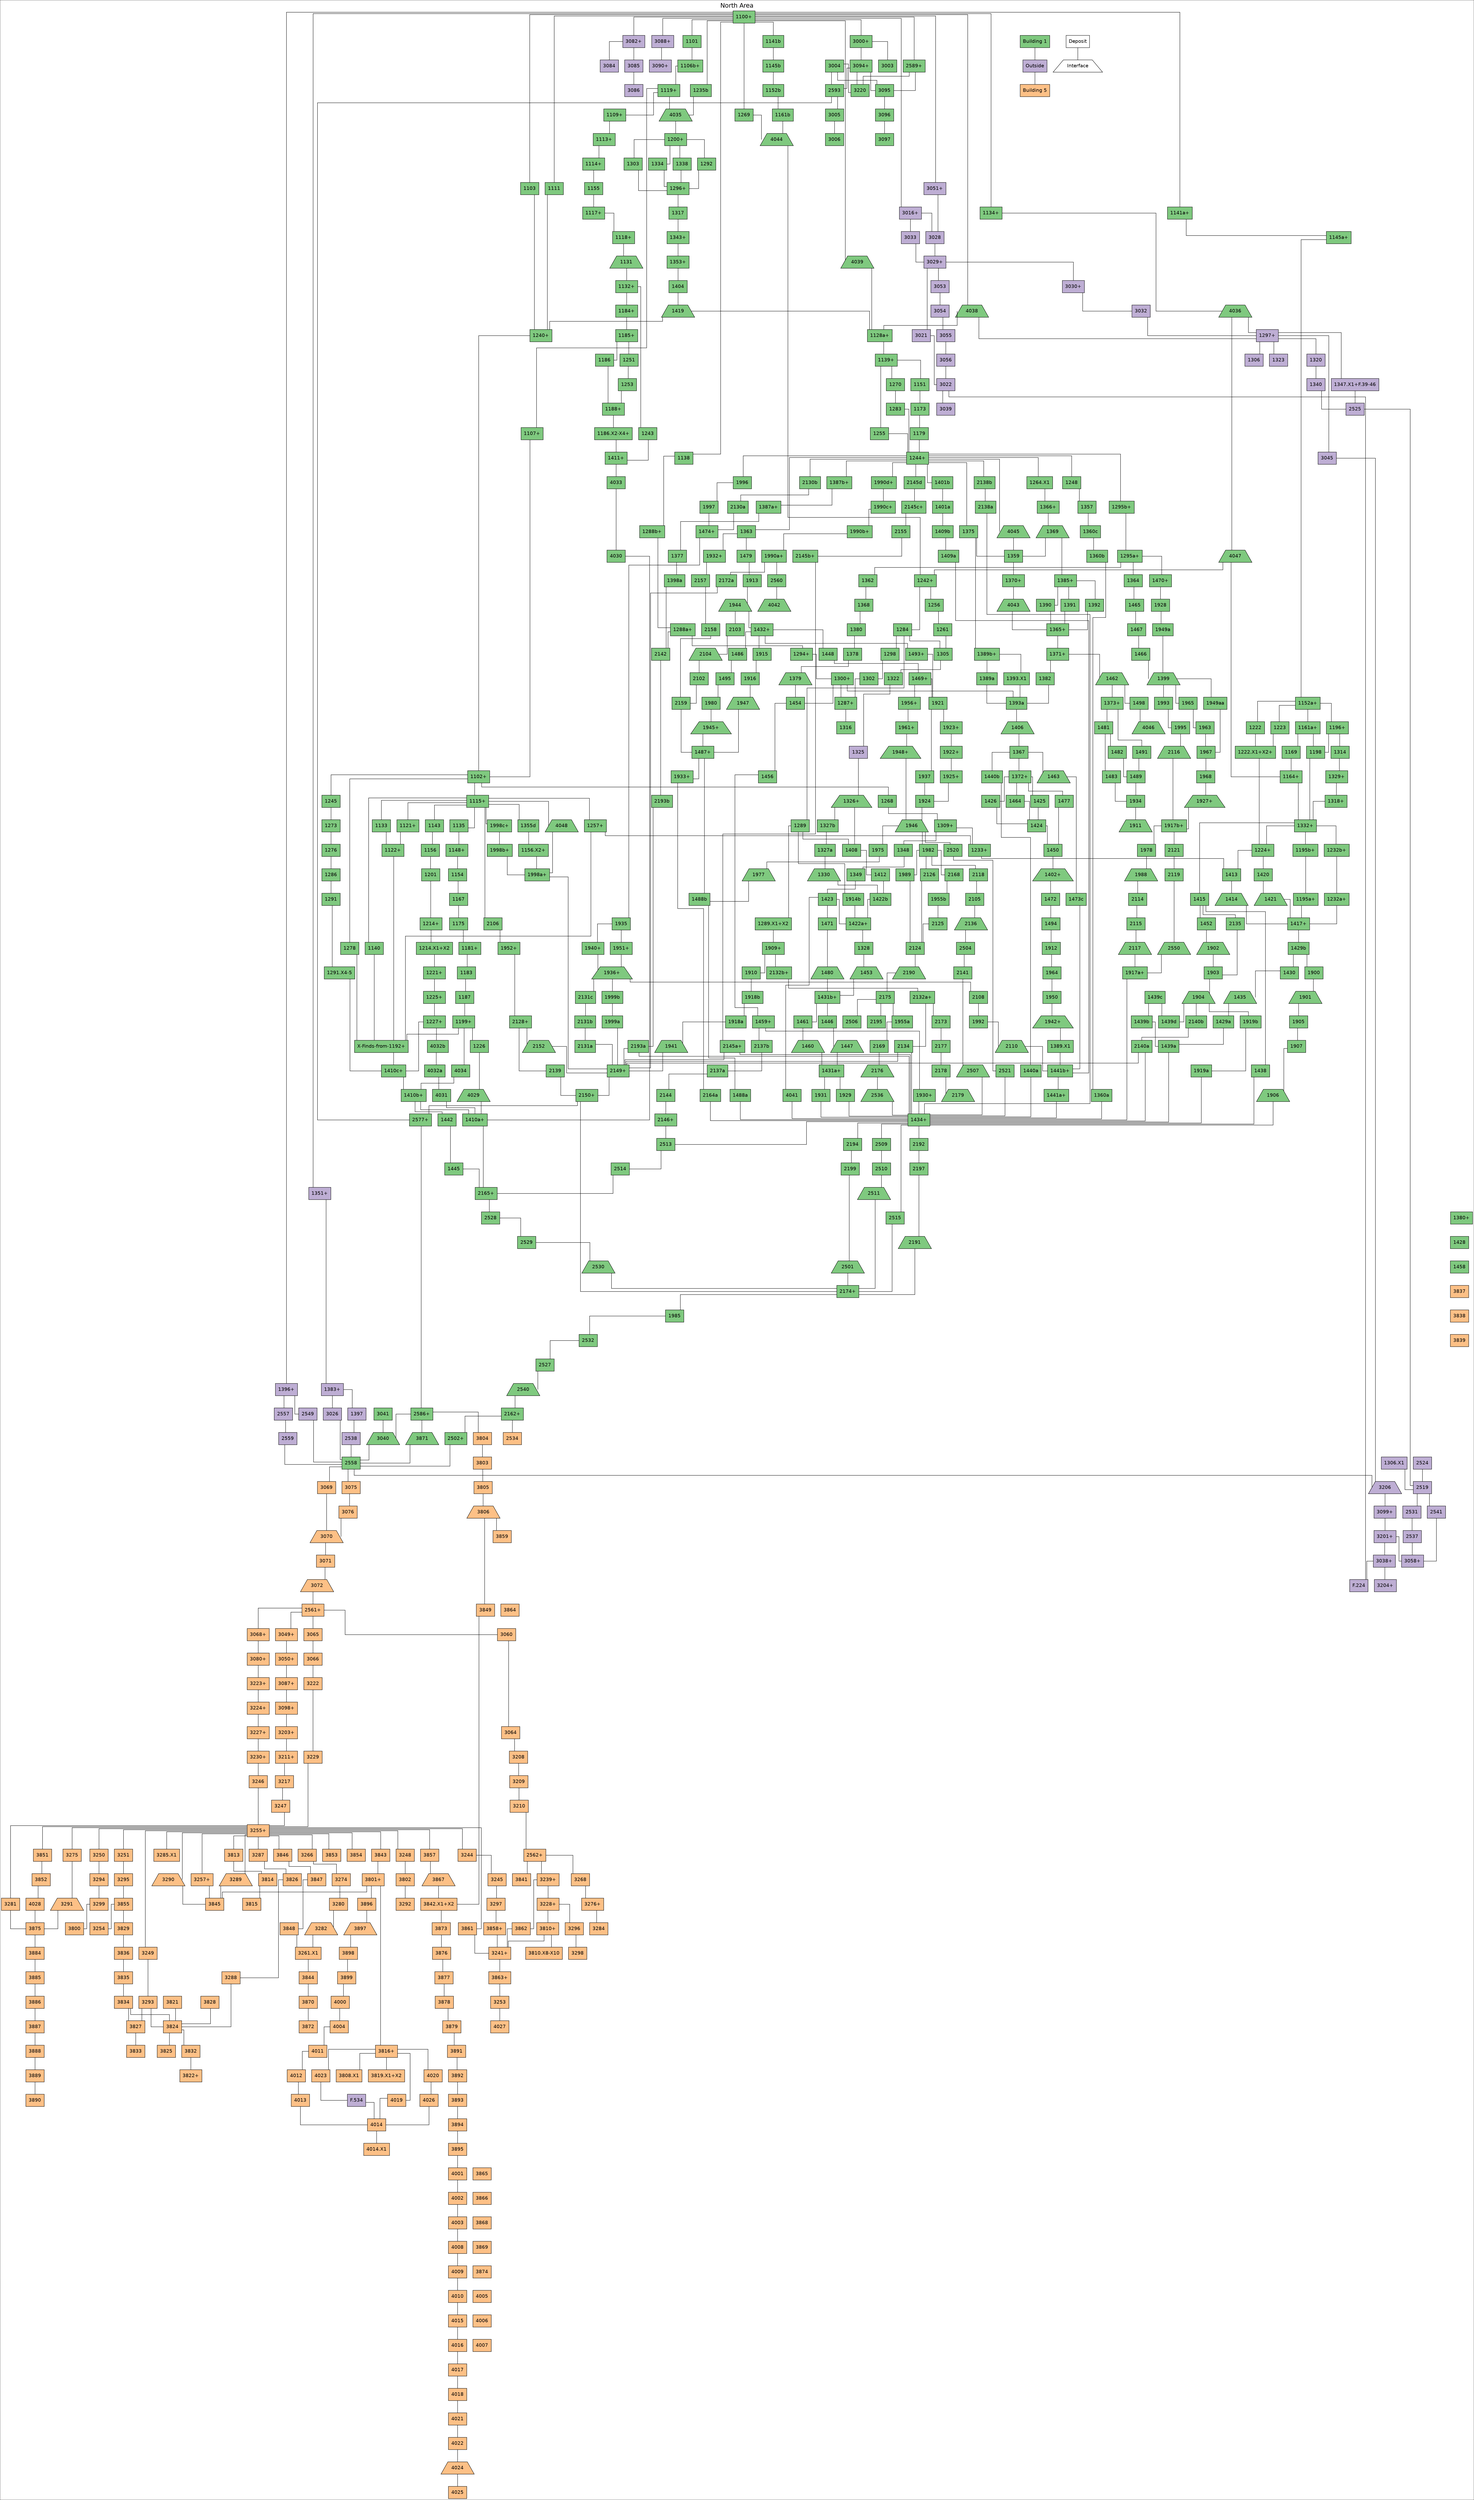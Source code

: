 digraph to_dot {
	graph [URL=NIL,
		bgcolor="/x11/white",
		colorscheme=accent4,
		dpi=" ",
		fontcolor="/x11/black",
		fontname=helvetica,
		fontsize=18,
		label="North Area",
		labelloc=t,
		margin=" ",
		page=" ",
		ratio=" ",
		size=" ",
		splines=ortho,
		style=" "
	];
	{
		graph [rank=sink];
		4025		 [color=black,
			colorscheme=accent4,
			fillcolor=3,
			fontcolor="/x11/black",
			fontname=helvetica,
			fontsize=14,
			penwidth=1.0,
			shape=box,
			style=filled];
	}
	{
		graph [rank=source];
		"1100+"		 [color=black,
			colorscheme=accent4,
			fillcolor=1,
			fontcolor="/x11/black",
			fontname=helvetica,
			fontsize=14,
			penwidth=1.0,
			shape=box,
			style=filled];
	}
	"1297+"	 [color=black,
		colorscheme=accent4,
		fillcolor=2,
		fontcolor="/x11/black",
		fontname=helvetica,
		fontsize=14,
		penwidth=1.0,
		shape=box,
		style=filled];
	1306	 [color=black,
		colorscheme=accent4,
		fillcolor=2,
		fontcolor="/x11/black",
		fontname=helvetica,
		fontsize=14,
		penwidth=1.0,
		shape=box,
		style=filled];
	"1297+" -> 1306	 [arrowhead=none,
		color="/x11/black",
		colorscheme=accent4,
		fontcolor="/x11/black",
		fontname=helvetica,
		fontsize=14,
		style=solid];
	1320	 [color=black,
		colorscheme=accent4,
		fillcolor=2,
		fontcolor="/x11/black",
		fontname=helvetica,
		fontsize=14,
		penwidth=1.0,
		shape=box,
		style=filled];
	"1297+" -> 1320	 [arrowhead=none,
		color="/x11/black",
		colorscheme=accent4,
		fontcolor="/x11/black",
		fontname=helvetica,
		fontsize=14,
		style=solid];
	1323	 [color=black,
		colorscheme=accent4,
		fillcolor=2,
		fontcolor="/x11/black",
		fontname=helvetica,
		fontsize=14,
		penwidth=1.0,
		shape=box,
		style=filled];
	"1297+" -> 1323	 [arrowhead=none,
		color="/x11/black",
		colorscheme=accent4,
		fontcolor="/x11/black",
		fontname=helvetica,
		fontsize=14,
		style=solid];
	"1347.X1+F.39-46"	 [color=black,
		colorscheme=accent4,
		fillcolor=2,
		fontcolor="/x11/black",
		fontname=helvetica,
		fontsize=14,
		penwidth=1.0,
		shape=box,
		style=filled];
	"1297+" -> "1347.X1+F.39-46"	 [arrowhead=none,
		color="/x11/black",
		colorscheme=accent4,
		fontcolor="/x11/black",
		fontname=helvetica,
		fontsize=14,
		style=solid];
	3045	 [color=black,
		colorscheme=accent4,
		fillcolor=2,
		fontcolor="/x11/black",
		fontname=helvetica,
		fontsize=14,
		penwidth=1.0,
		shape=box,
		style=filled];
	"1297+" -> 3045	 [arrowhead=none,
		color="/x11/black",
		colorscheme=accent4,
		fontcolor="/x11/black",
		fontname=helvetica,
		fontsize=14,
		style=solid];
	"1306.X1"	 [color=black,
		colorscheme=accent4,
		fillcolor=2,
		fontcolor="/x11/black",
		fontname=helvetica,
		fontsize=14,
		penwidth=1.0,
		shape=box,
		style=filled];
	2519	 [color=black,
		colorscheme=accent4,
		fillcolor=2,
		fontcolor="/x11/black",
		fontname=helvetica,
		fontsize=14,
		penwidth=1.0,
		shape=box,
		style=filled];
	"1306.X1" -> 2519	 [arrowhead=none,
		color="/x11/black",
		colorscheme=accent4,
		fontcolor="/x11/black",
		fontname=helvetica,
		fontsize=14,
		style=solid];
	1340	 [color=black,
		colorscheme=accent4,
		fillcolor=2,
		fontcolor="/x11/black",
		fontname=helvetica,
		fontsize=14,
		penwidth=1.0,
		shape=box,
		style=filled];
	1320 -> 1340	 [arrowhead=none,
		color="/x11/black",
		colorscheme=accent4,
		fontcolor="/x11/black",
		fontname=helvetica,
		fontsize=14,
		style=solid];
	1325	 [color=black,
		colorscheme=accent4,
		fillcolor=2,
		fontcolor="/x11/black",
		fontname=helvetica,
		fontsize=14,
		penwidth=1.0,
		shape=box,
		style=filled];
	"1326+"	 [color=black,
		colorscheme=accent4,
		fillcolor=1,
		fontcolor="/x11/black",
		fontname=helvetica,
		fontsize=14,
		penwidth=1.0,
		shape=trapezium,
		style=filled];
	1325 -> "1326+"	 [arrowhead=none,
		color="/x11/black",
		colorscheme=accent4,
		fontcolor="/x11/black",
		fontname=helvetica,
		fontsize=14,
		style=solid];
	2525	 [color=black,
		colorscheme=accent4,
		fillcolor=2,
		fontcolor="/x11/black",
		fontname=helvetica,
		fontsize=14,
		penwidth=1.0,
		shape=box,
		style=filled];
	1340 -> 2525	 [arrowhead=none,
		color="/x11/black",
		colorscheme=accent4,
		fontcolor="/x11/black",
		fontname=helvetica,
		fontsize=14,
		style=solid];
	"1347.X1+F.39-46" -> 2525	 [arrowhead=none,
		color="/x11/black",
		colorscheme=accent4,
		fontcolor="/x11/black",
		fontname=helvetica,
		fontsize=14,
		style=solid];
	"1351+"	 [color=black,
		colorscheme=accent4,
		fillcolor=2,
		fontcolor="/x11/black",
		fontname=helvetica,
		fontsize=14,
		penwidth=1.0,
		shape=box,
		style=filled];
	"1383+"	 [color=black,
		colorscheme=accent4,
		fillcolor=2,
		fontcolor="/x11/black",
		fontname=helvetica,
		fontsize=14,
		penwidth=1.0,
		shape=box,
		style=filled];
	"1351+" -> "1383+"	 [arrowhead=none,
		color="/x11/black",
		colorscheme=accent4,
		fontcolor="/x11/black",
		fontname=helvetica,
		fontsize=14,
		style=solid];
	1397	 [color=black,
		colorscheme=accent4,
		fillcolor=2,
		fontcolor="/x11/black",
		fontname=helvetica,
		fontsize=14,
		penwidth=1.0,
		shape=box,
		style=filled];
	"1383+" -> 1397	 [arrowhead=none,
		color="/x11/black",
		colorscheme=accent4,
		fontcolor="/x11/black",
		fontname=helvetica,
		fontsize=14,
		style=solid];
	3026	 [color=black,
		colorscheme=accent4,
		fillcolor=2,
		fontcolor="/x11/black",
		fontname=helvetica,
		fontsize=14,
		penwidth=1.0,
		shape=box,
		style=filled];
	"1383+" -> 3026	 [arrowhead=none,
		color="/x11/black",
		colorscheme=accent4,
		fontcolor="/x11/black",
		fontname=helvetica,
		fontsize=14,
		style=solid];
	"1396+"	 [color=black,
		colorscheme=accent4,
		fillcolor=2,
		fontcolor="/x11/black",
		fontname=helvetica,
		fontsize=14,
		penwidth=1.0,
		shape=box,
		style=filled];
	2549	 [color=black,
		colorscheme=accent4,
		fillcolor=2,
		fontcolor="/x11/black",
		fontname=helvetica,
		fontsize=14,
		penwidth=1.0,
		shape=box,
		style=filled];
	"1396+" -> 2549	 [arrowhead=none,
		color="/x11/black",
		colorscheme=accent4,
		fontcolor="/x11/black",
		fontname=helvetica,
		fontsize=14,
		style=solid];
	2557	 [color=black,
		colorscheme=accent4,
		fillcolor=2,
		fontcolor="/x11/black",
		fontname=helvetica,
		fontsize=14,
		penwidth=1.0,
		shape=box,
		style=filled];
	"1396+" -> 2557	 [arrowhead=none,
		color="/x11/black",
		colorscheme=accent4,
		fontcolor="/x11/black",
		fontname=helvetica,
		fontsize=14,
		style=solid];
	2538	 [color=black,
		colorscheme=accent4,
		fillcolor=2,
		fontcolor="/x11/black",
		fontname=helvetica,
		fontsize=14,
		penwidth=1.0,
		shape=box,
		style=filled];
	1397 -> 2538	 [arrowhead=none,
		color="/x11/black",
		colorscheme=accent4,
		fontcolor="/x11/black",
		fontname=helvetica,
		fontsize=14,
		style=solid];
	2531	 [color=black,
		colorscheme=accent4,
		fillcolor=2,
		fontcolor="/x11/black",
		fontname=helvetica,
		fontsize=14,
		penwidth=1.0,
		shape=box,
		style=filled];
	2519 -> 2531	 [arrowhead=none,
		color="/x11/black",
		colorscheme=accent4,
		fontcolor="/x11/black",
		fontname=helvetica,
		fontsize=14,
		style=solid];
	2541	 [color=black,
		colorscheme=accent4,
		fillcolor=2,
		fontcolor="/x11/black",
		fontname=helvetica,
		fontsize=14,
		penwidth=1.0,
		shape=box,
		style=filled];
	2519 -> 2541	 [arrowhead=none,
		color="/x11/black",
		colorscheme=accent4,
		fontcolor="/x11/black",
		fontname=helvetica,
		fontsize=14,
		style=solid];
	2524	 [color=black,
		colorscheme=accent4,
		fillcolor=2,
		fontcolor="/x11/black",
		fontname=helvetica,
		fontsize=14,
		penwidth=1.0,
		shape=box,
		style=filled];
	2524 -> 2519	 [arrowhead=none,
		color="/x11/black",
		colorscheme=accent4,
		fontcolor="/x11/black",
		fontname=helvetica,
		fontsize=14,
		style=solid];
	2525 -> 2519	 [arrowhead=none,
		color="/x11/black",
		colorscheme=accent4,
		fontcolor="/x11/black",
		fontname=helvetica,
		fontsize=14,
		style=solid];
	2537	 [color=black,
		colorscheme=accent4,
		fillcolor=2,
		fontcolor="/x11/black",
		fontname=helvetica,
		fontsize=14,
		penwidth=1.0,
		shape=box,
		style=filled];
	2531 -> 2537	 [arrowhead=none,
		color="/x11/black",
		colorscheme=accent4,
		fontcolor="/x11/black",
		fontname=helvetica,
		fontsize=14,
		style=solid];
	"3058+"	 [color=black,
		colorscheme=accent4,
		fillcolor=2,
		fontcolor="/x11/black",
		fontname=helvetica,
		fontsize=14,
		penwidth=1.0,
		shape=box,
		style=filled];
	2537 -> "3058+"	 [arrowhead=none,
		color="/x11/black",
		colorscheme=accent4,
		fontcolor="/x11/black",
		fontname=helvetica,
		fontsize=14,
		style=solid];
	2558	 [color=black,
		colorscheme=accent4,
		fillcolor=1,
		fontcolor="/x11/black",
		fontname=helvetica,
		fontsize=14,
		penwidth=1.0,
		shape=box,
		style=filled];
	2538 -> 2558	 [arrowhead=none,
		color="/x11/black",
		colorscheme=accent4,
		fontcolor="/x11/black",
		fontname=helvetica,
		fontsize=14,
		style=solid];
	2541 -> "3058+"	 [arrowhead=none,
		color="/x11/black",
		colorscheme=accent4,
		fontcolor="/x11/black",
		fontname=helvetica,
		fontsize=14,
		style=solid];
	2549 -> 2558	 [arrowhead=none,
		color="/x11/black",
		colorscheme=accent4,
		fontcolor="/x11/black",
		fontname=helvetica,
		fontsize=14,
		style=solid];
	2559	 [color=black,
		colorscheme=accent4,
		fillcolor=2,
		fontcolor="/x11/black",
		fontname=helvetica,
		fontsize=14,
		penwidth=1.0,
		shape=box,
		style=filled];
	2557 -> 2559	 [arrowhead=none,
		color="/x11/black",
		colorscheme=accent4,
		fontcolor="/x11/black",
		fontname=helvetica,
		fontsize=14,
		style=solid];
	2559 -> 2558	 [arrowhead=none,
		color="/x11/black",
		colorscheme=accent4,
		fontcolor="/x11/black",
		fontname=helvetica,
		fontsize=14,
		style=solid];
	"3016+"	 [color=black,
		colorscheme=accent4,
		fillcolor=2,
		fontcolor="/x11/black",
		fontname=helvetica,
		fontsize=14,
		penwidth=1.0,
		shape=box,
		style=filled];
	3028	 [color=black,
		colorscheme=accent4,
		fillcolor=2,
		fontcolor="/x11/black",
		fontname=helvetica,
		fontsize=14,
		penwidth=1.0,
		shape=box,
		style=filled];
	"3016+" -> 3028	 [arrowhead=none,
		color="/x11/black",
		colorscheme=accent4,
		fontcolor="/x11/black",
		fontname=helvetica,
		fontsize=14,
		style=solid];
	3033	 [color=black,
		colorscheme=accent4,
		fillcolor=2,
		fontcolor="/x11/black",
		fontname=helvetica,
		fontsize=14,
		penwidth=1.0,
		shape=box,
		style=filled];
	"3016+" -> 3033	 [arrowhead=none,
		color="/x11/black",
		colorscheme=accent4,
		fontcolor="/x11/black",
		fontname=helvetica,
		fontsize=14,
		style=solid];
	3021	 [color=black,
		colorscheme=accent4,
		fillcolor=2,
		fontcolor="/x11/black",
		fontname=helvetica,
		fontsize=14,
		penwidth=1.0,
		shape=box,
		style=filled];
	3022	 [color=black,
		colorscheme=accent4,
		fillcolor=2,
		fontcolor="/x11/black",
		fontname=helvetica,
		fontsize=14,
		penwidth=1.0,
		shape=box,
		style=filled];
	3021 -> 3022	 [arrowhead=none,
		color="/x11/black",
		colorscheme=accent4,
		fontcolor="/x11/black",
		fontname=helvetica,
		fontsize=14,
		style=solid];
	3039	 [color=black,
		colorscheme=accent4,
		fillcolor=2,
		fontcolor="/x11/black",
		fontname=helvetica,
		fontsize=14,
		penwidth=1.0,
		shape=box,
		style=filled];
	3022 -> 3039	 [arrowhead=none,
		color="/x11/black",
		colorscheme=accent4,
		fontcolor="/x11/black",
		fontname=helvetica,
		fontsize=14,
		style=solid];
	"F.224"	 [color=black,
		colorscheme=accent4,
		fillcolor=2,
		fontcolor="/x11/black",
		fontname=helvetica,
		fontsize=14,
		penwidth=1.0,
		shape=box,
		style=filled];
	3022 -> "F.224"	 [arrowhead=none,
		color="/x11/black",
		colorscheme=accent4,
		fontcolor="/x11/black",
		fontname=helvetica,
		fontsize=14,
		style=solid];
	3026 -> 2558	 [arrowhead=none,
		color="/x11/black",
		colorscheme=accent4,
		fontcolor="/x11/black",
		fontname=helvetica,
		fontsize=14,
		style=solid];
	"3029+"	 [color=black,
		colorscheme=accent4,
		fillcolor=2,
		fontcolor="/x11/black",
		fontname=helvetica,
		fontsize=14,
		penwidth=1.0,
		shape=box,
		style=filled];
	3028 -> "3029+"	 [arrowhead=none,
		color="/x11/black",
		colorscheme=accent4,
		fontcolor="/x11/black",
		fontname=helvetica,
		fontsize=14,
		style=solid];
	"3029+" -> 3021	 [arrowhead=none,
		color="/x11/black",
		colorscheme=accent4,
		fontcolor="/x11/black",
		fontname=helvetica,
		fontsize=14,
		style=solid];
	"3030+"	 [color=black,
		colorscheme=accent4,
		fillcolor=2,
		fontcolor="/x11/black",
		fontname=helvetica,
		fontsize=14,
		penwidth=1.0,
		shape=box,
		style=filled];
	"3029+" -> "3030+"	 [arrowhead=none,
		color="/x11/black",
		colorscheme=accent4,
		fontcolor="/x11/black",
		fontname=helvetica,
		fontsize=14,
		style=solid];
	3053	 [color=black,
		colorscheme=accent4,
		fillcolor=2,
		fontcolor="/x11/black",
		fontname=helvetica,
		fontsize=14,
		penwidth=1.0,
		shape=box,
		style=filled];
	"3029+" -> 3053	 [arrowhead=none,
		color="/x11/black",
		colorscheme=accent4,
		fontcolor="/x11/black",
		fontname=helvetica,
		fontsize=14,
		style=solid];
	3032	 [color=black,
		colorscheme=accent4,
		fillcolor=2,
		fontcolor="/x11/black",
		fontname=helvetica,
		fontsize=14,
		penwidth=1.0,
		shape=box,
		style=filled];
	"3030+" -> 3032	 [arrowhead=none,
		color="/x11/black",
		colorscheme=accent4,
		fontcolor="/x11/black",
		fontname=helvetica,
		fontsize=14,
		style=solid];
	3032 -> "1297+"	 [arrowhead=none,
		color="/x11/black",
		colorscheme=accent4,
		fontcolor="/x11/black",
		fontname=helvetica,
		fontsize=14,
		style=solid];
	3033 -> "3029+"	 [arrowhead=none,
		color="/x11/black",
		colorscheme=accent4,
		fontcolor="/x11/black",
		fontname=helvetica,
		fontsize=14,
		style=solid];
	"3038+"	 [color=black,
		colorscheme=accent4,
		fillcolor=2,
		fontcolor="/x11/black",
		fontname=helvetica,
		fontsize=14,
		penwidth=1.0,
		shape=box,
		style=filled];
	"3204+"	 [color=black,
		colorscheme=accent4,
		fillcolor=2,
		fontcolor="/x11/black",
		fontname=helvetica,
		fontsize=14,
		penwidth=1.0,
		shape=box,
		style=filled];
	"3038+" -> "3204+"	 [arrowhead=none,
		color="/x11/black",
		colorscheme=accent4,
		fontcolor="/x11/black",
		fontname=helvetica,
		fontsize=14,
		style=solid];
	"3038+" -> "F.224"	 [arrowhead=none,
		color="/x11/black",
		colorscheme=accent4,
		fontcolor="/x11/black",
		fontname=helvetica,
		fontsize=14,
		style=solid];
	3206	 [color=black,
		colorscheme=accent4,
		fillcolor=2,
		fontcolor="/x11/black",
		fontname=helvetica,
		fontsize=14,
		penwidth=1.0,
		shape=trapezium,
		style=filled];
	3045 -> 3206	 [arrowhead=none,
		color="/x11/black",
		colorscheme=accent4,
		fontcolor="/x11/black",
		fontname=helvetica,
		fontsize=14,
		style=solid];
	"3051+"	 [color=black,
		colorscheme=accent4,
		fillcolor=2,
		fontcolor="/x11/black",
		fontname=helvetica,
		fontsize=14,
		penwidth=1.0,
		shape=box,
		style=filled];
	"3051+" -> 3028	 [arrowhead=none,
		color="/x11/black",
		colorscheme=accent4,
		fontcolor="/x11/black",
		fontname=helvetica,
		fontsize=14,
		style=solid];
	3054	 [color=black,
		colorscheme=accent4,
		fillcolor=2,
		fontcolor="/x11/black",
		fontname=helvetica,
		fontsize=14,
		penwidth=1.0,
		shape=box,
		style=filled];
	3053 -> 3054	 [arrowhead=none,
		color="/x11/black",
		colorscheme=accent4,
		fontcolor="/x11/black",
		fontname=helvetica,
		fontsize=14,
		style=solid];
	3055	 [color=black,
		colorscheme=accent4,
		fillcolor=2,
		fontcolor="/x11/black",
		fontname=helvetica,
		fontsize=14,
		penwidth=1.0,
		shape=box,
		style=filled];
	3054 -> 3055	 [arrowhead=none,
		color="/x11/black",
		colorscheme=accent4,
		fontcolor="/x11/black",
		fontname=helvetica,
		fontsize=14,
		style=solid];
	3056	 [color=black,
		colorscheme=accent4,
		fillcolor=2,
		fontcolor="/x11/black",
		fontname=helvetica,
		fontsize=14,
		penwidth=1.0,
		shape=box,
		style=filled];
	3055 -> 3056	 [arrowhead=none,
		color="/x11/black",
		colorscheme=accent4,
		fontcolor="/x11/black",
		fontname=helvetica,
		fontsize=14,
		style=solid];
	3056 -> 3022	 [arrowhead=none,
		color="/x11/black",
		colorscheme=accent4,
		fontcolor="/x11/black",
		fontname=helvetica,
		fontsize=14,
		style=solid];
	"3082+"	 [color=black,
		colorscheme=accent4,
		fillcolor=2,
		fontcolor="/x11/black",
		fontname=helvetica,
		fontsize=14,
		penwidth=1.0,
		shape=box,
		style=filled];
	3084	 [color=black,
		colorscheme=accent4,
		fillcolor=2,
		fontcolor="/x11/black",
		fontname=helvetica,
		fontsize=14,
		penwidth=1.0,
		shape=box,
		style=filled];
	"3082+" -> 3084	 [arrowhead=none,
		color="/x11/black",
		colorscheme=accent4,
		fontcolor="/x11/black",
		fontname=helvetica,
		fontsize=14,
		style=solid];
	3085	 [color=black,
		colorscheme=accent4,
		fillcolor=2,
		fontcolor="/x11/black",
		fontname=helvetica,
		fontsize=14,
		penwidth=1.0,
		shape=box,
		style=filled];
	"3082+" -> 3085	 [arrowhead=none,
		color="/x11/black",
		colorscheme=accent4,
		fontcolor="/x11/black",
		fontname=helvetica,
		fontsize=14,
		style=solid];
	3086	 [color=black,
		colorscheme=accent4,
		fillcolor=2,
		fontcolor="/x11/black",
		fontname=helvetica,
		fontsize=14,
		penwidth=1.0,
		shape=box,
		style=filled];
	3085 -> 3086	 [arrowhead=none,
		color="/x11/black",
		colorscheme=accent4,
		fontcolor="/x11/black",
		fontname=helvetica,
		fontsize=14,
		style=solid];
	"3088+"	 [color=black,
		colorscheme=accent4,
		fillcolor=2,
		fontcolor="/x11/black",
		fontname=helvetica,
		fontsize=14,
		penwidth=1.0,
		shape=box,
		style=filled];
	"3090+"	 [color=black,
		colorscheme=accent4,
		fillcolor=2,
		fontcolor="/x11/black",
		fontname=helvetica,
		fontsize=14,
		penwidth=1.0,
		shape=box,
		style=filled];
	"3088+" -> "3090+"	 [arrowhead=none,
		color="/x11/black",
		colorscheme=accent4,
		fontcolor="/x11/black",
		fontname=helvetica,
		fontsize=14,
		style=solid];
	"3099+"	 [color=black,
		colorscheme=accent4,
		fillcolor=2,
		fontcolor="/x11/black",
		fontname=helvetica,
		fontsize=14,
		penwidth=1.0,
		shape=box,
		style=filled];
	"3201+"	 [color=black,
		colorscheme=accent4,
		fillcolor=2,
		fontcolor="/x11/black",
		fontname=helvetica,
		fontsize=14,
		penwidth=1.0,
		shape=box,
		style=filled];
	"3099+" -> "3201+"	 [arrowhead=none,
		color="/x11/black",
		colorscheme=accent4,
		fontcolor="/x11/black",
		fontname=helvetica,
		fontsize=14,
		style=solid];
	"3201+" -> "3038+"	 [arrowhead=none,
		color="/x11/black",
		colorscheme=accent4,
		fontcolor="/x11/black",
		fontname=helvetica,
		fontsize=14,
		style=solid];
	"3201+" -> "3058+"	 [arrowhead=none,
		color="/x11/black",
		colorscheme=accent4,
		fontcolor="/x11/black",
		fontname=helvetica,
		fontsize=14,
		style=solid];
	3206 -> "3099+"	 [arrowhead=none,
		color="/x11/black",
		colorscheme=accent4,
		fontcolor="/x11/black",
		fontname=helvetica,
		fontsize=14,
		style=solid];
	"F.534"	 [color=black,
		colorscheme=accent4,
		fillcolor=2,
		fontcolor="/x11/black",
		fontname=helvetica,
		fontsize=14,
		penwidth=1.0,
		shape=box,
		style=filled];
	4014	 [color=black,
		colorscheme=accent4,
		fillcolor=3,
		fontcolor="/x11/black",
		fontname=helvetica,
		fontsize=14,
		penwidth=1.0,
		shape=box,
		style=filled];
	"F.534" -> 4014	 [arrowhead=none,
		color="/x11/black",
		colorscheme=accent4,
		fontcolor="/x11/black",
		fontname=helvetica,
		fontsize=14,
		style=solid];
	"1100+" -> "1351+"	 [arrowhead=none,
		color="/x11/black",
		colorscheme=accent4,
		fontcolor="/x11/black",
		fontname=helvetica,
		fontsize=14,
		style=solid];
	"1100+" -> "1396+"	 [arrowhead=none,
		color="/x11/black",
		colorscheme=accent4,
		fontcolor="/x11/black",
		fontname=helvetica,
		fontsize=14,
		style=solid];
	"1100+" -> "3016+"	 [arrowhead=none,
		color="/x11/black",
		colorscheme=accent4,
		fontcolor="/x11/black",
		fontname=helvetica,
		fontsize=14,
		style=solid];
	"1100+" -> "3051+"	 [arrowhead=none,
		color="/x11/black",
		colorscheme=accent4,
		fontcolor="/x11/black",
		fontname=helvetica,
		fontsize=14,
		style=solid];
	"1100+" -> "3082+"	 [arrowhead=none,
		color="/x11/black",
		colorscheme=accent4,
		fontcolor="/x11/black",
		fontname=helvetica,
		fontsize=14,
		style=solid];
	"1100+" -> "3088+"	 [arrowhead=none,
		color="/x11/black",
		colorscheme=accent4,
		fontcolor="/x11/black",
		fontname=helvetica,
		fontsize=14,
		style=solid];
	1101	 [color=black,
		colorscheme=accent4,
		fillcolor=1,
		fontcolor="/x11/black",
		fontname=helvetica,
		fontsize=14,
		penwidth=1.0,
		shape=box,
		style=filled];
	"1100+" -> 1101	 [arrowhead=none,
		color="/x11/black",
		colorscheme=accent4,
		fontcolor="/x11/black",
		fontname=helvetica,
		fontsize=14,
		style=solid];
	1103	 [color=black,
		colorscheme=accent4,
		fillcolor=1,
		fontcolor="/x11/black",
		fontname=helvetica,
		fontsize=14,
		penwidth=1.0,
		shape=box,
		style=filled];
	"1100+" -> 1103	 [arrowhead=none,
		color="/x11/black",
		colorscheme=accent4,
		fontcolor="/x11/black",
		fontname=helvetica,
		fontsize=14,
		style=solid];
	1111	 [color=black,
		colorscheme=accent4,
		fillcolor=1,
		fontcolor="/x11/black",
		fontname=helvetica,
		fontsize=14,
		penwidth=1.0,
		shape=box,
		style=filled];
	"1100+" -> 1111	 [arrowhead=none,
		color="/x11/black",
		colorscheme=accent4,
		fontcolor="/x11/black",
		fontname=helvetica,
		fontsize=14,
		style=solid];
	"1134+"	 [color=black,
		colorscheme=accent4,
		fillcolor=1,
		fontcolor="/x11/black",
		fontname=helvetica,
		fontsize=14,
		penwidth=1.0,
		shape=box,
		style=filled];
	"1100+" -> "1134+"	 [arrowhead=none,
		color="/x11/black",
		colorscheme=accent4,
		fontcolor="/x11/black",
		fontname=helvetica,
		fontsize=14,
		style=solid];
	1138	 [color=black,
		colorscheme=accent4,
		fillcolor=1,
		fontcolor="/x11/black",
		fontname=helvetica,
		fontsize=14,
		penwidth=1.0,
		shape=box,
		style=filled];
	"1100+" -> 1138	 [arrowhead=none,
		color="/x11/black",
		colorscheme=accent4,
		fontcolor="/x11/black",
		fontname=helvetica,
		fontsize=14,
		style=solid];
	"1141a+"	 [color=black,
		colorscheme=accent4,
		fillcolor=1,
		fontcolor="/x11/black",
		fontname=helvetica,
		fontsize=14,
		penwidth=1.0,
		shape=box,
		style=filled];
	"1100+" -> "1141a+"	 [arrowhead=none,
		color="/x11/black",
		colorscheme=accent4,
		fontcolor="/x11/black",
		fontname=helvetica,
		fontsize=14,
		style=solid];
	"1141b"	 [color=black,
		colorscheme=accent4,
		fillcolor=1,
		fontcolor="/x11/black",
		fontname=helvetica,
		fontsize=14,
		penwidth=1.0,
		shape=box,
		style=filled];
	"1100+" -> "1141b"	 [arrowhead=none,
		color="/x11/black",
		colorscheme=accent4,
		fontcolor="/x11/black",
		fontname=helvetica,
		fontsize=14,
		style=solid];
	"1235b"	 [color=black,
		colorscheme=accent4,
		fillcolor=1,
		fontcolor="/x11/black",
		fontname=helvetica,
		fontsize=14,
		penwidth=1.0,
		shape=box,
		style=filled];
	"1100+" -> "1235b"	 [arrowhead=none,
		color="/x11/black",
		colorscheme=accent4,
		fontcolor="/x11/black",
		fontname=helvetica,
		fontsize=14,
		style=solid];
	1269	 [color=black,
		colorscheme=accent4,
		fillcolor=1,
		fontcolor="/x11/black",
		fontname=helvetica,
		fontsize=14,
		penwidth=1.0,
		shape=box,
		style=filled];
	"1100+" -> 1269	 [arrowhead=none,
		color="/x11/black",
		colorscheme=accent4,
		fontcolor="/x11/black",
		fontname=helvetica,
		fontsize=14,
		style=solid];
	"2589+"	 [color=black,
		colorscheme=accent4,
		fillcolor=1,
		fontcolor="/x11/black",
		fontname=helvetica,
		fontsize=14,
		penwidth=1.0,
		shape=box,
		style=filled];
	"1100+" -> "2589+"	 [arrowhead=none,
		color="/x11/black",
		colorscheme=accent4,
		fontcolor="/x11/black",
		fontname=helvetica,
		fontsize=14,
		style=solid];
	"3000+"	 [color=black,
		colorscheme=accent4,
		fillcolor=1,
		fontcolor="/x11/black",
		fontname=helvetica,
		fontsize=14,
		penwidth=1.0,
		shape=box,
		style=filled];
	"1100+" -> "3000+"	 [arrowhead=none,
		color="/x11/black",
		colorscheme=accent4,
		fontcolor="/x11/black",
		fontname=helvetica,
		fontsize=14,
		style=solid];
	4038	 [color=black,
		colorscheme=accent4,
		fillcolor=1,
		fontcolor="/x11/black",
		fontname=helvetica,
		fontsize=14,
		penwidth=1.0,
		shape=trapezium,
		style=filled];
	"1100+" -> 4038	 [arrowhead=none,
		color="/x11/black",
		colorscheme=accent4,
		fontcolor="/x11/black",
		fontname=helvetica,
		fontsize=14,
		style=solid];
	4039	 [color=black,
		colorscheme=accent4,
		fillcolor=1,
		fontcolor="/x11/black",
		fontname=helvetica,
		fontsize=14,
		penwidth=1.0,
		shape=trapezium,
		style=filled];
	"1100+" -> 4039	 [arrowhead=none,
		color="/x11/black",
		colorscheme=accent4,
		fontcolor="/x11/black",
		fontname=helvetica,
		fontsize=14,
		style=solid];
	"1106b+"	 [color=black,
		colorscheme=accent4,
		fillcolor=1,
		fontcolor="/x11/black",
		fontname=helvetica,
		fontsize=14,
		penwidth=1.0,
		shape=box,
		style=filled];
	1101 -> "1106b+"	 [arrowhead=none,
		color="/x11/black",
		colorscheme=accent4,
		fontcolor="/x11/black",
		fontname=helvetica,
		fontsize=14,
		style=solid];
	"1102+"	 [color=black,
		colorscheme=accent4,
		fillcolor=1,
		fontcolor="/x11/black",
		fontname=helvetica,
		fontsize=14,
		penwidth=1.0,
		shape=box,
		style=filled];
	"1115+"	 [color=black,
		colorscheme=accent4,
		fillcolor=1,
		fontcolor="/x11/black",
		fontname=helvetica,
		fontsize=14,
		penwidth=1.0,
		shape=box,
		style=filled];
	"1102+" -> "1115+"	 [arrowhead=none,
		color="/x11/black",
		colorscheme=accent4,
		fontcolor="/x11/black",
		fontname=helvetica,
		fontsize=14,
		style=solid];
	1245	 [color=black,
		colorscheme=accent4,
		fillcolor=1,
		fontcolor="/x11/black",
		fontname=helvetica,
		fontsize=14,
		penwidth=1.0,
		shape=box,
		style=filled];
	"1102+" -> 1245	 [arrowhead=none,
		color="/x11/black",
		colorscheme=accent4,
		fontcolor="/x11/black",
		fontname=helvetica,
		fontsize=14,
		style=solid];
	1268	 [color=black,
		colorscheme=accent4,
		fillcolor=1,
		fontcolor="/x11/black",
		fontname=helvetica,
		fontsize=14,
		penwidth=1.0,
		shape=box,
		style=filled];
	"1102+" -> 1268	 [arrowhead=none,
		color="/x11/black",
		colorscheme=accent4,
		fontcolor="/x11/black",
		fontname=helvetica,
		fontsize=14,
		style=solid];
	1278	 [color=black,
		colorscheme=accent4,
		fillcolor=1,
		fontcolor="/x11/black",
		fontname=helvetica,
		fontsize=14,
		penwidth=1.0,
		shape=box,
		style=filled];
	"1102+" -> 1278	 [arrowhead=none,
		color="/x11/black",
		colorscheme=accent4,
		fontcolor="/x11/black",
		fontname=helvetica,
		fontsize=14,
		style=solid];
	"1240+"	 [color=black,
		colorscheme=accent4,
		fillcolor=1,
		fontcolor="/x11/black",
		fontname=helvetica,
		fontsize=14,
		penwidth=1.0,
		shape=box,
		style=filled];
	1103 -> "1240+"	 [arrowhead=none,
		color="/x11/black",
		colorscheme=accent4,
		fontcolor="/x11/black",
		fontname=helvetica,
		fontsize=14,
		style=solid];
	"1119+"	 [color=black,
		colorscheme=accent4,
		fillcolor=1,
		fontcolor="/x11/black",
		fontname=helvetica,
		fontsize=14,
		penwidth=1.0,
		shape=box,
		style=filled];
	"1106b+" -> "1119+"	 [arrowhead=none,
		color="/x11/black",
		colorscheme=accent4,
		fontcolor="/x11/black",
		fontname=helvetica,
		fontsize=14,
		style=solid];
	"1107+"	 [color=black,
		colorscheme=accent4,
		fillcolor=1,
		fontcolor="/x11/black",
		fontname=helvetica,
		fontsize=14,
		penwidth=1.0,
		shape=box,
		style=filled];
	"1107+" -> "1102+"	 [arrowhead=none,
		color="/x11/black",
		colorscheme=accent4,
		fontcolor="/x11/black",
		fontname=helvetica,
		fontsize=14,
		style=solid];
	"1109+"	 [color=black,
		colorscheme=accent4,
		fillcolor=1,
		fontcolor="/x11/black",
		fontname=helvetica,
		fontsize=14,
		penwidth=1.0,
		shape=box,
		style=filled];
	"1113+"	 [color=black,
		colorscheme=accent4,
		fillcolor=1,
		fontcolor="/x11/black",
		fontname=helvetica,
		fontsize=14,
		penwidth=1.0,
		shape=box,
		style=filled];
	"1109+" -> "1113+"	 [arrowhead=none,
		color="/x11/black",
		colorscheme=accent4,
		fontcolor="/x11/black",
		fontname=helvetica,
		fontsize=14,
		style=solid];
	1111 -> "1240+"	 [arrowhead=none,
		color="/x11/black",
		colorscheme=accent4,
		fontcolor="/x11/black",
		fontname=helvetica,
		fontsize=14,
		style=solid];
	"1114+"	 [color=black,
		colorscheme=accent4,
		fillcolor=1,
		fontcolor="/x11/black",
		fontname=helvetica,
		fontsize=14,
		penwidth=1.0,
		shape=box,
		style=filled];
	"1113+" -> "1114+"	 [arrowhead=none,
		color="/x11/black",
		colorscheme=accent4,
		fontcolor="/x11/black",
		fontname=helvetica,
		fontsize=14,
		style=solid];
	1155	 [color=black,
		colorscheme=accent4,
		fillcolor=1,
		fontcolor="/x11/black",
		fontname=helvetica,
		fontsize=14,
		penwidth=1.0,
		shape=box,
		style=filled];
	"1114+" -> 1155	 [arrowhead=none,
		color="/x11/black",
		colorscheme=accent4,
		fontcolor="/x11/black",
		fontname=helvetica,
		fontsize=14,
		style=solid];
	"1121+"	 [color=black,
		colorscheme=accent4,
		fillcolor=1,
		fontcolor="/x11/black",
		fontname=helvetica,
		fontsize=14,
		penwidth=1.0,
		shape=box,
		style=filled];
	"1115+" -> "1121+"	 [arrowhead=none,
		color="/x11/black",
		colorscheme=accent4,
		fontcolor="/x11/black",
		fontname=helvetica,
		fontsize=14,
		style=solid];
	1133	 [color=black,
		colorscheme=accent4,
		fillcolor=1,
		fontcolor="/x11/black",
		fontname=helvetica,
		fontsize=14,
		penwidth=1.0,
		shape=box,
		style=filled];
	"1115+" -> 1133	 [arrowhead=none,
		color="/x11/black",
		colorscheme=accent4,
		fontcolor="/x11/black",
		fontname=helvetica,
		fontsize=14,
		style=solid];
	1135	 [color=black,
		colorscheme=accent4,
		fillcolor=1,
		fontcolor="/x11/black",
		fontname=helvetica,
		fontsize=14,
		penwidth=1.0,
		shape=box,
		style=filled];
	"1115+" -> 1135	 [arrowhead=none,
		color="/x11/black",
		colorscheme=accent4,
		fontcolor="/x11/black",
		fontname=helvetica,
		fontsize=14,
		style=solid];
	1140	 [color=black,
		colorscheme=accent4,
		fillcolor=1,
		fontcolor="/x11/black",
		fontname=helvetica,
		fontsize=14,
		penwidth=1.0,
		shape=box,
		style=filled];
	"1115+" -> 1140	 [arrowhead=none,
		color="/x11/black",
		colorscheme=accent4,
		fontcolor="/x11/black",
		fontname=helvetica,
		fontsize=14,
		style=solid];
	1143	 [color=black,
		colorscheme=accent4,
		fillcolor=1,
		fontcolor="/x11/black",
		fontname=helvetica,
		fontsize=14,
		penwidth=1.0,
		shape=box,
		style=filled];
	"1115+" -> 1143	 [arrowhead=none,
		color="/x11/black",
		colorscheme=accent4,
		fontcolor="/x11/black",
		fontname=helvetica,
		fontsize=14,
		style=solid];
	"1257+"	 [color=black,
		colorscheme=accent4,
		fillcolor=1,
		fontcolor="/x11/black",
		fontname=helvetica,
		fontsize=14,
		penwidth=1.0,
		shape=box,
		style=filled];
	"1115+" -> "1257+"	 [arrowhead=none,
		color="/x11/black",
		colorscheme=accent4,
		fontcolor="/x11/black",
		fontname=helvetica,
		fontsize=14,
		style=solid];
	"1355d"	 [color=black,
		colorscheme=accent4,
		fillcolor=1,
		fontcolor="/x11/black",
		fontname=helvetica,
		fontsize=14,
		penwidth=1.0,
		shape=box,
		style=filled];
	"1115+" -> "1355d"	 [arrowhead=none,
		color="/x11/black",
		colorscheme=accent4,
		fontcolor="/x11/black",
		fontname=helvetica,
		fontsize=14,
		style=solid];
	"1998c+"	 [color=black,
		colorscheme=accent4,
		fillcolor=1,
		fontcolor="/x11/black",
		fontname=helvetica,
		fontsize=14,
		penwidth=1.0,
		shape=box,
		style=filled];
	"1115+" -> "1998c+"	 [arrowhead=none,
		color="/x11/black",
		colorscheme=accent4,
		fontcolor="/x11/black",
		fontname=helvetica,
		fontsize=14,
		style=solid];
	2106	 [color=black,
		colorscheme=accent4,
		fillcolor=1,
		fontcolor="/x11/black",
		fontname=helvetica,
		fontsize=14,
		penwidth=1.0,
		shape=box,
		style=filled];
	"1115+" -> 2106	 [arrowhead=none,
		color="/x11/black",
		colorscheme=accent4,
		fontcolor="/x11/black",
		fontname=helvetica,
		fontsize=14,
		style=solid];
	4048	 [color=black,
		colorscheme=accent4,
		fillcolor=1,
		fontcolor="/x11/black",
		fontname=helvetica,
		fontsize=14,
		penwidth=1.0,
		shape=trapezium,
		style=filled];
	"1115+" -> 4048	 [arrowhead=none,
		color="/x11/black",
		colorscheme=accent4,
		fontcolor="/x11/black",
		fontname=helvetica,
		fontsize=14,
		style=solid];
	"1117+"	 [color=black,
		colorscheme=accent4,
		fillcolor=1,
		fontcolor="/x11/black",
		fontname=helvetica,
		fontsize=14,
		penwidth=1.0,
		shape=box,
		style=filled];
	"1118+"	 [color=black,
		colorscheme=accent4,
		fillcolor=1,
		fontcolor="/x11/black",
		fontname=helvetica,
		fontsize=14,
		penwidth=1.0,
		shape=box,
		style=filled];
	"1117+" -> "1118+"	 [arrowhead=none,
		color="/x11/black",
		colorscheme=accent4,
		fontcolor="/x11/black",
		fontname=helvetica,
		fontsize=14,
		style=solid];
	1131	 [color=black,
		colorscheme=accent4,
		fillcolor=1,
		fontcolor="/x11/black",
		fontname=helvetica,
		fontsize=14,
		penwidth=1.0,
		shape=trapezium,
		style=filled];
	"1118+" -> 1131	 [arrowhead=none,
		color="/x11/black",
		colorscheme=accent4,
		fontcolor="/x11/black",
		fontname=helvetica,
		fontsize=14,
		style=solid];
	"1119+" -> "1107+"	 [arrowhead=none,
		color="/x11/black",
		colorscheme=accent4,
		fontcolor="/x11/black",
		fontname=helvetica,
		fontsize=14,
		style=solid];
	"1119+" -> "1109+"	 [arrowhead=none,
		color="/x11/black",
		colorscheme=accent4,
		fontcolor="/x11/black",
		fontname=helvetica,
		fontsize=14,
		style=solid];
	4035	 [color=black,
		colorscheme=accent4,
		fillcolor=1,
		fontcolor="/x11/black",
		fontname=helvetica,
		fontsize=14,
		penwidth=1.0,
		shape=trapezium,
		style=filled];
	"1119+" -> 4035	 [arrowhead=none,
		color="/x11/black",
		colorscheme=accent4,
		fontcolor="/x11/black",
		fontname=helvetica,
		fontsize=14,
		style=solid];
	"1122+"	 [color=black,
		colorscheme=accent4,
		fillcolor=1,
		fontcolor="/x11/black",
		fontname=helvetica,
		fontsize=14,
		penwidth=1.0,
		shape=box,
		style=filled];
	"1121+" -> "1122+"	 [arrowhead=none,
		color="/x11/black",
		colorscheme=accent4,
		fontcolor="/x11/black",
		fontname=helvetica,
		fontsize=14,
		style=solid];
	"X-Finds-from-1192+"	 [color=black,
		colorscheme=accent4,
		fillcolor=1,
		fontcolor="/x11/black",
		fontname=helvetica,
		fontsize=14,
		penwidth=1.0,
		shape=box,
		style=filled];
	"1122+" -> "X-Finds-from-1192+"	 [arrowhead=none,
		color="/x11/black",
		colorscheme=accent4,
		fontcolor="/x11/black",
		fontname=helvetica,
		fontsize=14,
		style=solid];
	"1128a+"	 [color=black,
		colorscheme=accent4,
		fillcolor=1,
		fontcolor="/x11/black",
		fontname=helvetica,
		fontsize=14,
		penwidth=1.0,
		shape=box,
		style=filled];
	"1139+"	 [color=black,
		colorscheme=accent4,
		fillcolor=1,
		fontcolor="/x11/black",
		fontname=helvetica,
		fontsize=14,
		penwidth=1.0,
		shape=box,
		style=filled];
	"1128a+" -> "1139+"	 [arrowhead=none,
		color="/x11/black",
		colorscheme=accent4,
		fontcolor="/x11/black",
		fontname=helvetica,
		fontsize=14,
		style=solid];
	"1132+"	 [color=black,
		colorscheme=accent4,
		fillcolor=1,
		fontcolor="/x11/black",
		fontname=helvetica,
		fontsize=14,
		penwidth=1.0,
		shape=box,
		style=filled];
	1131 -> "1132+"	 [arrowhead=none,
		color="/x11/black",
		colorscheme=accent4,
		fontcolor="/x11/black",
		fontname=helvetica,
		fontsize=14,
		style=solid];
	"1184+"	 [color=black,
		colorscheme=accent4,
		fillcolor=1,
		fontcolor="/x11/black",
		fontname=helvetica,
		fontsize=14,
		penwidth=1.0,
		shape=box,
		style=filled];
	"1132+" -> "1184+"	 [arrowhead=none,
		color="/x11/black",
		colorscheme=accent4,
		fontcolor="/x11/black",
		fontname=helvetica,
		fontsize=14,
		style=solid];
	1243	 [color=black,
		colorscheme=accent4,
		fillcolor=1,
		fontcolor="/x11/black",
		fontname=helvetica,
		fontsize=14,
		penwidth=1.0,
		shape=box,
		style=filled];
	"1132+" -> 1243	 [arrowhead=none,
		color="/x11/black",
		colorscheme=accent4,
		fontcolor="/x11/black",
		fontname=helvetica,
		fontsize=14,
		style=solid];
	1133 -> "1122+"	 [arrowhead=none,
		color="/x11/black",
		colorscheme=accent4,
		fontcolor="/x11/black",
		fontname=helvetica,
		fontsize=14,
		style=solid];
	4036	 [color=black,
		colorscheme=accent4,
		fillcolor=1,
		fontcolor="/x11/black",
		fontname=helvetica,
		fontsize=14,
		penwidth=1.0,
		shape=trapezium,
		style=filled];
	"1134+" -> 4036	 [arrowhead=none,
		color="/x11/black",
		colorscheme=accent4,
		fontcolor="/x11/black",
		fontname=helvetica,
		fontsize=14,
		style=solid];
	"1148+"	 [color=black,
		colorscheme=accent4,
		fillcolor=1,
		fontcolor="/x11/black",
		fontname=helvetica,
		fontsize=14,
		penwidth=1.0,
		shape=box,
		style=filled];
	1135 -> "1148+"	 [arrowhead=none,
		color="/x11/black",
		colorscheme=accent4,
		fontcolor="/x11/black",
		fontname=helvetica,
		fontsize=14,
		style=solid];
	"1288b+"	 [color=black,
		colorscheme=accent4,
		fillcolor=1,
		fontcolor="/x11/black",
		fontname=helvetica,
		fontsize=14,
		penwidth=1.0,
		shape=box,
		style=filled];
	1138 -> "1288b+"	 [arrowhead=none,
		color="/x11/black",
		colorscheme=accent4,
		fontcolor="/x11/black",
		fontname=helvetica,
		fontsize=14,
		style=solid];
	1151	 [color=black,
		colorscheme=accent4,
		fillcolor=1,
		fontcolor="/x11/black",
		fontname=helvetica,
		fontsize=14,
		penwidth=1.0,
		shape=box,
		style=filled];
	"1139+" -> 1151	 [arrowhead=none,
		color="/x11/black",
		colorscheme=accent4,
		fontcolor="/x11/black",
		fontname=helvetica,
		fontsize=14,
		style=solid];
	1255	 [color=black,
		colorscheme=accent4,
		fillcolor=1,
		fontcolor="/x11/black",
		fontname=helvetica,
		fontsize=14,
		penwidth=1.0,
		shape=box,
		style=filled];
	"1139+" -> 1255	 [arrowhead=none,
		color="/x11/black",
		colorscheme=accent4,
		fontcolor="/x11/black",
		fontname=helvetica,
		fontsize=14,
		style=solid];
	1270	 [color=black,
		colorscheme=accent4,
		fillcolor=1,
		fontcolor="/x11/black",
		fontname=helvetica,
		fontsize=14,
		penwidth=1.0,
		shape=box,
		style=filled];
	"1139+" -> 1270	 [arrowhead=none,
		color="/x11/black",
		colorscheme=accent4,
		fontcolor="/x11/black",
		fontname=helvetica,
		fontsize=14,
		style=solid];
	1140 -> "X-Finds-from-1192+"	 [arrowhead=none,
		color="/x11/black",
		colorscheme=accent4,
		fontcolor="/x11/black",
		fontname=helvetica,
		fontsize=14,
		style=solid];
	"1145a+"	 [color=black,
		colorscheme=accent4,
		fillcolor=1,
		fontcolor="/x11/black",
		fontname=helvetica,
		fontsize=14,
		penwidth=1.0,
		shape=box,
		style=filled];
	"1141a+" -> "1145a+"	 [arrowhead=none,
		color="/x11/black",
		colorscheme=accent4,
		fontcolor="/x11/black",
		fontname=helvetica,
		fontsize=14,
		style=solid];
	"1145b"	 [color=black,
		colorscheme=accent4,
		fillcolor=1,
		fontcolor="/x11/black",
		fontname=helvetica,
		fontsize=14,
		penwidth=1.0,
		shape=box,
		style=filled];
	"1141b" -> "1145b"	 [arrowhead=none,
		color="/x11/black",
		colorscheme=accent4,
		fontcolor="/x11/black",
		fontname=helvetica,
		fontsize=14,
		style=solid];
	1156	 [color=black,
		colorscheme=accent4,
		fillcolor=1,
		fontcolor="/x11/black",
		fontname=helvetica,
		fontsize=14,
		penwidth=1.0,
		shape=box,
		style=filled];
	1143 -> 1156	 [arrowhead=none,
		color="/x11/black",
		colorscheme=accent4,
		fontcolor="/x11/black",
		fontname=helvetica,
		fontsize=14,
		style=solid];
	"1152a+"	 [color=black,
		colorscheme=accent4,
		fillcolor=1,
		fontcolor="/x11/black",
		fontname=helvetica,
		fontsize=14,
		penwidth=1.0,
		shape=box,
		style=filled];
	"1145a+" -> "1152a+"	 [arrowhead=none,
		color="/x11/black",
		colorscheme=accent4,
		fontcolor="/x11/black",
		fontname=helvetica,
		fontsize=14,
		style=solid];
	"1152b"	 [color=black,
		colorscheme=accent4,
		fillcolor=1,
		fontcolor="/x11/black",
		fontname=helvetica,
		fontsize=14,
		penwidth=1.0,
		shape=box,
		style=filled];
	"1145b" -> "1152b"	 [arrowhead=none,
		color="/x11/black",
		colorscheme=accent4,
		fontcolor="/x11/black",
		fontname=helvetica,
		fontsize=14,
		style=solid];
	1154	 [color=black,
		colorscheme=accent4,
		fillcolor=1,
		fontcolor="/x11/black",
		fontname=helvetica,
		fontsize=14,
		penwidth=1.0,
		shape=box,
		style=filled];
	"1148+" -> 1154	 [arrowhead=none,
		color="/x11/black",
		colorscheme=accent4,
		fontcolor="/x11/black",
		fontname=helvetica,
		fontsize=14,
		style=solid];
	1173	 [color=black,
		colorscheme=accent4,
		fillcolor=1,
		fontcolor="/x11/black",
		fontname=helvetica,
		fontsize=14,
		penwidth=1.0,
		shape=box,
		style=filled];
	1151 -> 1173	 [arrowhead=none,
		color="/x11/black",
		colorscheme=accent4,
		fontcolor="/x11/black",
		fontname=helvetica,
		fontsize=14,
		style=solid];
	"1161a+"	 [color=black,
		colorscheme=accent4,
		fillcolor=1,
		fontcolor="/x11/black",
		fontname=helvetica,
		fontsize=14,
		penwidth=1.0,
		shape=box,
		style=filled];
	"1152a+" -> "1161a+"	 [arrowhead=none,
		color="/x11/black",
		colorscheme=accent4,
		fontcolor="/x11/black",
		fontname=helvetica,
		fontsize=14,
		style=solid];
	"1196+"	 [color=black,
		colorscheme=accent4,
		fillcolor=1,
		fontcolor="/x11/black",
		fontname=helvetica,
		fontsize=14,
		penwidth=1.0,
		shape=box,
		style=filled];
	"1152a+" -> "1196+"	 [arrowhead=none,
		color="/x11/black",
		colorscheme=accent4,
		fontcolor="/x11/black",
		fontname=helvetica,
		fontsize=14,
		style=solid];
	1222	 [color=black,
		colorscheme=accent4,
		fillcolor=1,
		fontcolor="/x11/black",
		fontname=helvetica,
		fontsize=14,
		penwidth=1.0,
		shape=box,
		style=filled];
	"1152a+" -> 1222	 [arrowhead=none,
		color="/x11/black",
		colorscheme=accent4,
		fontcolor="/x11/black",
		fontname=helvetica,
		fontsize=14,
		style=solid];
	1223	 [color=black,
		colorscheme=accent4,
		fillcolor=1,
		fontcolor="/x11/black",
		fontname=helvetica,
		fontsize=14,
		penwidth=1.0,
		shape=box,
		style=filled];
	"1152a+" -> 1223	 [arrowhead=none,
		color="/x11/black",
		colorscheme=accent4,
		fontcolor="/x11/black",
		fontname=helvetica,
		fontsize=14,
		style=solid];
	"1161b"	 [color=black,
		colorscheme=accent4,
		fillcolor=1,
		fontcolor="/x11/black",
		fontname=helvetica,
		fontsize=14,
		penwidth=1.0,
		shape=box,
		style=filled];
	"1152b" -> "1161b"	 [arrowhead=none,
		color="/x11/black",
		colorscheme=accent4,
		fontcolor="/x11/black",
		fontname=helvetica,
		fontsize=14,
		style=solid];
	1167	 [color=black,
		colorscheme=accent4,
		fillcolor=1,
		fontcolor="/x11/black",
		fontname=helvetica,
		fontsize=14,
		penwidth=1.0,
		shape=box,
		style=filled];
	1154 -> 1167	 [arrowhead=none,
		color="/x11/black",
		colorscheme=accent4,
		fontcolor="/x11/black",
		fontname=helvetica,
		fontsize=14,
		style=solid];
	1155 -> "1117+"	 [arrowhead=none,
		color="/x11/black",
		colorscheme=accent4,
		fontcolor="/x11/black",
		fontname=helvetica,
		fontsize=14,
		style=solid];
	1201	 [color=black,
		colorscheme=accent4,
		fillcolor=1,
		fontcolor="/x11/black",
		fontname=helvetica,
		fontsize=14,
		penwidth=1.0,
		shape=box,
		style=filled];
	1156 -> 1201	 [arrowhead=none,
		color="/x11/black",
		colorscheme=accent4,
		fontcolor="/x11/black",
		fontname=helvetica,
		fontsize=14,
		style=solid];
	"1156.X2+"	 [color=black,
		colorscheme=accent4,
		fillcolor=1,
		fontcolor="/x11/black",
		fontname=helvetica,
		fontsize=14,
		penwidth=1.0,
		shape=box,
		style=filled];
	"1998a+"	 [color=black,
		colorscheme=accent4,
		fillcolor=1,
		fontcolor="/x11/black",
		fontname=helvetica,
		fontsize=14,
		penwidth=1.0,
		shape=box,
		style=filled];
	"1156.X2+" -> "1998a+"	 [arrowhead=none,
		color="/x11/black",
		colorscheme=accent4,
		fontcolor="/x11/black",
		fontname=helvetica,
		fontsize=14,
		style=solid];
	1169	 [color=black,
		colorscheme=accent4,
		fillcolor=1,
		fontcolor="/x11/black",
		fontname=helvetica,
		fontsize=14,
		penwidth=1.0,
		shape=box,
		style=filled];
	"1161a+" -> 1169	 [arrowhead=none,
		color="/x11/black",
		colorscheme=accent4,
		fontcolor="/x11/black",
		fontname=helvetica,
		fontsize=14,
		style=solid];
	1198	 [color=black,
		colorscheme=accent4,
		fillcolor=1,
		fontcolor="/x11/black",
		fontname=helvetica,
		fontsize=14,
		penwidth=1.0,
		shape=box,
		style=filled];
	"1161a+" -> 1198	 [arrowhead=none,
		color="/x11/black",
		colorscheme=accent4,
		fontcolor="/x11/black",
		fontname=helvetica,
		fontsize=14,
		style=solid];
	4044	 [color=black,
		colorscheme=accent4,
		fillcolor=1,
		fontcolor="/x11/black",
		fontname=helvetica,
		fontsize=14,
		penwidth=1.0,
		shape=trapezium,
		style=filled];
	"1161b" -> 4044	 [arrowhead=none,
		color="/x11/black",
		colorscheme=accent4,
		fontcolor="/x11/black",
		fontname=helvetica,
		fontsize=14,
		style=solid];
	"1164+"	 [color=black,
		colorscheme=accent4,
		fillcolor=1,
		fontcolor="/x11/black",
		fontname=helvetica,
		fontsize=14,
		penwidth=1.0,
		shape=box,
		style=filled];
	"1332+"	 [color=black,
		colorscheme=accent4,
		fillcolor=1,
		fontcolor="/x11/black",
		fontname=helvetica,
		fontsize=14,
		penwidth=1.0,
		shape=box,
		style=filled];
	"1164+" -> "1332+"	 [arrowhead=none,
		color="/x11/black",
		colorscheme=accent4,
		fontcolor="/x11/black",
		fontname=helvetica,
		fontsize=14,
		style=solid];
	1175	 [color=black,
		colorscheme=accent4,
		fillcolor=1,
		fontcolor="/x11/black",
		fontname=helvetica,
		fontsize=14,
		penwidth=1.0,
		shape=box,
		style=filled];
	1167 -> 1175	 [arrowhead=none,
		color="/x11/black",
		colorscheme=accent4,
		fontcolor="/x11/black",
		fontname=helvetica,
		fontsize=14,
		style=solid];
	1169 -> "1164+"	 [arrowhead=none,
		color="/x11/black",
		colorscheme=accent4,
		fontcolor="/x11/black",
		fontname=helvetica,
		fontsize=14,
		style=solid];
	1179	 [color=black,
		colorscheme=accent4,
		fillcolor=1,
		fontcolor="/x11/black",
		fontname=helvetica,
		fontsize=14,
		penwidth=1.0,
		shape=box,
		style=filled];
	1173 -> 1179	 [arrowhead=none,
		color="/x11/black",
		colorscheme=accent4,
		fontcolor="/x11/black",
		fontname=helvetica,
		fontsize=14,
		style=solid];
	"1181+"	 [color=black,
		colorscheme=accent4,
		fillcolor=1,
		fontcolor="/x11/black",
		fontname=helvetica,
		fontsize=14,
		penwidth=1.0,
		shape=box,
		style=filled];
	1175 -> "1181+"	 [arrowhead=none,
		color="/x11/black",
		colorscheme=accent4,
		fontcolor="/x11/black",
		fontname=helvetica,
		fontsize=14,
		style=solid];
	"1244+"	 [color=black,
		colorscheme=accent4,
		fillcolor=1,
		fontcolor="/x11/black",
		fontname=helvetica,
		fontsize=14,
		penwidth=1.0,
		shape=box,
		style=filled];
	1179 -> "1244+"	 [arrowhead=none,
		color="/x11/black",
		colorscheme=accent4,
		fontcolor="/x11/black",
		fontname=helvetica,
		fontsize=14,
		style=solid];
	1183	 [color=black,
		colorscheme=accent4,
		fillcolor=1,
		fontcolor="/x11/black",
		fontname=helvetica,
		fontsize=14,
		penwidth=1.0,
		shape=box,
		style=filled];
	"1181+" -> 1183	 [arrowhead=none,
		color="/x11/black",
		colorscheme=accent4,
		fontcolor="/x11/black",
		fontname=helvetica,
		fontsize=14,
		style=solid];
	1187	 [color=black,
		colorscheme=accent4,
		fillcolor=1,
		fontcolor="/x11/black",
		fontname=helvetica,
		fontsize=14,
		penwidth=1.0,
		shape=box,
		style=filled];
	1183 -> 1187	 [arrowhead=none,
		color="/x11/black",
		colorscheme=accent4,
		fontcolor="/x11/black",
		fontname=helvetica,
		fontsize=14,
		style=solid];
	"1185+"	 [color=black,
		colorscheme=accent4,
		fillcolor=1,
		fontcolor="/x11/black",
		fontname=helvetica,
		fontsize=14,
		penwidth=1.0,
		shape=box,
		style=filled];
	"1184+" -> "1185+"	 [arrowhead=none,
		color="/x11/black",
		colorscheme=accent4,
		fontcolor="/x11/black",
		fontname=helvetica,
		fontsize=14,
		style=solid];
	1186	 [color=black,
		colorscheme=accent4,
		fillcolor=1,
		fontcolor="/x11/black",
		fontname=helvetica,
		fontsize=14,
		penwidth=1.0,
		shape=box,
		style=filled];
	"1185+" -> 1186	 [arrowhead=none,
		color="/x11/black",
		colorscheme=accent4,
		fontcolor="/x11/black",
		fontname=helvetica,
		fontsize=14,
		style=solid];
	1251	 [color=black,
		colorscheme=accent4,
		fillcolor=1,
		fontcolor="/x11/black",
		fontname=helvetica,
		fontsize=14,
		penwidth=1.0,
		shape=box,
		style=filled];
	"1185+" -> 1251	 [arrowhead=none,
		color="/x11/black",
		colorscheme=accent4,
		fontcolor="/x11/black",
		fontname=helvetica,
		fontsize=14,
		style=solid];
	"1188+"	 [color=black,
		colorscheme=accent4,
		fillcolor=1,
		fontcolor="/x11/black",
		fontname=helvetica,
		fontsize=14,
		penwidth=1.0,
		shape=box,
		style=filled];
	1186 -> "1188+"	 [arrowhead=none,
		color="/x11/black",
		colorscheme=accent4,
		fontcolor="/x11/black",
		fontname=helvetica,
		fontsize=14,
		style=solid];
	"1186.X2-X4+"	 [color=black,
		colorscheme=accent4,
		fillcolor=1,
		fontcolor="/x11/black",
		fontname=helvetica,
		fontsize=14,
		penwidth=1.0,
		shape=box,
		style=filled];
	"1411+"	 [color=black,
		colorscheme=accent4,
		fillcolor=1,
		fontcolor="/x11/black",
		fontname=helvetica,
		fontsize=14,
		penwidth=1.0,
		shape=box,
		style=filled];
	"1186.X2-X4+" -> "1411+"	 [arrowhead=none,
		color="/x11/black",
		colorscheme=accent4,
		fontcolor="/x11/black",
		fontname=helvetica,
		fontsize=14,
		style=solid];
	"1199+"	 [color=black,
		colorscheme=accent4,
		fillcolor=1,
		fontcolor="/x11/black",
		fontname=helvetica,
		fontsize=14,
		penwidth=1.0,
		shape=box,
		style=filled];
	1187 -> "1199+"	 [arrowhead=none,
		color="/x11/black",
		colorscheme=accent4,
		fontcolor="/x11/black",
		fontname=helvetica,
		fontsize=14,
		style=solid];
	"1188+" -> "1186.X2-X4+"	 [arrowhead=none,
		color="/x11/black",
		colorscheme=accent4,
		fontcolor="/x11/black",
		fontname=helvetica,
		fontsize=14,
		style=solid];
	"1195a+"	 [color=black,
		colorscheme=accent4,
		fillcolor=1,
		fontcolor="/x11/black",
		fontname=helvetica,
		fontsize=14,
		penwidth=1.0,
		shape=box,
		style=filled];
	"1417+"	 [color=black,
		colorscheme=accent4,
		fillcolor=1,
		fontcolor="/x11/black",
		fontname=helvetica,
		fontsize=14,
		penwidth=1.0,
		shape=box,
		style=filled];
	"1195a+" -> "1417+"	 [arrowhead=none,
		color="/x11/black",
		colorscheme=accent4,
		fontcolor="/x11/black",
		fontname=helvetica,
		fontsize=14,
		style=solid];
	"1195b+"	 [color=black,
		colorscheme=accent4,
		fillcolor=1,
		fontcolor="/x11/black",
		fontname=helvetica,
		fontsize=14,
		penwidth=1.0,
		shape=box,
		style=filled];
	"1195b+" -> "1195a+"	 [arrowhead=none,
		color="/x11/black",
		colorscheme=accent4,
		fontcolor="/x11/black",
		fontname=helvetica,
		fontsize=14,
		style=solid];
	"1196+" -> 1198	 [arrowhead=none,
		color="/x11/black",
		colorscheme=accent4,
		fontcolor="/x11/black",
		fontname=helvetica,
		fontsize=14,
		style=solid];
	1314	 [color=black,
		colorscheme=accent4,
		fillcolor=1,
		fontcolor="/x11/black",
		fontname=helvetica,
		fontsize=14,
		penwidth=1.0,
		shape=box,
		style=filled];
	"1196+" -> 1314	 [arrowhead=none,
		color="/x11/black",
		colorscheme=accent4,
		fontcolor="/x11/black",
		fontname=helvetica,
		fontsize=14,
		style=solid];
	1198 -> "1332+"	 [arrowhead=none,
		color="/x11/black",
		colorscheme=accent4,
		fontcolor="/x11/black",
		fontname=helvetica,
		fontsize=14,
		style=solid];
	1226	 [color=black,
		colorscheme=accent4,
		fillcolor=1,
		fontcolor="/x11/black",
		fontname=helvetica,
		fontsize=14,
		penwidth=1.0,
		shape=box,
		style=filled];
	"1199+" -> 1226	 [arrowhead=none,
		color="/x11/black",
		colorscheme=accent4,
		fontcolor="/x11/black",
		fontname=helvetica,
		fontsize=14,
		style=solid];
	4034	 [color=black,
		colorscheme=accent4,
		fillcolor=1,
		fontcolor="/x11/black",
		fontname=helvetica,
		fontsize=14,
		penwidth=1.0,
		shape=box,
		style=filled];
	"1199+" -> 4034	 [arrowhead=none,
		color="/x11/black",
		colorscheme=accent4,
		fontcolor="/x11/black",
		fontname=helvetica,
		fontsize=14,
		style=solid];
	"1199+" -> "X-Finds-from-1192+"	 [arrowhead=none,
		color="/x11/black",
		colorscheme=accent4,
		fontcolor="/x11/black",
		fontname=helvetica,
		fontsize=14,
		style=solid];
	"1200+"	 [color=black,
		colorscheme=accent4,
		fillcolor=1,
		fontcolor="/x11/black",
		fontname=helvetica,
		fontsize=14,
		penwidth=1.0,
		shape=box,
		style=filled];
	1292	 [color=black,
		colorscheme=accent4,
		fillcolor=1,
		fontcolor="/x11/black",
		fontname=helvetica,
		fontsize=14,
		penwidth=1.0,
		shape=box,
		style=filled];
	"1200+" -> 1292	 [arrowhead=none,
		color="/x11/black",
		colorscheme=accent4,
		fontcolor="/x11/black",
		fontname=helvetica,
		fontsize=14,
		style=solid];
	1303	 [color=black,
		colorscheme=accent4,
		fillcolor=1,
		fontcolor="/x11/black",
		fontname=helvetica,
		fontsize=14,
		penwidth=1.0,
		shape=box,
		style=filled];
	"1200+" -> 1303	 [arrowhead=none,
		color="/x11/black",
		colorscheme=accent4,
		fontcolor="/x11/black",
		fontname=helvetica,
		fontsize=14,
		style=solid];
	1334	 [color=black,
		colorscheme=accent4,
		fillcolor=1,
		fontcolor="/x11/black",
		fontname=helvetica,
		fontsize=14,
		penwidth=1.0,
		shape=box,
		style=filled];
	"1200+" -> 1334	 [arrowhead=none,
		color="/x11/black",
		colorscheme=accent4,
		fontcolor="/x11/black",
		fontname=helvetica,
		fontsize=14,
		style=solid];
	1338	 [color=black,
		colorscheme=accent4,
		fillcolor=1,
		fontcolor="/x11/black",
		fontname=helvetica,
		fontsize=14,
		penwidth=1.0,
		shape=box,
		style=filled];
	"1200+" -> 1338	 [arrowhead=none,
		color="/x11/black",
		colorscheme=accent4,
		fontcolor="/x11/black",
		fontname=helvetica,
		fontsize=14,
		style=solid];
	"1214+"	 [color=black,
		colorscheme=accent4,
		fillcolor=1,
		fontcolor="/x11/black",
		fontname=helvetica,
		fontsize=14,
		penwidth=1.0,
		shape=box,
		style=filled];
	1201 -> "1214+"	 [arrowhead=none,
		color="/x11/black",
		colorscheme=accent4,
		fontcolor="/x11/black",
		fontname=helvetica,
		fontsize=14,
		style=solid];
	"1214.X1+X2"	 [color=black,
		colorscheme=accent4,
		fillcolor=1,
		fontcolor="/x11/black",
		fontname=helvetica,
		fontsize=14,
		penwidth=1.0,
		shape=box,
		style=filled];
	"1214+" -> "1214.X1+X2"	 [arrowhead=none,
		color="/x11/black",
		colorscheme=accent4,
		fontcolor="/x11/black",
		fontname=helvetica,
		fontsize=14,
		style=solid];
	"1221+"	 [color=black,
		colorscheme=accent4,
		fillcolor=1,
		fontcolor="/x11/black",
		fontname=helvetica,
		fontsize=14,
		penwidth=1.0,
		shape=box,
		style=filled];
	"1214.X1+X2" -> "1221+"	 [arrowhead=none,
		color="/x11/black",
		colorscheme=accent4,
		fontcolor="/x11/black",
		fontname=helvetica,
		fontsize=14,
		style=solid];
	"1225+"	 [color=black,
		colorscheme=accent4,
		fillcolor=1,
		fontcolor="/x11/black",
		fontname=helvetica,
		fontsize=14,
		penwidth=1.0,
		shape=box,
		style=filled];
	"1221+" -> "1225+"	 [arrowhead=none,
		color="/x11/black",
		colorscheme=accent4,
		fontcolor="/x11/black",
		fontname=helvetica,
		fontsize=14,
		style=solid];
	"1222.X1+X2+"	 [color=black,
		colorscheme=accent4,
		fillcolor=1,
		fontcolor="/x11/black",
		fontname=helvetica,
		fontsize=14,
		penwidth=1.0,
		shape=box,
		style=filled];
	1222 -> "1222.X1+X2+"	 [arrowhead=none,
		color="/x11/black",
		colorscheme=accent4,
		fontcolor="/x11/black",
		fontname=helvetica,
		fontsize=14,
		style=solid];
	"1224+"	 [color=black,
		colorscheme=accent4,
		fillcolor=1,
		fontcolor="/x11/black",
		fontname=helvetica,
		fontsize=14,
		penwidth=1.0,
		shape=box,
		style=filled];
	"1222.X1+X2+" -> "1224+"	 [arrowhead=none,
		color="/x11/black",
		colorscheme=accent4,
		fontcolor="/x11/black",
		fontname=helvetica,
		fontsize=14,
		style=solid];
	1223 -> "1222.X1+X2+"	 [arrowhead=none,
		color="/x11/black",
		colorscheme=accent4,
		fontcolor="/x11/black",
		fontname=helvetica,
		fontsize=14,
		style=solid];
	1413	 [color=black,
		colorscheme=accent4,
		fillcolor=1,
		fontcolor="/x11/black",
		fontname=helvetica,
		fontsize=14,
		penwidth=1.0,
		shape=box,
		style=filled];
	"1224+" -> 1413	 [arrowhead=none,
		color="/x11/black",
		colorscheme=accent4,
		fontcolor="/x11/black",
		fontname=helvetica,
		fontsize=14,
		style=solid];
	1420	 [color=black,
		colorscheme=accent4,
		fillcolor=1,
		fontcolor="/x11/black",
		fontname=helvetica,
		fontsize=14,
		penwidth=1.0,
		shape=box,
		style=filled];
	"1224+" -> 1420	 [arrowhead=none,
		color="/x11/black",
		colorscheme=accent4,
		fontcolor="/x11/black",
		fontname=helvetica,
		fontsize=14,
		style=solid];
	"1227+"	 [color=black,
		colorscheme=accent4,
		fillcolor=1,
		fontcolor="/x11/black",
		fontname=helvetica,
		fontsize=14,
		penwidth=1.0,
		shape=box,
		style=filled];
	"1225+" -> "1227+"	 [arrowhead=none,
		color="/x11/black",
		colorscheme=accent4,
		fontcolor="/x11/black",
		fontname=helvetica,
		fontsize=14,
		style=solid];
	4029	 [color=black,
		colorscheme=accent4,
		fillcolor=1,
		fontcolor="/x11/black",
		fontname=helvetica,
		fontsize=14,
		penwidth=1.0,
		shape=trapezium,
		style=filled];
	1226 -> 4029	 [arrowhead=none,
		color="/x11/black",
		colorscheme=accent4,
		fontcolor="/x11/black",
		fontname=helvetica,
		fontsize=14,
		style=solid];
	"1410c+"	 [color=black,
		colorscheme=accent4,
		fillcolor=1,
		fontcolor="/x11/black",
		fontname=helvetica,
		fontsize=14,
		penwidth=1.0,
		shape=box,
		style=filled];
	"1227+" -> "1410c+"	 [arrowhead=none,
		color="/x11/black",
		colorscheme=accent4,
		fontcolor="/x11/black",
		fontname=helvetica,
		fontsize=14,
		style=solid];
	"4032b"	 [color=black,
		colorscheme=accent4,
		fillcolor=1,
		fontcolor="/x11/black",
		fontname=helvetica,
		fontsize=14,
		penwidth=1.0,
		shape=box,
		style=filled];
	"1227+" -> "4032b"	 [arrowhead=none,
		color="/x11/black",
		colorscheme=accent4,
		fontcolor="/x11/black",
		fontname=helvetica,
		fontsize=14,
		style=solid];
	"1232a+"	 [color=black,
		colorscheme=accent4,
		fillcolor=1,
		fontcolor="/x11/black",
		fontname=helvetica,
		fontsize=14,
		penwidth=1.0,
		shape=box,
		style=filled];
	"1232a+" -> "1417+"	 [arrowhead=none,
		color="/x11/black",
		colorscheme=accent4,
		fontcolor="/x11/black",
		fontname=helvetica,
		fontsize=14,
		style=solid];
	"1232b+"	 [color=black,
		colorscheme=accent4,
		fillcolor=1,
		fontcolor="/x11/black",
		fontname=helvetica,
		fontsize=14,
		penwidth=1.0,
		shape=box,
		style=filled];
	"1232b+" -> "1232a+"	 [arrowhead=none,
		color="/x11/black",
		colorscheme=accent4,
		fontcolor="/x11/black",
		fontname=helvetica,
		fontsize=14,
		style=solid];
	"1233+"	 [color=black,
		colorscheme=accent4,
		fillcolor=1,
		fontcolor="/x11/black",
		fontname=helvetica,
		fontsize=14,
		penwidth=1.0,
		shape=box,
		style=filled];
	"1233+" -> 1413	 [arrowhead=none,
		color="/x11/black",
		colorscheme=accent4,
		fontcolor="/x11/black",
		fontname=helvetica,
		fontsize=14,
		style=solid];
	"1235b" -> 4035	 [arrowhead=none,
		color="/x11/black",
		colorscheme=accent4,
		fontcolor="/x11/black",
		fontname=helvetica,
		fontsize=14,
		style=solid];
	"1240+" -> "1102+"	 [arrowhead=none,
		color="/x11/black",
		colorscheme=accent4,
		fontcolor="/x11/black",
		fontname=helvetica,
		fontsize=14,
		style=solid];
	"1242+"	 [color=black,
		colorscheme=accent4,
		fillcolor=1,
		fontcolor="/x11/black",
		fontname=helvetica,
		fontsize=14,
		penwidth=1.0,
		shape=box,
		style=filled];
	1256	 [color=black,
		colorscheme=accent4,
		fillcolor=1,
		fontcolor="/x11/black",
		fontname=helvetica,
		fontsize=14,
		penwidth=1.0,
		shape=box,
		style=filled];
	"1242+" -> 1256	 [arrowhead=none,
		color="/x11/black",
		colorscheme=accent4,
		fontcolor="/x11/black",
		fontname=helvetica,
		fontsize=14,
		style=solid];
	1284	 [color=black,
		colorscheme=accent4,
		fillcolor=1,
		fontcolor="/x11/black",
		fontname=helvetica,
		fontsize=14,
		penwidth=1.0,
		shape=box,
		style=filled];
	"1242+" -> 1284	 [arrowhead=none,
		color="/x11/black",
		colorscheme=accent4,
		fontcolor="/x11/black",
		fontname=helvetica,
		fontsize=14,
		style=solid];
	1243 -> "1411+"	 [arrowhead=none,
		color="/x11/black",
		colorscheme=accent4,
		fontcolor="/x11/black",
		fontname=helvetica,
		fontsize=14,
		style=solid];
	1248	 [color=black,
		colorscheme=accent4,
		fillcolor=1,
		fontcolor="/x11/black",
		fontname=helvetica,
		fontsize=14,
		penwidth=1.0,
		shape=box,
		style=filled];
	"1244+" -> 1248	 [arrowhead=none,
		color="/x11/black",
		colorscheme=accent4,
		fontcolor="/x11/black",
		fontname=helvetica,
		fontsize=14,
		style=solid];
	"1264.X1"	 [color=black,
		colorscheme=accent4,
		fillcolor=1,
		fontcolor="/x11/black",
		fontname=helvetica,
		fontsize=14,
		penwidth=1.0,
		shape=box,
		style=filled];
	"1244+" -> "1264.X1"	 [arrowhead=none,
		color="/x11/black",
		colorscheme=accent4,
		fontcolor="/x11/black",
		fontname=helvetica,
		fontsize=14,
		style=solid];
	"1295b+"	 [color=black,
		colorscheme=accent4,
		fillcolor=1,
		fontcolor="/x11/black",
		fontname=helvetica,
		fontsize=14,
		penwidth=1.0,
		shape=box,
		style=filled];
	"1244+" -> "1295b+"	 [arrowhead=none,
		color="/x11/black",
		colorscheme=accent4,
		fontcolor="/x11/black",
		fontname=helvetica,
		fontsize=14,
		style=solid];
	1363	 [color=black,
		colorscheme=accent4,
		fillcolor=1,
		fontcolor="/x11/black",
		fontname=helvetica,
		fontsize=14,
		penwidth=1.0,
		shape=box,
		style=filled];
	"1244+" -> 1363	 [arrowhead=none,
		color="/x11/black",
		colorscheme=accent4,
		fontcolor="/x11/black",
		fontname=helvetica,
		fontsize=14,
		style=solid];
	1375	 [color=black,
		colorscheme=accent4,
		fillcolor=1,
		fontcolor="/x11/black",
		fontname=helvetica,
		fontsize=14,
		penwidth=1.0,
		shape=box,
		style=filled];
	"1244+" -> 1375	 [arrowhead=none,
		color="/x11/black",
		colorscheme=accent4,
		fontcolor="/x11/black",
		fontname=helvetica,
		fontsize=14,
		style=solid];
	"1387b+"	 [color=black,
		colorscheme=accent4,
		fillcolor=1,
		fontcolor="/x11/black",
		fontname=helvetica,
		fontsize=14,
		penwidth=1.0,
		shape=box,
		style=filled];
	"1244+" -> "1387b+"	 [arrowhead=none,
		color="/x11/black",
		colorscheme=accent4,
		fontcolor="/x11/black",
		fontname=helvetica,
		fontsize=14,
		style=solid];
	"1401b"	 [color=black,
		colorscheme=accent4,
		fillcolor=1,
		fontcolor="/x11/black",
		fontname=helvetica,
		fontsize=14,
		penwidth=1.0,
		shape=box,
		style=filled];
	"1244+" -> "1401b"	 [arrowhead=none,
		color="/x11/black",
		colorscheme=accent4,
		fontcolor="/x11/black",
		fontname=helvetica,
		fontsize=14,
		style=solid];
	"1990d+"	 [color=black,
		colorscheme=accent4,
		fillcolor=1,
		fontcolor="/x11/black",
		fontname=helvetica,
		fontsize=14,
		penwidth=1.0,
		shape=box,
		style=filled];
	"1244+" -> "1990d+"	 [arrowhead=none,
		color="/x11/black",
		colorscheme=accent4,
		fontcolor="/x11/black",
		fontname=helvetica,
		fontsize=14,
		style=solid];
	1996	 [color=black,
		colorscheme=accent4,
		fillcolor=1,
		fontcolor="/x11/black",
		fontname=helvetica,
		fontsize=14,
		penwidth=1.0,
		shape=box,
		style=filled];
	"1244+" -> 1996	 [arrowhead=none,
		color="/x11/black",
		colorscheme=accent4,
		fontcolor="/x11/black",
		fontname=helvetica,
		fontsize=14,
		style=solid];
	"2130b"	 [color=black,
		colorscheme=accent4,
		fillcolor=1,
		fontcolor="/x11/black",
		fontname=helvetica,
		fontsize=14,
		penwidth=1.0,
		shape=box,
		style=filled];
	"1244+" -> "2130b"	 [arrowhead=none,
		color="/x11/black",
		colorscheme=accent4,
		fontcolor="/x11/black",
		fontname=helvetica,
		fontsize=14,
		style=solid];
	"2138b"	 [color=black,
		colorscheme=accent4,
		fillcolor=1,
		fontcolor="/x11/black",
		fontname=helvetica,
		fontsize=14,
		penwidth=1.0,
		shape=box,
		style=filled];
	"1244+" -> "2138b"	 [arrowhead=none,
		color="/x11/black",
		colorscheme=accent4,
		fontcolor="/x11/black",
		fontname=helvetica,
		fontsize=14,
		style=solid];
	"2145d"	 [color=black,
		colorscheme=accent4,
		fillcolor=1,
		fontcolor="/x11/black",
		fontname=helvetica,
		fontsize=14,
		penwidth=1.0,
		shape=box,
		style=filled];
	"1244+" -> "2145d"	 [arrowhead=none,
		color="/x11/black",
		colorscheme=accent4,
		fontcolor="/x11/black",
		fontname=helvetica,
		fontsize=14,
		style=solid];
	4045	 [color=black,
		colorscheme=accent4,
		fillcolor=1,
		fontcolor="/x11/black",
		fontname=helvetica,
		fontsize=14,
		penwidth=1.0,
		shape=trapezium,
		style=filled];
	"1244+" -> 4045	 [arrowhead=none,
		color="/x11/black",
		colorscheme=accent4,
		fontcolor="/x11/black",
		fontname=helvetica,
		fontsize=14,
		style=solid];
	1273	 [color=black,
		colorscheme=accent4,
		fillcolor=1,
		fontcolor="/x11/black",
		fontname=helvetica,
		fontsize=14,
		penwidth=1.0,
		shape=box,
		style=filled];
	1245 -> 1273	 [arrowhead=none,
		color="/x11/black",
		colorscheme=accent4,
		fontcolor="/x11/black",
		fontname=helvetica,
		fontsize=14,
		style=solid];
	1357	 [color=black,
		colorscheme=accent4,
		fillcolor=1,
		fontcolor="/x11/black",
		fontname=helvetica,
		fontsize=14,
		penwidth=1.0,
		shape=box,
		style=filled];
	1248 -> 1357	 [arrowhead=none,
		color="/x11/black",
		colorscheme=accent4,
		fontcolor="/x11/black",
		fontname=helvetica,
		fontsize=14,
		style=solid];
	1253	 [color=black,
		colorscheme=accent4,
		fillcolor=1,
		fontcolor="/x11/black",
		fontname=helvetica,
		fontsize=14,
		penwidth=1.0,
		shape=box,
		style=filled];
	1251 -> 1253	 [arrowhead=none,
		color="/x11/black",
		colorscheme=accent4,
		fontcolor="/x11/black",
		fontname=helvetica,
		fontsize=14,
		style=solid];
	1253 -> "1188+"	 [arrowhead=none,
		color="/x11/black",
		colorscheme=accent4,
		fontcolor="/x11/black",
		fontname=helvetica,
		fontsize=14,
		style=solid];
	1255 -> "1244+"	 [arrowhead=none,
		color="/x11/black",
		colorscheme=accent4,
		fontcolor="/x11/black",
		fontname=helvetica,
		fontsize=14,
		style=solid];
	1261	 [color=black,
		colorscheme=accent4,
		fillcolor=1,
		fontcolor="/x11/black",
		fontname=helvetica,
		fontsize=14,
		penwidth=1.0,
		shape=box,
		style=filled];
	1256 -> 1261	 [arrowhead=none,
		color="/x11/black",
		colorscheme=accent4,
		fontcolor="/x11/black",
		fontname=helvetica,
		fontsize=14,
		style=solid];
	"1257+" -> "1233+"	 [arrowhead=none,
		color="/x11/black",
		colorscheme=accent4,
		fontcolor="/x11/black",
		fontname=helvetica,
		fontsize=14,
		style=solid];
	"1257+" -> "X-Finds-from-1192+"	 [arrowhead=none,
		color="/x11/black",
		colorscheme=accent4,
		fontcolor="/x11/black",
		fontname=helvetica,
		fontsize=14,
		style=solid];
	1305	 [color=black,
		colorscheme=accent4,
		fillcolor=1,
		fontcolor="/x11/black",
		fontname=helvetica,
		fontsize=14,
		penwidth=1.0,
		shape=box,
		style=filled];
	1261 -> 1305	 [arrowhead=none,
		color="/x11/black",
		colorscheme=accent4,
		fontcolor="/x11/black",
		fontname=helvetica,
		fontsize=14,
		style=solid];
	"1366+"	 [color=black,
		colorscheme=accent4,
		fillcolor=1,
		fontcolor="/x11/black",
		fontname=helvetica,
		fontsize=14,
		penwidth=1.0,
		shape=box,
		style=filled];
	"1264.X1" -> "1366+"	 [arrowhead=none,
		color="/x11/black",
		colorscheme=accent4,
		fontcolor="/x11/black",
		fontname=helvetica,
		fontsize=14,
		style=solid];
	"1309+"	 [color=black,
		colorscheme=accent4,
		fillcolor=1,
		fontcolor="/x11/black",
		fontname=helvetica,
		fontsize=14,
		penwidth=1.0,
		shape=box,
		style=filled];
	1268 -> "1309+"	 [arrowhead=none,
		color="/x11/black",
		colorscheme=accent4,
		fontcolor="/x11/black",
		fontname=helvetica,
		fontsize=14,
		style=solid];
	1269 -> 4044	 [arrowhead=none,
		color="/x11/black",
		colorscheme=accent4,
		fontcolor="/x11/black",
		fontname=helvetica,
		fontsize=14,
		style=solid];
	1283	 [color=black,
		colorscheme=accent4,
		fillcolor=1,
		fontcolor="/x11/black",
		fontname=helvetica,
		fontsize=14,
		penwidth=1.0,
		shape=box,
		style=filled];
	1270 -> 1283	 [arrowhead=none,
		color="/x11/black",
		colorscheme=accent4,
		fontcolor="/x11/black",
		fontname=helvetica,
		fontsize=14,
		style=solid];
	1276	 [color=black,
		colorscheme=accent4,
		fillcolor=1,
		fontcolor="/x11/black",
		fontname=helvetica,
		fontsize=14,
		penwidth=1.0,
		shape=box,
		style=filled];
	1273 -> 1276	 [arrowhead=none,
		color="/x11/black",
		colorscheme=accent4,
		fontcolor="/x11/black",
		fontname=helvetica,
		fontsize=14,
		style=solid];
	1286	 [color=black,
		colorscheme=accent4,
		fillcolor=1,
		fontcolor="/x11/black",
		fontname=helvetica,
		fontsize=14,
		penwidth=1.0,
		shape=box,
		style=filled];
	1276 -> 1286	 [arrowhead=none,
		color="/x11/black",
		colorscheme=accent4,
		fontcolor="/x11/black",
		fontname=helvetica,
		fontsize=14,
		style=solid];
	1278 -> "X-Finds-from-1192+"	 [arrowhead=none,
		color="/x11/black",
		colorscheme=accent4,
		fontcolor="/x11/black",
		fontname=helvetica,
		fontsize=14,
		style=solid];
	1283 -> "1244+"	 [arrowhead=none,
		color="/x11/black",
		colorscheme=accent4,
		fontcolor="/x11/black",
		fontname=helvetica,
		fontsize=14,
		style=solid];
	1289	 [color=black,
		colorscheme=accent4,
		fillcolor=1,
		fontcolor="/x11/black",
		fontname=helvetica,
		fontsize=14,
		penwidth=1.0,
		shape=box,
		style=filled];
	1284 -> 1289	 [arrowhead=none,
		color="/x11/black",
		colorscheme=accent4,
		fontcolor="/x11/black",
		fontname=helvetica,
		fontsize=14,
		style=solid];
	1298	 [color=black,
		colorscheme=accent4,
		fillcolor=1,
		fontcolor="/x11/black",
		fontname=helvetica,
		fontsize=14,
		penwidth=1.0,
		shape=box,
		style=filled];
	1284 -> 1298	 [arrowhead=none,
		color="/x11/black",
		colorscheme=accent4,
		fontcolor="/x11/black",
		fontname=helvetica,
		fontsize=14,
		style=solid];
	1284 -> 1305	 [arrowhead=none,
		color="/x11/black",
		colorscheme=accent4,
		fontcolor="/x11/black",
		fontname=helvetica,
		fontsize=14,
		style=solid];
	1291	 [color=black,
		colorscheme=accent4,
		fillcolor=1,
		fontcolor="/x11/black",
		fontname=helvetica,
		fontsize=14,
		penwidth=1.0,
		shape=box,
		style=filled];
	1286 -> 1291	 [arrowhead=none,
		color="/x11/black",
		colorscheme=accent4,
		fontcolor="/x11/black",
		fontname=helvetica,
		fontsize=14,
		style=solid];
	"1287+"	 [color=black,
		colorscheme=accent4,
		fillcolor=1,
		fontcolor="/x11/black",
		fontname=helvetica,
		fontsize=14,
		penwidth=1.0,
		shape=box,
		style=filled];
	1316	 [color=black,
		colorscheme=accent4,
		fillcolor=1,
		fontcolor="/x11/black",
		fontname=helvetica,
		fontsize=14,
		penwidth=1.0,
		shape=box,
		style=filled];
	"1287+" -> 1316	 [arrowhead=none,
		color="/x11/black",
		colorscheme=accent4,
		fontcolor="/x11/black",
		fontname=helvetica,
		fontsize=14,
		style=solid];
	"1288a+"	 [color=black,
		colorscheme=accent4,
		fillcolor=1,
		fontcolor="/x11/black",
		fontname=helvetica,
		fontsize=14,
		penwidth=1.0,
		shape=box,
		style=filled];
	"1294+"	 [color=black,
		colorscheme=accent4,
		fillcolor=1,
		fontcolor="/x11/black",
		fontname=helvetica,
		fontsize=14,
		penwidth=1.0,
		shape=box,
		style=filled];
	"1288a+" -> "1294+"	 [arrowhead=none,
		color="/x11/black",
		colorscheme=accent4,
		fontcolor="/x11/black",
		fontname=helvetica,
		fontsize=14,
		style=solid];
	2142	 [color=black,
		colorscheme=accent4,
		fillcolor=1,
		fontcolor="/x11/black",
		fontname=helvetica,
		fontsize=14,
		penwidth=1.0,
		shape=box,
		style=filled];
	"1288a+" -> 2142	 [arrowhead=none,
		color="/x11/black",
		colorscheme=accent4,
		fontcolor="/x11/black",
		fontname=helvetica,
		fontsize=14,
		style=solid];
	"1288b+" -> "1288a+"	 [arrowhead=none,
		color="/x11/black",
		colorscheme=accent4,
		fontcolor="/x11/black",
		fontname=helvetica,
		fontsize=14,
		style=solid];
	"1289.X1+X2"	 [color=black,
		colorscheme=accent4,
		fillcolor=1,
		fontcolor="/x11/black",
		fontname=helvetica,
		fontsize=14,
		penwidth=1.0,
		shape=box,
		style=filled];
	1289 -> "1289.X1+X2"	 [arrowhead=none,
		color="/x11/black",
		colorscheme=accent4,
		fontcolor="/x11/black",
		fontname=helvetica,
		fontsize=14,
		style=solid];
	1408	 [color=black,
		colorscheme=accent4,
		fillcolor=1,
		fontcolor="/x11/black",
		fontname=helvetica,
		fontsize=14,
		penwidth=1.0,
		shape=box,
		style=filled];
	1289 -> 1408	 [arrowhead=none,
		color="/x11/black",
		colorscheme=accent4,
		fontcolor="/x11/black",
		fontname=helvetica,
		fontsize=14,
		style=solid];
	"1914b"	 [color=black,
		colorscheme=accent4,
		fillcolor=1,
		fontcolor="/x11/black",
		fontname=helvetica,
		fontsize=14,
		penwidth=1.0,
		shape=box,
		style=filled];
	1289 -> "1914b"	 [arrowhead=none,
		color="/x11/black",
		colorscheme=accent4,
		fontcolor="/x11/black",
		fontname=helvetica,
		fontsize=14,
		style=solid];
	"1909+"	 [color=black,
		colorscheme=accent4,
		fillcolor=1,
		fontcolor="/x11/black",
		fontname=helvetica,
		fontsize=14,
		penwidth=1.0,
		shape=box,
		style=filled];
	"1289.X1+X2" -> "1909+"	 [arrowhead=none,
		color="/x11/black",
		colorscheme=accent4,
		fontcolor="/x11/black",
		fontname=helvetica,
		fontsize=14,
		style=solid];
	"1291.X4-5"	 [color=black,
		colorscheme=accent4,
		fillcolor=1,
		fontcolor="/x11/black",
		fontname=helvetica,
		fontsize=14,
		penwidth=1.0,
		shape=box,
		style=filled];
	1291 -> "1291.X4-5"	 [arrowhead=none,
		color="/x11/black",
		colorscheme=accent4,
		fontcolor="/x11/black",
		fontname=helvetica,
		fontsize=14,
		style=solid];
	"1291.X4-5" -> "1410c+"	 [arrowhead=none,
		color="/x11/black",
		colorscheme=accent4,
		fontcolor="/x11/black",
		fontname=helvetica,
		fontsize=14,
		style=solid];
	"1296+"	 [color=black,
		colorscheme=accent4,
		fillcolor=1,
		fontcolor="/x11/black",
		fontname=helvetica,
		fontsize=14,
		penwidth=1.0,
		shape=box,
		style=filled];
	1292 -> "1296+"	 [arrowhead=none,
		color="/x11/black",
		colorscheme=accent4,
		fontcolor="/x11/black",
		fontname=helvetica,
		fontsize=14,
		style=solid];
	"1300+"	 [color=black,
		colorscheme=accent4,
		fillcolor=1,
		fontcolor="/x11/black",
		fontname=helvetica,
		fontsize=14,
		penwidth=1.0,
		shape=box,
		style=filled];
	"1294+" -> "1300+"	 [arrowhead=none,
		color="/x11/black",
		colorscheme=accent4,
		fontcolor="/x11/black",
		fontname=helvetica,
		fontsize=14,
		style=solid];
	"1295a+"	 [color=black,
		colorscheme=accent4,
		fillcolor=1,
		fontcolor="/x11/black",
		fontname=helvetica,
		fontsize=14,
		penwidth=1.0,
		shape=box,
		style=filled];
	1362	 [color=black,
		colorscheme=accent4,
		fillcolor=1,
		fontcolor="/x11/black",
		fontname=helvetica,
		fontsize=14,
		penwidth=1.0,
		shape=box,
		style=filled];
	"1295a+" -> 1362	 [arrowhead=none,
		color="/x11/black",
		colorscheme=accent4,
		fontcolor="/x11/black",
		fontname=helvetica,
		fontsize=14,
		style=solid];
	1364	 [color=black,
		colorscheme=accent4,
		fillcolor=1,
		fontcolor="/x11/black",
		fontname=helvetica,
		fontsize=14,
		penwidth=1.0,
		shape=box,
		style=filled];
	"1295a+" -> 1364	 [arrowhead=none,
		color="/x11/black",
		colorscheme=accent4,
		fontcolor="/x11/black",
		fontname=helvetica,
		fontsize=14,
		style=solid];
	"1470+"	 [color=black,
		colorscheme=accent4,
		fillcolor=1,
		fontcolor="/x11/black",
		fontname=helvetica,
		fontsize=14,
		penwidth=1.0,
		shape=box,
		style=filled];
	"1295a+" -> "1470+"	 [arrowhead=none,
		color="/x11/black",
		colorscheme=accent4,
		fontcolor="/x11/black",
		fontname=helvetica,
		fontsize=14,
		style=solid];
	"1295b+" -> "1295a+"	 [arrowhead=none,
		color="/x11/black",
		colorscheme=accent4,
		fontcolor="/x11/black",
		fontname=helvetica,
		fontsize=14,
		style=solid];
	1317	 [color=black,
		colorscheme=accent4,
		fillcolor=1,
		fontcolor="/x11/black",
		fontname=helvetica,
		fontsize=14,
		penwidth=1.0,
		shape=box,
		style=filled];
	"1296+" -> 1317	 [arrowhead=none,
		color="/x11/black",
		colorscheme=accent4,
		fontcolor="/x11/black",
		fontname=helvetica,
		fontsize=14,
		style=solid];
	1302	 [color=black,
		colorscheme=accent4,
		fillcolor=1,
		fontcolor="/x11/black",
		fontname=helvetica,
		fontsize=14,
		penwidth=1.0,
		shape=box,
		style=filled];
	1298 -> 1302	 [arrowhead=none,
		color="/x11/black",
		colorscheme=accent4,
		fontcolor="/x11/black",
		fontname=helvetica,
		fontsize=14,
		style=solid];
	"1300+" -> "1287+"	 [arrowhead=none,
		color="/x11/black",
		colorscheme=accent4,
		fontcolor="/x11/black",
		fontname=helvetica,
		fontsize=14,
		style=solid];
	"1393a"	 [color=black,
		colorscheme=accent4,
		fillcolor=1,
		fontcolor="/x11/black",
		fontname=helvetica,
		fontsize=14,
		penwidth=1.0,
		shape=box,
		style=filled];
	"1300+" -> "1393a"	 [arrowhead=none,
		color="/x11/black",
		colorscheme=accent4,
		fontcolor="/x11/black",
		fontname=helvetica,
		fontsize=14,
		style=solid];
	1454	 [color=black,
		colorscheme=accent4,
		fillcolor=1,
		fontcolor="/x11/black",
		fontname=helvetica,
		fontsize=14,
		penwidth=1.0,
		shape=box,
		style=filled];
	"1300+" -> 1454	 [arrowhead=none,
		color="/x11/black",
		colorscheme=accent4,
		fontcolor="/x11/black",
		fontname=helvetica,
		fontsize=14,
		style=solid];
	1302 -> "1287+"	 [arrowhead=none,
		color="/x11/black",
		colorscheme=accent4,
		fontcolor="/x11/black",
		fontname=helvetica,
		fontsize=14,
		style=solid];
	1303 -> "1296+"	 [arrowhead=none,
		color="/x11/black",
		colorscheme=accent4,
		fontcolor="/x11/black",
		fontname=helvetica,
		fontsize=14,
		style=solid];
	1322	 [color=black,
		colorscheme=accent4,
		fillcolor=1,
		fontcolor="/x11/black",
		fontname=helvetica,
		fontsize=14,
		penwidth=1.0,
		shape=box,
		style=filled];
	1305 -> 1322	 [arrowhead=none,
		color="/x11/black",
		colorscheme=accent4,
		fontcolor="/x11/black",
		fontname=helvetica,
		fontsize=14,
		style=solid];
	"1309+" -> "1233+"	 [arrowhead=none,
		color="/x11/black",
		colorscheme=accent4,
		fontcolor="/x11/black",
		fontname=helvetica,
		fontsize=14,
		style=solid];
	1348	 [color=black,
		colorscheme=accent4,
		fillcolor=1,
		fontcolor="/x11/black",
		fontname=helvetica,
		fontsize=14,
		penwidth=1.0,
		shape=box,
		style=filled];
	"1309+" -> 1348	 [arrowhead=none,
		color="/x11/black",
		colorscheme=accent4,
		fontcolor="/x11/black",
		fontname=helvetica,
		fontsize=14,
		style=solid];
	"1329+"	 [color=black,
		colorscheme=accent4,
		fillcolor=1,
		fontcolor="/x11/black",
		fontname=helvetica,
		fontsize=14,
		penwidth=1.0,
		shape=box,
		style=filled];
	1314 -> "1329+"	 [arrowhead=none,
		color="/x11/black",
		colorscheme=accent4,
		fontcolor="/x11/black",
		fontname=helvetica,
		fontsize=14,
		style=solid];
	"1343+"	 [color=black,
		colorscheme=accent4,
		fillcolor=1,
		fontcolor="/x11/black",
		fontname=helvetica,
		fontsize=14,
		penwidth=1.0,
		shape=box,
		style=filled];
	1317 -> "1343+"	 [arrowhead=none,
		color="/x11/black",
		colorscheme=accent4,
		fontcolor="/x11/black",
		fontname=helvetica,
		fontsize=14,
		style=solid];
	"1318+"	 [color=black,
		colorscheme=accent4,
		fillcolor=1,
		fontcolor="/x11/black",
		fontname=helvetica,
		fontsize=14,
		penwidth=1.0,
		shape=box,
		style=filled];
	"1318+" -> "1332+"	 [arrowhead=none,
		color="/x11/black",
		colorscheme=accent4,
		fontcolor="/x11/black",
		fontname=helvetica,
		fontsize=14,
		style=solid];
	1322 -> 1325	 [arrowhead=none,
		color="/x11/black",
		colorscheme=accent4,
		fontcolor="/x11/black",
		fontname=helvetica,
		fontsize=14,
		style=solid];
	"1327b"	 [color=black,
		colorscheme=accent4,
		fillcolor=1,
		fontcolor="/x11/black",
		fontname=helvetica,
		fontsize=14,
		penwidth=1.0,
		shape=box,
		style=filled];
	"1326+" -> "1327b"	 [arrowhead=none,
		color="/x11/black",
		colorscheme=accent4,
		fontcolor="/x11/black",
		fontname=helvetica,
		fontsize=14,
		style=solid];
	"1326+" -> 1408	 [arrowhead=none,
		color="/x11/black",
		colorscheme=accent4,
		fontcolor="/x11/black",
		fontname=helvetica,
		fontsize=14,
		style=solid];
	"1327a"	 [color=black,
		colorscheme=accent4,
		fillcolor=1,
		fontcolor="/x11/black",
		fontname=helvetica,
		fontsize=14,
		penwidth=1.0,
		shape=box,
		style=filled];
	1330	 [color=black,
		colorscheme=accent4,
		fillcolor=1,
		fontcolor="/x11/black",
		fontname=helvetica,
		fontsize=14,
		penwidth=1.0,
		shape=trapezium,
		style=filled];
	"1327a" -> 1330	 [arrowhead=none,
		color="/x11/black",
		colorscheme=accent4,
		fontcolor="/x11/black",
		fontname=helvetica,
		fontsize=14,
		style=solid];
	"1327b" -> "1327a"	 [arrowhead=none,
		color="/x11/black",
		colorscheme=accent4,
		fontcolor="/x11/black",
		fontname=helvetica,
		fontsize=14,
		style=solid];
	1328	 [color=black,
		colorscheme=accent4,
		fillcolor=1,
		fontcolor="/x11/black",
		fontname=helvetica,
		fontsize=14,
		penwidth=1.0,
		shape=box,
		style=filled];
	1453	 [color=black,
		colorscheme=accent4,
		fillcolor=1,
		fontcolor="/x11/black",
		fontname=helvetica,
		fontsize=14,
		penwidth=1.0,
		shape=trapezium,
		style=filled];
	1328 -> 1453	 [arrowhead=none,
		color="/x11/black",
		colorscheme=accent4,
		fontcolor="/x11/black",
		fontname=helvetica,
		fontsize=14,
		style=solid];
	"1329+" -> "1318+"	 [arrowhead=none,
		color="/x11/black",
		colorscheme=accent4,
		fontcolor="/x11/black",
		fontname=helvetica,
		fontsize=14,
		style=solid];
	"1422b"	 [color=black,
		colorscheme=accent4,
		fillcolor=1,
		fontcolor="/x11/black",
		fontname=helvetica,
		fontsize=14,
		penwidth=1.0,
		shape=box,
		style=filled];
	1330 -> "1422b"	 [arrowhead=none,
		color="/x11/black",
		colorscheme=accent4,
		fontcolor="/x11/black",
		fontname=helvetica,
		fontsize=14,
		style=solid];
	"1332+" -> "1195b+"	 [arrowhead=none,
		color="/x11/black",
		colorscheme=accent4,
		fontcolor="/x11/black",
		fontname=helvetica,
		fontsize=14,
		style=solid];
	"1332+" -> "1224+"	 [arrowhead=none,
		color="/x11/black",
		colorscheme=accent4,
		fontcolor="/x11/black",
		fontname=helvetica,
		fontsize=14,
		style=solid];
	"1332+" -> "1232b+"	 [arrowhead=none,
		color="/x11/black",
		colorscheme=accent4,
		fontcolor="/x11/black",
		fontname=helvetica,
		fontsize=14,
		style=solid];
	1415	 [color=black,
		colorscheme=accent4,
		fillcolor=1,
		fontcolor="/x11/black",
		fontname=helvetica,
		fontsize=14,
		penwidth=1.0,
		shape=box,
		style=filled];
	"1332+" -> 1415	 [arrowhead=none,
		color="/x11/black",
		colorscheme=accent4,
		fontcolor="/x11/black",
		fontname=helvetica,
		fontsize=14,
		style=solid];
	1334 -> "1296+"	 [arrowhead=none,
		color="/x11/black",
		colorscheme=accent4,
		fontcolor="/x11/black",
		fontname=helvetica,
		fontsize=14,
		style=solid];
	1338 -> "1296+"	 [arrowhead=none,
		color="/x11/black",
		colorscheme=accent4,
		fontcolor="/x11/black",
		fontname=helvetica,
		fontsize=14,
		style=solid];
	"1353+"	 [color=black,
		colorscheme=accent4,
		fillcolor=1,
		fontcolor="/x11/black",
		fontname=helvetica,
		fontsize=14,
		penwidth=1.0,
		shape=box,
		style=filled];
	"1343+" -> "1353+"	 [arrowhead=none,
		color="/x11/black",
		colorscheme=accent4,
		fontcolor="/x11/black",
		fontname=helvetica,
		fontsize=14,
		style=solid];
	1349	 [color=black,
		colorscheme=accent4,
		fillcolor=1,
		fontcolor="/x11/black",
		fontname=helvetica,
		fontsize=14,
		penwidth=1.0,
		shape=box,
		style=filled];
	1348 -> 1349	 [arrowhead=none,
		color="/x11/black",
		colorscheme=accent4,
		fontcolor="/x11/black",
		fontname=helvetica,
		fontsize=14,
		style=solid];
	1423	 [color=black,
		colorscheme=accent4,
		fillcolor=1,
		fontcolor="/x11/black",
		fontname=helvetica,
		fontsize=14,
		penwidth=1.0,
		shape=box,
		style=filled];
	1349 -> 1423	 [arrowhead=none,
		color="/x11/black",
		colorscheme=accent4,
		fontcolor="/x11/black",
		fontname=helvetica,
		fontsize=14,
		style=solid];
	1404	 [color=black,
		colorscheme=accent4,
		fillcolor=1,
		fontcolor="/x11/black",
		fontname=helvetica,
		fontsize=14,
		penwidth=1.0,
		shape=box,
		style=filled];
	"1353+" -> 1404	 [arrowhead=none,
		color="/x11/black",
		colorscheme=accent4,
		fontcolor="/x11/black",
		fontname=helvetica,
		fontsize=14,
		style=solid];
	"1355d" -> "1156.X2+"	 [arrowhead=none,
		color="/x11/black",
		colorscheme=accent4,
		fontcolor="/x11/black",
		fontname=helvetica,
		fontsize=14,
		style=solid];
	"1360c"	 [color=black,
		colorscheme=accent4,
		fillcolor=1,
		fontcolor="/x11/black",
		fontname=helvetica,
		fontsize=14,
		penwidth=1.0,
		shape=box,
		style=filled];
	1357 -> "1360c"	 [arrowhead=none,
		color="/x11/black",
		colorscheme=accent4,
		fontcolor="/x11/black",
		fontname=helvetica,
		fontsize=14,
		style=solid];
	1359	 [color=black,
		colorscheme=accent4,
		fillcolor=1,
		fontcolor="/x11/black",
		fontname=helvetica,
		fontsize=14,
		penwidth=1.0,
		shape=box,
		style=filled];
	"1370+"	 [color=black,
		colorscheme=accent4,
		fillcolor=1,
		fontcolor="/x11/black",
		fontname=helvetica,
		fontsize=14,
		penwidth=1.0,
		shape=box,
		style=filled];
	1359 -> "1370+"	 [arrowhead=none,
		color="/x11/black",
		colorscheme=accent4,
		fontcolor="/x11/black",
		fontname=helvetica,
		fontsize=14,
		style=solid];
	"1360a"	 [color=black,
		colorscheme=accent4,
		fillcolor=1,
		fontcolor="/x11/black",
		fontname=helvetica,
		fontsize=14,
		penwidth=1.0,
		shape=box,
		style=filled];
	"1434+"	 [color=black,
		colorscheme=accent4,
		fillcolor=1,
		fontcolor="/x11/black",
		fontname=helvetica,
		fontsize=14,
		penwidth=1.0,
		shape=box,
		style=filled];
	"1360a" -> "1434+"	 [arrowhead=none,
		color="/x11/black",
		colorscheme=accent4,
		fontcolor="/x11/black",
		fontname=helvetica,
		fontsize=14,
		style=solid];
	"1360b"	 [color=black,
		colorscheme=accent4,
		fillcolor=1,
		fontcolor="/x11/black",
		fontname=helvetica,
		fontsize=14,
		penwidth=1.0,
		shape=box,
		style=filled];
	"1360b" -> "1360a"	 [arrowhead=none,
		color="/x11/black",
		colorscheme=accent4,
		fontcolor="/x11/black",
		fontname=helvetica,
		fontsize=14,
		style=solid];
	"1360c" -> "1360b"	 [arrowhead=none,
		color="/x11/black",
		colorscheme=accent4,
		fontcolor="/x11/black",
		fontname=helvetica,
		fontsize=14,
		style=solid];
	1368	 [color=black,
		colorscheme=accent4,
		fillcolor=1,
		fontcolor="/x11/black",
		fontname=helvetica,
		fontsize=14,
		penwidth=1.0,
		shape=box,
		style=filled];
	1362 -> 1368	 [arrowhead=none,
		color="/x11/black",
		colorscheme=accent4,
		fontcolor="/x11/black",
		fontname=helvetica,
		fontsize=14,
		style=solid];
	1479	 [color=black,
		colorscheme=accent4,
		fillcolor=1,
		fontcolor="/x11/black",
		fontname=helvetica,
		fontsize=14,
		penwidth=1.0,
		shape=box,
		style=filled];
	1363 -> 1479	 [arrowhead=none,
		color="/x11/black",
		colorscheme=accent4,
		fontcolor="/x11/black",
		fontname=helvetica,
		fontsize=14,
		style=solid];
	"1932+"	 [color=black,
		colorscheme=accent4,
		fillcolor=1,
		fontcolor="/x11/black",
		fontname=helvetica,
		fontsize=14,
		penwidth=1.0,
		shape=box,
		style=filled];
	1363 -> "1932+"	 [arrowhead=none,
		color="/x11/black",
		colorscheme=accent4,
		fontcolor="/x11/black",
		fontname=helvetica,
		fontsize=14,
		style=solid];
	1465	 [color=black,
		colorscheme=accent4,
		fillcolor=1,
		fontcolor="/x11/black",
		fontname=helvetica,
		fontsize=14,
		penwidth=1.0,
		shape=box,
		style=filled];
	1364 -> 1465	 [arrowhead=none,
		color="/x11/black",
		colorscheme=accent4,
		fontcolor="/x11/black",
		fontname=helvetica,
		fontsize=14,
		style=solid];
	"1365+"	 [color=black,
		colorscheme=accent4,
		fillcolor=1,
		fontcolor="/x11/black",
		fontname=helvetica,
		fontsize=14,
		penwidth=1.0,
		shape=box,
		style=filled];
	"1371+"	 [color=black,
		colorscheme=accent4,
		fillcolor=1,
		fontcolor="/x11/black",
		fontname=helvetica,
		fontsize=14,
		penwidth=1.0,
		shape=box,
		style=filled];
	"1365+" -> "1371+"	 [arrowhead=none,
		color="/x11/black",
		colorscheme=accent4,
		fontcolor="/x11/black",
		fontname=helvetica,
		fontsize=14,
		style=solid];
	1369	 [color=black,
		colorscheme=accent4,
		fillcolor=1,
		fontcolor="/x11/black",
		fontname=helvetica,
		fontsize=14,
		penwidth=1.0,
		shape=trapezium,
		style=filled];
	"1366+" -> 1369	 [arrowhead=none,
		color="/x11/black",
		colorscheme=accent4,
		fontcolor="/x11/black",
		fontname=helvetica,
		fontsize=14,
		style=solid];
	1367	 [color=black,
		colorscheme=accent4,
		fillcolor=1,
		fontcolor="/x11/black",
		fontname=helvetica,
		fontsize=14,
		penwidth=1.0,
		shape=box,
		style=filled];
	"1372+"	 [color=black,
		colorscheme=accent4,
		fillcolor=1,
		fontcolor="/x11/black",
		fontname=helvetica,
		fontsize=14,
		penwidth=1.0,
		shape=box,
		style=filled];
	1367 -> "1372+"	 [arrowhead=none,
		color="/x11/black",
		colorscheme=accent4,
		fontcolor="/x11/black",
		fontname=helvetica,
		fontsize=14,
		style=solid];
	"1440b"	 [color=black,
		colorscheme=accent4,
		fillcolor=1,
		fontcolor="/x11/black",
		fontname=helvetica,
		fontsize=14,
		penwidth=1.0,
		shape=box,
		style=filled];
	1367 -> "1440b"	 [arrowhead=none,
		color="/x11/black",
		colorscheme=accent4,
		fontcolor="/x11/black",
		fontname=helvetica,
		fontsize=14,
		style=solid];
	1463	 [color=black,
		colorscheme=accent4,
		fillcolor=1,
		fontcolor="/x11/black",
		fontname=helvetica,
		fontsize=14,
		penwidth=1.0,
		shape=trapezium,
		style=filled];
	1367 -> 1463	 [arrowhead=none,
		color="/x11/black",
		colorscheme=accent4,
		fontcolor="/x11/black",
		fontname=helvetica,
		fontsize=14,
		style=solid];
	1380	 [color=black,
		colorscheme=accent4,
		fillcolor=1,
		fontcolor="/x11/black",
		fontname=helvetica,
		fontsize=14,
		penwidth=1.0,
		shape=box,
		style=filled];
	1368 -> 1380	 [arrowhead=none,
		color="/x11/black",
		colorscheme=accent4,
		fontcolor="/x11/black",
		fontname=helvetica,
		fontsize=14,
		style=solid];
	1369 -> 1359	 [arrowhead=none,
		color="/x11/black",
		colorscheme=accent4,
		fontcolor="/x11/black",
		fontname=helvetica,
		fontsize=14,
		style=solid];
	"1385+"	 [color=black,
		colorscheme=accent4,
		fillcolor=1,
		fontcolor="/x11/black",
		fontname=helvetica,
		fontsize=14,
		penwidth=1.0,
		shape=box,
		style=filled];
	1369 -> "1385+"	 [arrowhead=none,
		color="/x11/black",
		colorscheme=accent4,
		fontcolor="/x11/black",
		fontname=helvetica,
		fontsize=14,
		style=solid];
	4043	 [color=black,
		colorscheme=accent4,
		fillcolor=1,
		fontcolor="/x11/black",
		fontname=helvetica,
		fontsize=14,
		penwidth=1.0,
		shape=trapezium,
		style=filled];
	"1370+" -> 4043	 [arrowhead=none,
		color="/x11/black",
		colorscheme=accent4,
		fontcolor="/x11/black",
		fontname=helvetica,
		fontsize=14,
		style=solid];
	1382	 [color=black,
		colorscheme=accent4,
		fillcolor=1,
		fontcolor="/x11/black",
		fontname=helvetica,
		fontsize=14,
		penwidth=1.0,
		shape=box,
		style=filled];
	"1371+" -> 1382	 [arrowhead=none,
		color="/x11/black",
		colorscheme=accent4,
		fontcolor="/x11/black",
		fontname=helvetica,
		fontsize=14,
		style=solid];
	1462	 [color=black,
		colorscheme=accent4,
		fillcolor=1,
		fontcolor="/x11/black",
		fontname=helvetica,
		fontsize=14,
		penwidth=1.0,
		shape=trapezium,
		style=filled];
	"1371+" -> 1462	 [arrowhead=none,
		color="/x11/black",
		colorscheme=accent4,
		fontcolor="/x11/black",
		fontname=helvetica,
		fontsize=14,
		style=solid];
	1425	 [color=black,
		colorscheme=accent4,
		fillcolor=1,
		fontcolor="/x11/black",
		fontname=helvetica,
		fontsize=14,
		penwidth=1.0,
		shape=box,
		style=filled];
	"1372+" -> 1425	 [arrowhead=none,
		color="/x11/black",
		colorscheme=accent4,
		fontcolor="/x11/black",
		fontname=helvetica,
		fontsize=14,
		style=solid];
	1426	 [color=black,
		colorscheme=accent4,
		fillcolor=1,
		fontcolor="/x11/black",
		fontname=helvetica,
		fontsize=14,
		penwidth=1.0,
		shape=box,
		style=filled];
	"1372+" -> 1426	 [arrowhead=none,
		color="/x11/black",
		colorscheme=accent4,
		fontcolor="/x11/black",
		fontname=helvetica,
		fontsize=14,
		style=solid];
	1464	 [color=black,
		colorscheme=accent4,
		fillcolor=1,
		fontcolor="/x11/black",
		fontname=helvetica,
		fontsize=14,
		penwidth=1.0,
		shape=box,
		style=filled];
	"1372+" -> 1464	 [arrowhead=none,
		color="/x11/black",
		colorscheme=accent4,
		fontcolor="/x11/black",
		fontname=helvetica,
		fontsize=14,
		style=solid];
	1477	 [color=black,
		colorscheme=accent4,
		fillcolor=1,
		fontcolor="/x11/black",
		fontname=helvetica,
		fontsize=14,
		penwidth=1.0,
		shape=box,
		style=filled];
	"1372+" -> 1477	 [arrowhead=none,
		color="/x11/black",
		colorscheme=accent4,
		fontcolor="/x11/black",
		fontname=helvetica,
		fontsize=14,
		style=solid];
	"1373+"	 [color=black,
		colorscheme=accent4,
		fillcolor=1,
		fontcolor="/x11/black",
		fontname=helvetica,
		fontsize=14,
		penwidth=1.0,
		shape=box,
		style=filled];
	1481	 [color=black,
		colorscheme=accent4,
		fillcolor=1,
		fontcolor="/x11/black",
		fontname=helvetica,
		fontsize=14,
		penwidth=1.0,
		shape=box,
		style=filled];
	"1373+" -> 1481	 [arrowhead=none,
		color="/x11/black",
		colorscheme=accent4,
		fontcolor="/x11/black",
		fontname=helvetica,
		fontsize=14,
		style=solid];
	1491	 [color=black,
		colorscheme=accent4,
		fillcolor=1,
		fontcolor="/x11/black",
		fontname=helvetica,
		fontsize=14,
		penwidth=1.0,
		shape=box,
		style=filled];
	"1373+" -> 1491	 [arrowhead=none,
		color="/x11/black",
		colorscheme=accent4,
		fontcolor="/x11/black",
		fontname=helvetica,
		fontsize=14,
		style=solid];
	1375 -> 1359	 [arrowhead=none,
		color="/x11/black",
		colorscheme=accent4,
		fontcolor="/x11/black",
		fontname=helvetica,
		fontsize=14,
		style=solid];
	"1389b+"	 [color=black,
		colorscheme=accent4,
		fillcolor=1,
		fontcolor="/x11/black",
		fontname=helvetica,
		fontsize=14,
		penwidth=1.0,
		shape=box,
		style=filled];
	1375 -> "1389b+"	 [arrowhead=none,
		color="/x11/black",
		colorscheme=accent4,
		fontcolor="/x11/black",
		fontname=helvetica,
		fontsize=14,
		style=solid];
	1377	 [color=black,
		colorscheme=accent4,
		fillcolor=1,
		fontcolor="/x11/black",
		fontname=helvetica,
		fontsize=14,
		penwidth=1.0,
		shape=box,
		style=filled];
	"1398a"	 [color=black,
		colorscheme=accent4,
		fillcolor=1,
		fontcolor="/x11/black",
		fontname=helvetica,
		fontsize=14,
		penwidth=1.0,
		shape=box,
		style=filled];
	1377 -> "1398a"	 [arrowhead=none,
		color="/x11/black",
		colorscheme=accent4,
		fontcolor="/x11/black",
		fontname=helvetica,
		fontsize=14,
		style=solid];
	1378	 [color=black,
		colorscheme=accent4,
		fillcolor=1,
		fontcolor="/x11/black",
		fontname=helvetica,
		fontsize=14,
		penwidth=1.0,
		shape=box,
		style=filled];
	1379	 [color=black,
		colorscheme=accent4,
		fillcolor=1,
		fontcolor="/x11/black",
		fontname=helvetica,
		fontsize=14,
		penwidth=1.0,
		shape=trapezium,
		style=filled];
	1378 -> 1379	 [arrowhead=none,
		color="/x11/black",
		colorscheme=accent4,
		fontcolor="/x11/black",
		fontname=helvetica,
		fontsize=14,
		style=solid];
	1379 -> 1454	 [arrowhead=none,
		color="/x11/black",
		colorscheme=accent4,
		fontcolor="/x11/black",
		fontname=helvetica,
		fontsize=14,
		style=solid];
	1380 -> 1378	 [arrowhead=none,
		color="/x11/black",
		colorscheme=accent4,
		fontcolor="/x11/black",
		fontname=helvetica,
		fontsize=14,
		style=solid];
	"1380+"	 [color=black,
		colorscheme=accent4,
		fillcolor=1,
		fontcolor="/x11/black",
		fontname=helvetica,
		fontsize=14,
		penwidth=1.0,
		shape=box,
		style=filled];
	1382 -> "1393a"	 [arrowhead=none,
		color="/x11/black",
		colorscheme=accent4,
		fontcolor="/x11/black",
		fontname=helvetica,
		fontsize=14,
		style=solid];
	1390	 [color=black,
		colorscheme=accent4,
		fillcolor=1,
		fontcolor="/x11/black",
		fontname=helvetica,
		fontsize=14,
		penwidth=1.0,
		shape=box,
		style=filled];
	"1385+" -> 1390	 [arrowhead=none,
		color="/x11/black",
		colorscheme=accent4,
		fontcolor="/x11/black",
		fontname=helvetica,
		fontsize=14,
		style=solid];
	1391	 [color=black,
		colorscheme=accent4,
		fillcolor=1,
		fontcolor="/x11/black",
		fontname=helvetica,
		fontsize=14,
		penwidth=1.0,
		shape=box,
		style=filled];
	"1385+" -> 1391	 [arrowhead=none,
		color="/x11/black",
		colorscheme=accent4,
		fontcolor="/x11/black",
		fontname=helvetica,
		fontsize=14,
		style=solid];
	1392	 [color=black,
		colorscheme=accent4,
		fillcolor=1,
		fontcolor="/x11/black",
		fontname=helvetica,
		fontsize=14,
		penwidth=1.0,
		shape=box,
		style=filled];
	"1385+" -> 1392	 [arrowhead=none,
		color="/x11/black",
		colorscheme=accent4,
		fontcolor="/x11/black",
		fontname=helvetica,
		fontsize=14,
		style=solid];
	"1387a+"	 [color=black,
		colorscheme=accent4,
		fillcolor=1,
		fontcolor="/x11/black",
		fontname=helvetica,
		fontsize=14,
		penwidth=1.0,
		shape=box,
		style=filled];
	"1387a+" -> 1377	 [arrowhead=none,
		color="/x11/black",
		colorscheme=accent4,
		fontcolor="/x11/black",
		fontname=helvetica,
		fontsize=14,
		style=solid];
	"1387b+" -> "1387a+"	 [arrowhead=none,
		color="/x11/black",
		colorscheme=accent4,
		fontcolor="/x11/black",
		fontname=helvetica,
		fontsize=14,
		style=solid];
	"1389.X1"	 [color=black,
		colorscheme=accent4,
		fillcolor=1,
		fontcolor="/x11/black",
		fontname=helvetica,
		fontsize=14,
		penwidth=1.0,
		shape=box,
		style=filled];
	"1441b+"	 [color=black,
		colorscheme=accent4,
		fillcolor=1,
		fontcolor="/x11/black",
		fontname=helvetica,
		fontsize=14,
		penwidth=1.0,
		shape=box,
		style=filled];
	"1389.X1" -> "1441b+"	 [arrowhead=none,
		color="/x11/black",
		colorscheme=accent4,
		fontcolor="/x11/black",
		fontname=helvetica,
		fontsize=14,
		style=solid];
	"1389a"	 [color=black,
		colorscheme=accent4,
		fillcolor=1,
		fontcolor="/x11/black",
		fontname=helvetica,
		fontsize=14,
		penwidth=1.0,
		shape=box,
		style=filled];
	"1389a" -> "1393a"	 [arrowhead=none,
		color="/x11/black",
		colorscheme=accent4,
		fontcolor="/x11/black",
		fontname=helvetica,
		fontsize=14,
		style=solid];
	"1389b+" -> "1389a"	 [arrowhead=none,
		color="/x11/black",
		colorscheme=accent4,
		fontcolor="/x11/black",
		fontname=helvetica,
		fontsize=14,
		style=solid];
	"1393.X1"	 [color=black,
		colorscheme=accent4,
		fillcolor=1,
		fontcolor="/x11/black",
		fontname=helvetica,
		fontsize=14,
		penwidth=1.0,
		shape=box,
		style=filled];
	"1389b+" -> "1393.X1"	 [arrowhead=none,
		color="/x11/black",
		colorscheme=accent4,
		fontcolor="/x11/black",
		fontname=helvetica,
		fontsize=14,
		style=solid];
	1390 -> "1365+"	 [arrowhead=none,
		color="/x11/black",
		colorscheme=accent4,
		fontcolor="/x11/black",
		fontname=helvetica,
		fontsize=14,
		style=solid];
	1391 -> "1365+"	 [arrowhead=none,
		color="/x11/black",
		colorscheme=accent4,
		fontcolor="/x11/black",
		fontname=helvetica,
		fontsize=14,
		style=solid];
	1392 -> "1365+"	 [arrowhead=none,
		color="/x11/black",
		colorscheme=accent4,
		fontcolor="/x11/black",
		fontname=helvetica,
		fontsize=14,
		style=solid];
	"1393.X1" -> "1393a"	 [arrowhead=none,
		color="/x11/black",
		colorscheme=accent4,
		fontcolor="/x11/black",
		fontname=helvetica,
		fontsize=14,
		style=solid];
	1406	 [color=black,
		colorscheme=accent4,
		fillcolor=1,
		fontcolor="/x11/black",
		fontname=helvetica,
		fontsize=14,
		penwidth=1.0,
		shape=trapezium,
		style=filled];
	"1393a" -> 1406	 [arrowhead=none,
		color="/x11/black",
		colorscheme=accent4,
		fontcolor="/x11/black",
		fontname=helvetica,
		fontsize=14,
		style=solid];
	"1398a" -> 2142	 [arrowhead=none,
		color="/x11/black",
		colorscheme=accent4,
		fontcolor="/x11/black",
		fontname=helvetica,
		fontsize=14,
		style=solid];
	1399	 [color=black,
		colorscheme=accent4,
		fillcolor=1,
		fontcolor="/x11/black",
		fontname=helvetica,
		fontsize=14,
		penwidth=1.0,
		shape=trapezium,
		style=filled];
	"1949aa"	 [color=black,
		colorscheme=accent4,
		fillcolor=1,
		fontcolor="/x11/black",
		fontname=helvetica,
		fontsize=14,
		penwidth=1.0,
		shape=box,
		style=filled];
	1399 -> "1949aa"	 [arrowhead=none,
		color="/x11/black",
		colorscheme=accent4,
		fontcolor="/x11/black",
		fontname=helvetica,
		fontsize=14,
		style=solid];
	1965	 [color=black,
		colorscheme=accent4,
		fillcolor=1,
		fontcolor="/x11/black",
		fontname=helvetica,
		fontsize=14,
		penwidth=1.0,
		shape=box,
		style=filled];
	1399 -> 1965	 [arrowhead=none,
		color="/x11/black",
		colorscheme=accent4,
		fontcolor="/x11/black",
		fontname=helvetica,
		fontsize=14,
		style=solid];
	1993	 [color=black,
		colorscheme=accent4,
		fillcolor=1,
		fontcolor="/x11/black",
		fontname=helvetica,
		fontsize=14,
		penwidth=1.0,
		shape=box,
		style=filled];
	1399 -> 1993	 [arrowhead=none,
		color="/x11/black",
		colorscheme=accent4,
		fontcolor="/x11/black",
		fontname=helvetica,
		fontsize=14,
		style=solid];
	"1401a"	 [color=black,
		colorscheme=accent4,
		fillcolor=1,
		fontcolor="/x11/black",
		fontname=helvetica,
		fontsize=14,
		penwidth=1.0,
		shape=box,
		style=filled];
	"1409b"	 [color=black,
		colorscheme=accent4,
		fillcolor=1,
		fontcolor="/x11/black",
		fontname=helvetica,
		fontsize=14,
		penwidth=1.0,
		shape=box,
		style=filled];
	"1401a" -> "1409b"	 [arrowhead=none,
		color="/x11/black",
		colorscheme=accent4,
		fontcolor="/x11/black",
		fontname=helvetica,
		fontsize=14,
		style=solid];
	"1401b" -> "1401a"	 [arrowhead=none,
		color="/x11/black",
		colorscheme=accent4,
		fontcolor="/x11/black",
		fontname=helvetica,
		fontsize=14,
		style=solid];
	"1402+"	 [color=black,
		colorscheme=accent4,
		fillcolor=1,
		fontcolor="/x11/black",
		fontname=helvetica,
		fontsize=14,
		penwidth=1.0,
		shape=trapezium,
		style=filled];
	1472	 [color=black,
		colorscheme=accent4,
		fillcolor=1,
		fontcolor="/x11/black",
		fontname=helvetica,
		fontsize=14,
		penwidth=1.0,
		shape=box,
		style=filled];
	"1402+" -> 1472	 [arrowhead=none,
		color="/x11/black",
		colorscheme=accent4,
		fontcolor="/x11/black",
		fontname=helvetica,
		fontsize=14,
		style=solid];
	1419	 [color=black,
		colorscheme=accent4,
		fillcolor=1,
		fontcolor="/x11/black",
		fontname=helvetica,
		fontsize=14,
		penwidth=1.0,
		shape=trapezium,
		style=filled];
	1404 -> 1419	 [arrowhead=none,
		color="/x11/black",
		colorscheme=accent4,
		fontcolor="/x11/black",
		fontname=helvetica,
		fontsize=14,
		style=solid];
	1406 -> 1367	 [arrowhead=none,
		color="/x11/black",
		colorscheme=accent4,
		fontcolor="/x11/black",
		fontname=helvetica,
		fontsize=14,
		style=solid];
	1412	 [color=black,
		colorscheme=accent4,
		fillcolor=1,
		fontcolor="/x11/black",
		fontname=helvetica,
		fontsize=14,
		penwidth=1.0,
		shape=box,
		style=filled];
	1408 -> 1412	 [arrowhead=none,
		color="/x11/black",
		colorscheme=accent4,
		fontcolor="/x11/black",
		fontname=helvetica,
		fontsize=14,
		style=solid];
	"1409a"	 [color=black,
		colorscheme=accent4,
		fillcolor=1,
		fontcolor="/x11/black",
		fontname=helvetica,
		fontsize=14,
		penwidth=1.0,
		shape=box,
		style=filled];
	"1409a" -> "1441b+"	 [arrowhead=none,
		color="/x11/black",
		colorscheme=accent4,
		fontcolor="/x11/black",
		fontname=helvetica,
		fontsize=14,
		style=solid];
	"1409b" -> "1409a"	 [arrowhead=none,
		color="/x11/black",
		colorscheme=accent4,
		fontcolor="/x11/black",
		fontname=helvetica,
		fontsize=14,
		style=solid];
	"1410a+"	 [color=black,
		colorscheme=accent4,
		fillcolor=1,
		fontcolor="/x11/black",
		fontname=helvetica,
		fontsize=14,
		penwidth=1.0,
		shape=box,
		style=filled];
	"2165+"	 [color=black,
		colorscheme=accent4,
		fillcolor=1,
		fontcolor="/x11/black",
		fontname=helvetica,
		fontsize=14,
		penwidth=1.0,
		shape=box,
		style=filled];
	"1410a+" -> "2165+"	 [arrowhead=none,
		color="/x11/black",
		colorscheme=accent4,
		fontcolor="/x11/black",
		fontname=helvetica,
		fontsize=14,
		style=solid];
	"1410b+"	 [color=black,
		colorscheme=accent4,
		fillcolor=1,
		fontcolor="/x11/black",
		fontname=helvetica,
		fontsize=14,
		penwidth=1.0,
		shape=box,
		style=filled];
	"1410b+" -> "1410a+"	 [arrowhead=none,
		color="/x11/black",
		colorscheme=accent4,
		fontcolor="/x11/black",
		fontname=helvetica,
		fontsize=14,
		style=solid];
	1442	 [color=black,
		colorscheme=accent4,
		fillcolor=1,
		fontcolor="/x11/black",
		fontname=helvetica,
		fontsize=14,
		penwidth=1.0,
		shape=box,
		style=filled];
	"1410b+" -> 1442	 [arrowhead=none,
		color="/x11/black",
		colorscheme=accent4,
		fontcolor="/x11/black",
		fontname=helvetica,
		fontsize=14,
		style=solid];
	"1410c+" -> "1410b+"	 [arrowhead=none,
		color="/x11/black",
		colorscheme=accent4,
		fontcolor="/x11/black",
		fontname=helvetica,
		fontsize=14,
		style=solid];
	4033	 [color=black,
		colorscheme=accent4,
		fillcolor=1,
		fontcolor="/x11/black",
		fontname=helvetica,
		fontsize=14,
		penwidth=1.0,
		shape=box,
		style=filled];
	"1411+" -> 4033	 [arrowhead=none,
		color="/x11/black",
		colorscheme=accent4,
		fontcolor="/x11/black",
		fontname=helvetica,
		fontsize=14,
		style=solid];
	1412 -> "1422b"	 [arrowhead=none,
		color="/x11/black",
		colorscheme=accent4,
		fontcolor="/x11/black",
		fontname=helvetica,
		fontsize=14,
		style=solid];
	1414	 [color=black,
		colorscheme=accent4,
		fillcolor=1,
		fontcolor="/x11/black",
		fontname=helvetica,
		fontsize=14,
		penwidth=1.0,
		shape=trapezium,
		style=filled];
	1413 -> 1414	 [arrowhead=none,
		color="/x11/black",
		colorscheme=accent4,
		fontcolor="/x11/black",
		fontname=helvetica,
		fontsize=14,
		style=solid];
	1414 -> "1417+"	 [arrowhead=none,
		color="/x11/black",
		colorscheme=accent4,
		fontcolor="/x11/black",
		fontname=helvetica,
		fontsize=14,
		style=solid];
	1438	 [color=black,
		colorscheme=accent4,
		fillcolor=1,
		fontcolor="/x11/black",
		fontname=helvetica,
		fontsize=14,
		penwidth=1.0,
		shape=box,
		style=filled];
	1415 -> 1438	 [arrowhead=none,
		color="/x11/black",
		colorscheme=accent4,
		fontcolor="/x11/black",
		fontname=helvetica,
		fontsize=14,
		style=solid];
	1452	 [color=black,
		colorscheme=accent4,
		fillcolor=1,
		fontcolor="/x11/black",
		fontname=helvetica,
		fontsize=14,
		penwidth=1.0,
		shape=box,
		style=filled];
	1415 -> 1452	 [arrowhead=none,
		color="/x11/black",
		colorscheme=accent4,
		fontcolor="/x11/black",
		fontname=helvetica,
		fontsize=14,
		style=solid];
	2135	 [color=black,
		colorscheme=accent4,
		fillcolor=1,
		fontcolor="/x11/black",
		fontname=helvetica,
		fontsize=14,
		penwidth=1.0,
		shape=box,
		style=filled];
	1415 -> 2135	 [arrowhead=none,
		color="/x11/black",
		colorscheme=accent4,
		fontcolor="/x11/black",
		fontname=helvetica,
		fontsize=14,
		style=solid];
	"1429b"	 [color=black,
		colorscheme=accent4,
		fillcolor=1,
		fontcolor="/x11/black",
		fontname=helvetica,
		fontsize=14,
		penwidth=1.0,
		shape=box,
		style=filled];
	"1417+" -> "1429b"	 [arrowhead=none,
		color="/x11/black",
		colorscheme=accent4,
		fontcolor="/x11/black",
		fontname=helvetica,
		fontsize=14,
		style=solid];
	1419 -> "1128a+"	 [arrowhead=none,
		color="/x11/black",
		colorscheme=accent4,
		fontcolor="/x11/black",
		fontname=helvetica,
		fontsize=14,
		style=solid];
	1419 -> "1240+"	 [arrowhead=none,
		color="/x11/black",
		colorscheme=accent4,
		fontcolor="/x11/black",
		fontname=helvetica,
		fontsize=14,
		style=solid];
	1421	 [color=black,
		colorscheme=accent4,
		fillcolor=1,
		fontcolor="/x11/black",
		fontname=helvetica,
		fontsize=14,
		penwidth=1.0,
		shape=trapezium,
		style=filled];
	1420 -> 1421	 [arrowhead=none,
		color="/x11/black",
		colorscheme=accent4,
		fontcolor="/x11/black",
		fontname=helvetica,
		fontsize=14,
		style=solid];
	1421 -> "1417+"	 [arrowhead=none,
		color="/x11/black",
		colorscheme=accent4,
		fontcolor="/x11/black",
		fontname=helvetica,
		fontsize=14,
		style=solid];
	"1422a+"	 [color=black,
		colorscheme=accent4,
		fillcolor=1,
		fontcolor="/x11/black",
		fontname=helvetica,
		fontsize=14,
		penwidth=1.0,
		shape=box,
		style=filled];
	"1422a+" -> 1328	 [arrowhead=none,
		color="/x11/black",
		colorscheme=accent4,
		fontcolor="/x11/black",
		fontname=helvetica,
		fontsize=14,
		style=solid];
	"1422b" -> "1422a+"	 [arrowhead=none,
		color="/x11/black",
		colorscheme=accent4,
		fontcolor="/x11/black",
		fontname=helvetica,
		fontsize=14,
		style=solid];
	1423 -> "1422a+"	 [arrowhead=none,
		color="/x11/black",
		colorscheme=accent4,
		fontcolor="/x11/black",
		fontname=helvetica,
		fontsize=14,
		style=solid];
	1471	 [color=black,
		colorscheme=accent4,
		fillcolor=1,
		fontcolor="/x11/black",
		fontname=helvetica,
		fontsize=14,
		penwidth=1.0,
		shape=box,
		style=filled];
	1423 -> 1471	 [arrowhead=none,
		color="/x11/black",
		colorscheme=accent4,
		fontcolor="/x11/black",
		fontname=helvetica,
		fontsize=14,
		style=solid];
	4041	 [color=black,
		colorscheme=accent4,
		fillcolor=1,
		fontcolor="/x11/black",
		fontname=helvetica,
		fontsize=14,
		penwidth=1.0,
		shape=box,
		style=filled];
	1423 -> 4041	 [arrowhead=none,
		color="/x11/black",
		colorscheme=accent4,
		fontcolor="/x11/black",
		fontname=helvetica,
		fontsize=14,
		style=solid];
	1424	 [color=black,
		colorscheme=accent4,
		fillcolor=1,
		fontcolor="/x11/black",
		fontname=helvetica,
		fontsize=14,
		penwidth=1.0,
		shape=box,
		style=filled];
	1450	 [color=black,
		colorscheme=accent4,
		fillcolor=1,
		fontcolor="/x11/black",
		fontname=helvetica,
		fontsize=14,
		penwidth=1.0,
		shape=box,
		style=filled];
	1424 -> 1450	 [arrowhead=none,
		color="/x11/black",
		colorscheme=accent4,
		fontcolor="/x11/black",
		fontname=helvetica,
		fontsize=14,
		style=solid];
	1425 -> 1424	 [arrowhead=none,
		color="/x11/black",
		colorscheme=accent4,
		fontcolor="/x11/black",
		fontname=helvetica,
		fontsize=14,
		style=solid];
	1426 -> 1424	 [arrowhead=none,
		color="/x11/black",
		colorscheme=accent4,
		fontcolor="/x11/black",
		fontname=helvetica,
		fontsize=14,
		style=solid];
	1428	 [color=black,
		colorscheme=accent4,
		fillcolor=1,
		fontcolor="/x11/black",
		fontname=helvetica,
		fontsize=14,
		penwidth=1.0,
		shape=box,
		style=filled];
	"1429a"	 [color=black,
		colorscheme=accent4,
		fillcolor=1,
		fontcolor="/x11/black",
		fontname=helvetica,
		fontsize=14,
		penwidth=1.0,
		shape=box,
		style=filled];
	"1439a"	 [color=black,
		colorscheme=accent4,
		fillcolor=1,
		fontcolor="/x11/black",
		fontname=helvetica,
		fontsize=14,
		penwidth=1.0,
		shape=box,
		style=filled];
	"1429a" -> "1439a"	 [arrowhead=none,
		color="/x11/black",
		colorscheme=accent4,
		fontcolor="/x11/black",
		fontname=helvetica,
		fontsize=14,
		style=solid];
	1430	 [color=black,
		colorscheme=accent4,
		fillcolor=1,
		fontcolor="/x11/black",
		fontname=helvetica,
		fontsize=14,
		penwidth=1.0,
		shape=box,
		style=filled];
	"1429b" -> 1430	 [arrowhead=none,
		color="/x11/black",
		colorscheme=accent4,
		fontcolor="/x11/black",
		fontname=helvetica,
		fontsize=14,
		style=solid];
	1900	 [color=black,
		colorscheme=accent4,
		fillcolor=1,
		fontcolor="/x11/black",
		fontname=helvetica,
		fontsize=14,
		penwidth=1.0,
		shape=box,
		style=filled];
	"1429b" -> 1900	 [arrowhead=none,
		color="/x11/black",
		colorscheme=accent4,
		fontcolor="/x11/black",
		fontname=helvetica,
		fontsize=14,
		style=solid];
	1435	 [color=black,
		colorscheme=accent4,
		fillcolor=1,
		fontcolor="/x11/black",
		fontname=helvetica,
		fontsize=14,
		penwidth=1.0,
		shape=trapezium,
		style=filled];
	1430 -> 1435	 [arrowhead=none,
		color="/x11/black",
		colorscheme=accent4,
		fontcolor="/x11/black",
		fontname=helvetica,
		fontsize=14,
		style=solid];
	"1431a+"	 [color=black,
		colorscheme=accent4,
		fillcolor=1,
		fontcolor="/x11/black",
		fontname=helvetica,
		fontsize=14,
		penwidth=1.0,
		shape=box,
		style=filled];
	1929	 [color=black,
		colorscheme=accent4,
		fillcolor=1,
		fontcolor="/x11/black",
		fontname=helvetica,
		fontsize=14,
		penwidth=1.0,
		shape=box,
		style=filled];
	"1431a+" -> 1929	 [arrowhead=none,
		color="/x11/black",
		colorscheme=accent4,
		fontcolor="/x11/black",
		fontname=helvetica,
		fontsize=14,
		style=solid];
	1931	 [color=black,
		colorscheme=accent4,
		fillcolor=1,
		fontcolor="/x11/black",
		fontname=helvetica,
		fontsize=14,
		penwidth=1.0,
		shape=box,
		style=filled];
	"1431a+" -> 1931	 [arrowhead=none,
		color="/x11/black",
		colorscheme=accent4,
		fontcolor="/x11/black",
		fontname=helvetica,
		fontsize=14,
		style=solid];
	"1431b+"	 [color=black,
		colorscheme=accent4,
		fillcolor=1,
		fontcolor="/x11/black",
		fontname=helvetica,
		fontsize=14,
		penwidth=1.0,
		shape=box,
		style=filled];
	1446	 [color=black,
		colorscheme=accent4,
		fillcolor=1,
		fontcolor="/x11/black",
		fontname=helvetica,
		fontsize=14,
		penwidth=1.0,
		shape=box,
		style=filled];
	"1431b+" -> 1446	 [arrowhead=none,
		color="/x11/black",
		colorscheme=accent4,
		fontcolor="/x11/black",
		fontname=helvetica,
		fontsize=14,
		style=solid];
	1461	 [color=black,
		colorscheme=accent4,
		fillcolor=1,
		fontcolor="/x11/black",
		fontname=helvetica,
		fontsize=14,
		penwidth=1.0,
		shape=box,
		style=filled];
	"1431b+" -> 1461	 [arrowhead=none,
		color="/x11/black",
		colorscheme=accent4,
		fontcolor="/x11/black",
		fontname=helvetica,
		fontsize=14,
		style=solid];
	"1432+"	 [color=black,
		colorscheme=accent4,
		fillcolor=1,
		fontcolor="/x11/black",
		fontname=helvetica,
		fontsize=14,
		penwidth=1.0,
		shape=box,
		style=filled];
	1448	 [color=black,
		colorscheme=accent4,
		fillcolor=1,
		fontcolor="/x11/black",
		fontname=helvetica,
		fontsize=14,
		penwidth=1.0,
		shape=box,
		style=filled];
	"1432+" -> 1448	 [arrowhead=none,
		color="/x11/black",
		colorscheme=accent4,
		fontcolor="/x11/black",
		fontname=helvetica,
		fontsize=14,
		style=solid];
	1486	 [color=black,
		colorscheme=accent4,
		fillcolor=1,
		fontcolor="/x11/black",
		fontname=helvetica,
		fontsize=14,
		penwidth=1.0,
		shape=box,
		style=filled];
	"1432+" -> 1486	 [arrowhead=none,
		color="/x11/black",
		colorscheme=accent4,
		fontcolor="/x11/black",
		fontname=helvetica,
		fontsize=14,
		style=solid];
	"1493+"	 [color=black,
		colorscheme=accent4,
		fillcolor=1,
		fontcolor="/x11/black",
		fontname=helvetica,
		fontsize=14,
		penwidth=1.0,
		shape=box,
		style=filled];
	"1432+" -> "1493+"	 [arrowhead=none,
		color="/x11/black",
		colorscheme=accent4,
		fontcolor="/x11/black",
		fontname=helvetica,
		fontsize=14,
		style=solid];
	1915	 [color=black,
		colorscheme=accent4,
		fillcolor=1,
		fontcolor="/x11/black",
		fontname=helvetica,
		fontsize=14,
		penwidth=1.0,
		shape=box,
		style=filled];
	"1432+" -> 1915	 [arrowhead=none,
		color="/x11/black",
		colorscheme=accent4,
		fontcolor="/x11/black",
		fontname=helvetica,
		fontsize=14,
		style=solid];
	2192	 [color=black,
		colorscheme=accent4,
		fillcolor=1,
		fontcolor="/x11/black",
		fontname=helvetica,
		fontsize=14,
		penwidth=1.0,
		shape=box,
		style=filled];
	"1434+" -> 2192	 [arrowhead=none,
		color="/x11/black",
		colorscheme=accent4,
		fontcolor="/x11/black",
		fontname=helvetica,
		fontsize=14,
		style=solid];
	2194	 [color=black,
		colorscheme=accent4,
		fillcolor=1,
		fontcolor="/x11/black",
		fontname=helvetica,
		fontsize=14,
		penwidth=1.0,
		shape=box,
		style=filled];
	"1434+" -> 2194	 [arrowhead=none,
		color="/x11/black",
		colorscheme=accent4,
		fontcolor="/x11/black",
		fontname=helvetica,
		fontsize=14,
		style=solid];
	2509	 [color=black,
		colorscheme=accent4,
		fillcolor=1,
		fontcolor="/x11/black",
		fontname=helvetica,
		fontsize=14,
		penwidth=1.0,
		shape=box,
		style=filled];
	"1434+" -> 2509	 [arrowhead=none,
		color="/x11/black",
		colorscheme=accent4,
		fontcolor="/x11/black",
		fontname=helvetica,
		fontsize=14,
		style=solid];
	2513	 [color=black,
		colorscheme=accent4,
		fillcolor=1,
		fontcolor="/x11/black",
		fontname=helvetica,
		fontsize=14,
		penwidth=1.0,
		shape=box,
		style=filled];
	"1434+" -> 2513	 [arrowhead=none,
		color="/x11/black",
		colorscheme=accent4,
		fontcolor="/x11/black",
		fontname=helvetica,
		fontsize=14,
		style=solid];
	2515	 [color=black,
		colorscheme=accent4,
		fillcolor=1,
		fontcolor="/x11/black",
		fontname=helvetica,
		fontsize=14,
		penwidth=1.0,
		shape=box,
		style=filled];
	"1434+" -> 2515	 [arrowhead=none,
		color="/x11/black",
		colorscheme=accent4,
		fontcolor="/x11/black",
		fontname=helvetica,
		fontsize=14,
		style=solid];
	1435 -> "1429a"	 [arrowhead=none,
		color="/x11/black",
		colorscheme=accent4,
		fontcolor="/x11/black",
		fontname=helvetica,
		fontsize=14,
		style=solid];
	1438 -> "1434+"	 [arrowhead=none,
		color="/x11/black",
		colorscheme=accent4,
		fontcolor="/x11/black",
		fontname=helvetica,
		fontsize=14,
		style=solid];
	"1439a" -> "1434+"	 [arrowhead=none,
		color="/x11/black",
		colorscheme=accent4,
		fontcolor="/x11/black",
		fontname=helvetica,
		fontsize=14,
		style=solid];
	"1439b"	 [color=black,
		colorscheme=accent4,
		fillcolor=1,
		fontcolor="/x11/black",
		fontname=helvetica,
		fontsize=14,
		penwidth=1.0,
		shape=box,
		style=filled];
	"1439b" -> "1439a"	 [arrowhead=none,
		color="/x11/black",
		colorscheme=accent4,
		fontcolor="/x11/black",
		fontname=helvetica,
		fontsize=14,
		style=solid];
	"1439c"	 [color=black,
		colorscheme=accent4,
		fillcolor=1,
		fontcolor="/x11/black",
		fontname=helvetica,
		fontsize=14,
		penwidth=1.0,
		shape=box,
		style=filled];
	"1439c" -> "1439b"	 [arrowhead=none,
		color="/x11/black",
		colorscheme=accent4,
		fontcolor="/x11/black",
		fontname=helvetica,
		fontsize=14,
		style=solid];
	"1439d"	 [color=black,
		colorscheme=accent4,
		fillcolor=1,
		fontcolor="/x11/black",
		fontname=helvetica,
		fontsize=14,
		penwidth=1.0,
		shape=box,
		style=filled];
	"1439c" -> "1439d"	 [arrowhead=none,
		color="/x11/black",
		colorscheme=accent4,
		fontcolor="/x11/black",
		fontname=helvetica,
		fontsize=14,
		style=solid];
	"1440a"	 [color=black,
		colorscheme=accent4,
		fillcolor=1,
		fontcolor="/x11/black",
		fontname=helvetica,
		fontsize=14,
		penwidth=1.0,
		shape=box,
		style=filled];
	"1440a" -> "1434+"	 [arrowhead=none,
		color="/x11/black",
		colorscheme=accent4,
		fontcolor="/x11/black",
		fontname=helvetica,
		fontsize=14,
		style=solid];
	"1440b" -> "1440a"	 [arrowhead=none,
		color="/x11/black",
		colorscheme=accent4,
		fontcolor="/x11/black",
		fontname=helvetica,
		fontsize=14,
		style=solid];
	"1441a+"	 [color=black,
		colorscheme=accent4,
		fillcolor=1,
		fontcolor="/x11/black",
		fontname=helvetica,
		fontsize=14,
		penwidth=1.0,
		shape=box,
		style=filled];
	"1441a+" -> "1434+"	 [arrowhead=none,
		color="/x11/black",
		colorscheme=accent4,
		fontcolor="/x11/black",
		fontname=helvetica,
		fontsize=14,
		style=solid];
	"1441b+" -> "1441a+"	 [arrowhead=none,
		color="/x11/black",
		colorscheme=accent4,
		fontcolor="/x11/black",
		fontname=helvetica,
		fontsize=14,
		style=solid];
	1445	 [color=black,
		colorscheme=accent4,
		fillcolor=1,
		fontcolor="/x11/black",
		fontname=helvetica,
		fontsize=14,
		penwidth=1.0,
		shape=box,
		style=filled];
	1442 -> 1445	 [arrowhead=none,
		color="/x11/black",
		colorscheme=accent4,
		fontcolor="/x11/black",
		fontname=helvetica,
		fontsize=14,
		style=solid];
	1445 -> "2165+"	 [arrowhead=none,
		color="/x11/black",
		colorscheme=accent4,
		fontcolor="/x11/black",
		fontname=helvetica,
		fontsize=14,
		style=solid];
	1447	 [color=black,
		colorscheme=accent4,
		fillcolor=1,
		fontcolor="/x11/black",
		fontname=helvetica,
		fontsize=14,
		penwidth=1.0,
		shape=trapezium,
		style=filled];
	1446 -> 1447	 [arrowhead=none,
		color="/x11/black",
		colorscheme=accent4,
		fontcolor="/x11/black",
		fontname=helvetica,
		fontsize=14,
		style=solid];
	1447 -> "1431a+"	 [arrowhead=none,
		color="/x11/black",
		colorscheme=accent4,
		fontcolor="/x11/black",
		fontname=helvetica,
		fontsize=14,
		style=solid];
	"1469+"	 [color=black,
		colorscheme=accent4,
		fillcolor=1,
		fontcolor="/x11/black",
		fontname=helvetica,
		fontsize=14,
		penwidth=1.0,
		shape=box,
		style=filled];
	1448 -> "1469+"	 [arrowhead=none,
		color="/x11/black",
		colorscheme=accent4,
		fontcolor="/x11/black",
		fontname=helvetica,
		fontsize=14,
		style=solid];
	1450 -> "1402+"	 [arrowhead=none,
		color="/x11/black",
		colorscheme=accent4,
		fontcolor="/x11/black",
		fontname=helvetica,
		fontsize=14,
		style=solid];
	1902	 [color=black,
		colorscheme=accent4,
		fillcolor=1,
		fontcolor="/x11/black",
		fontname=helvetica,
		fontsize=14,
		penwidth=1.0,
		shape=trapezium,
		style=filled];
	1452 -> 1902	 [arrowhead=none,
		color="/x11/black",
		colorscheme=accent4,
		fontcolor="/x11/black",
		fontname=helvetica,
		fontsize=14,
		style=solid];
	1453 -> "1431b+"	 [arrowhead=none,
		color="/x11/black",
		colorscheme=accent4,
		fontcolor="/x11/black",
		fontname=helvetica,
		fontsize=14,
		style=solid];
	1456	 [color=black,
		colorscheme=accent4,
		fillcolor=1,
		fontcolor="/x11/black",
		fontname=helvetica,
		fontsize=14,
		penwidth=1.0,
		shape=box,
		style=filled];
	1454 -> 1456	 [arrowhead=none,
		color="/x11/black",
		colorscheme=accent4,
		fontcolor="/x11/black",
		fontname=helvetica,
		fontsize=14,
		style=solid];
	"1459+"	 [color=black,
		colorscheme=accent4,
		fillcolor=1,
		fontcolor="/x11/black",
		fontname=helvetica,
		fontsize=14,
		penwidth=1.0,
		shape=box,
		style=filled];
	1456 -> "1459+"	 [arrowhead=none,
		color="/x11/black",
		colorscheme=accent4,
		fontcolor="/x11/black",
		fontname=helvetica,
		fontsize=14,
		style=solid];
	1458	 [color=black,
		colorscheme=accent4,
		fillcolor=1,
		fontcolor="/x11/black",
		fontname=helvetica,
		fontsize=14,
		penwidth=1.0,
		shape=box,
		style=filled];
	"1930+"	 [color=black,
		colorscheme=accent4,
		fillcolor=1,
		fontcolor="/x11/black",
		fontname=helvetica,
		fontsize=14,
		penwidth=1.0,
		shape=box,
		style=filled];
	"1459+" -> "1930+"	 [arrowhead=none,
		color="/x11/black",
		colorscheme=accent4,
		fontcolor="/x11/black",
		fontname=helvetica,
		fontsize=14,
		style=solid];
	"2137b"	 [color=black,
		colorscheme=accent4,
		fillcolor=1,
		fontcolor="/x11/black",
		fontname=helvetica,
		fontsize=14,
		penwidth=1.0,
		shape=box,
		style=filled];
	"1459+" -> "2137b"	 [arrowhead=none,
		color="/x11/black",
		colorscheme=accent4,
		fontcolor="/x11/black",
		fontname=helvetica,
		fontsize=14,
		style=solid];
	1460	 [color=black,
		colorscheme=accent4,
		fillcolor=1,
		fontcolor="/x11/black",
		fontname=helvetica,
		fontsize=14,
		penwidth=1.0,
		shape=trapezium,
		style=filled];
	1460 -> "1431a+"	 [arrowhead=none,
		color="/x11/black",
		colorscheme=accent4,
		fontcolor="/x11/black",
		fontname=helvetica,
		fontsize=14,
		style=solid];
	1461 -> 1460	 [arrowhead=none,
		color="/x11/black",
		colorscheme=accent4,
		fontcolor="/x11/black",
		fontname=helvetica,
		fontsize=14,
		style=solid];
	1462 -> "1373+"	 [arrowhead=none,
		color="/x11/black",
		colorscheme=accent4,
		fontcolor="/x11/black",
		fontname=helvetica,
		fontsize=14,
		style=solid];
	1498	 [color=black,
		colorscheme=accent4,
		fillcolor=1,
		fontcolor="/x11/black",
		fontname=helvetica,
		fontsize=14,
		penwidth=1.0,
		shape=box,
		style=filled];
	1462 -> 1498	 [arrowhead=none,
		color="/x11/black",
		colorscheme=accent4,
		fontcolor="/x11/black",
		fontname=helvetica,
		fontsize=14,
		style=solid];
	"1473c"	 [color=black,
		colorscheme=accent4,
		fillcolor=1,
		fontcolor="/x11/black",
		fontname=helvetica,
		fontsize=14,
		penwidth=1.0,
		shape=box,
		style=filled];
	1463 -> "1473c"	 [arrowhead=none,
		color="/x11/black",
		colorscheme=accent4,
		fontcolor="/x11/black",
		fontname=helvetica,
		fontsize=14,
		style=solid];
	1464 -> 1424	 [arrowhead=none,
		color="/x11/black",
		colorscheme=accent4,
		fontcolor="/x11/black",
		fontname=helvetica,
		fontsize=14,
		style=solid];
	1467	 [color=black,
		colorscheme=accent4,
		fillcolor=1,
		fontcolor="/x11/black",
		fontname=helvetica,
		fontsize=14,
		penwidth=1.0,
		shape=box,
		style=filled];
	1465 -> 1467	 [arrowhead=none,
		color="/x11/black",
		colorscheme=accent4,
		fontcolor="/x11/black",
		fontname=helvetica,
		fontsize=14,
		style=solid];
	1466	 [color=black,
		colorscheme=accent4,
		fillcolor=1,
		fontcolor="/x11/black",
		fontname=helvetica,
		fontsize=14,
		penwidth=1.0,
		shape=box,
		style=filled];
	1466 -> 1399	 [arrowhead=none,
		color="/x11/black",
		colorscheme=accent4,
		fontcolor="/x11/black",
		fontname=helvetica,
		fontsize=14,
		style=solid];
	1467 -> 1466	 [arrowhead=none,
		color="/x11/black",
		colorscheme=accent4,
		fontcolor="/x11/black",
		fontname=helvetica,
		fontsize=14,
		style=solid];
	1921	 [color=black,
		colorscheme=accent4,
		fillcolor=1,
		fontcolor="/x11/black",
		fontname=helvetica,
		fontsize=14,
		penwidth=1.0,
		shape=box,
		style=filled];
	"1469+" -> 1921	 [arrowhead=none,
		color="/x11/black",
		colorscheme=accent4,
		fontcolor="/x11/black",
		fontname=helvetica,
		fontsize=14,
		style=solid];
	"1956+"	 [color=black,
		colorscheme=accent4,
		fillcolor=1,
		fontcolor="/x11/black",
		fontname=helvetica,
		fontsize=14,
		penwidth=1.0,
		shape=box,
		style=filled];
	"1469+" -> "1956+"	 [arrowhead=none,
		color="/x11/black",
		colorscheme=accent4,
		fontcolor="/x11/black",
		fontname=helvetica,
		fontsize=14,
		style=solid];
	1928	 [color=black,
		colorscheme=accent4,
		fillcolor=1,
		fontcolor="/x11/black",
		fontname=helvetica,
		fontsize=14,
		penwidth=1.0,
		shape=box,
		style=filled];
	"1470+" -> 1928	 [arrowhead=none,
		color="/x11/black",
		colorscheme=accent4,
		fontcolor="/x11/black",
		fontname=helvetica,
		fontsize=14,
		style=solid];
	1480	 [color=black,
		colorscheme=accent4,
		fillcolor=1,
		fontcolor="/x11/black",
		fontname=helvetica,
		fontsize=14,
		penwidth=1.0,
		shape=trapezium,
		style=filled];
	1471 -> 1480	 [arrowhead=none,
		color="/x11/black",
		colorscheme=accent4,
		fontcolor="/x11/black",
		fontname=helvetica,
		fontsize=14,
		style=solid];
	1494	 [color=black,
		colorscheme=accent4,
		fillcolor=1,
		fontcolor="/x11/black",
		fontname=helvetica,
		fontsize=14,
		penwidth=1.0,
		shape=box,
		style=filled];
	1472 -> 1494	 [arrowhead=none,
		color="/x11/black",
		colorscheme=accent4,
		fontcolor="/x11/black",
		fontname=helvetica,
		fontsize=14,
		style=solid];
	"1473c" -> "1441b+"	 [arrowhead=none,
		color="/x11/black",
		colorscheme=accent4,
		fontcolor="/x11/black",
		fontname=helvetica,
		fontsize=14,
		style=solid];
	"1474+"	 [color=black,
		colorscheme=accent4,
		fillcolor=1,
		fontcolor="/x11/black",
		fontname=helvetica,
		fontsize=14,
		penwidth=1.0,
		shape=box,
		style=filled];
	1935	 [color=black,
		colorscheme=accent4,
		fillcolor=1,
		fontcolor="/x11/black",
		fontname=helvetica,
		fontsize=14,
		penwidth=1.0,
		shape=box,
		style=filled];
	"1474+" -> 1935	 [arrowhead=none,
		color="/x11/black",
		colorscheme=accent4,
		fontcolor="/x11/black",
		fontname=helvetica,
		fontsize=14,
		style=solid];
	1477 -> 1450	 [arrowhead=none,
		color="/x11/black",
		colorscheme=accent4,
		fontcolor="/x11/black",
		fontname=helvetica,
		fontsize=14,
		style=solid];
	1913	 [color=black,
		colorscheme=accent4,
		fillcolor=1,
		fontcolor="/x11/black",
		fontname=helvetica,
		fontsize=14,
		penwidth=1.0,
		shape=box,
		style=filled];
	1479 -> 1913	 [arrowhead=none,
		color="/x11/black",
		colorscheme=accent4,
		fontcolor="/x11/black",
		fontname=helvetica,
		fontsize=14,
		style=solid];
	1480 -> "1431b+"	 [arrowhead=none,
		color="/x11/black",
		colorscheme=accent4,
		fontcolor="/x11/black",
		fontname=helvetica,
		fontsize=14,
		style=solid];
	1482	 [color=black,
		colorscheme=accent4,
		fillcolor=1,
		fontcolor="/x11/black",
		fontname=helvetica,
		fontsize=14,
		penwidth=1.0,
		shape=box,
		style=filled];
	1481 -> 1482	 [arrowhead=none,
		color="/x11/black",
		colorscheme=accent4,
		fontcolor="/x11/black",
		fontname=helvetica,
		fontsize=14,
		style=solid];
	1483	 [color=black,
		colorscheme=accent4,
		fillcolor=1,
		fontcolor="/x11/black",
		fontname=helvetica,
		fontsize=14,
		penwidth=1.0,
		shape=box,
		style=filled];
	1481 -> 1483	 [arrowhead=none,
		color="/x11/black",
		colorscheme=accent4,
		fontcolor="/x11/black",
		fontname=helvetica,
		fontsize=14,
		style=solid];
	1489	 [color=black,
		colorscheme=accent4,
		fillcolor=1,
		fontcolor="/x11/black",
		fontname=helvetica,
		fontsize=14,
		penwidth=1.0,
		shape=box,
		style=filled];
	1482 -> 1489	 [arrowhead=none,
		color="/x11/black",
		colorscheme=accent4,
		fontcolor="/x11/black",
		fontname=helvetica,
		fontsize=14,
		style=solid];
	1934	 [color=black,
		colorscheme=accent4,
		fillcolor=1,
		fontcolor="/x11/black",
		fontname=helvetica,
		fontsize=14,
		penwidth=1.0,
		shape=box,
		style=filled];
	1483 -> 1934	 [arrowhead=none,
		color="/x11/black",
		colorscheme=accent4,
		fontcolor="/x11/black",
		fontname=helvetica,
		fontsize=14,
		style=solid];
	1495	 [color=black,
		colorscheme=accent4,
		fillcolor=1,
		fontcolor="/x11/black",
		fontname=helvetica,
		fontsize=14,
		penwidth=1.0,
		shape=box,
		style=filled];
	1486 -> 1495	 [arrowhead=none,
		color="/x11/black",
		colorscheme=accent4,
		fontcolor="/x11/black",
		fontname=helvetica,
		fontsize=14,
		style=solid];
	"1487+"	 [color=black,
		colorscheme=accent4,
		fillcolor=1,
		fontcolor="/x11/black",
		fontname=helvetica,
		fontsize=14,
		penwidth=1.0,
		shape=box,
		style=filled];
	"1488b"	 [color=black,
		colorscheme=accent4,
		fillcolor=1,
		fontcolor="/x11/black",
		fontname=helvetica,
		fontsize=14,
		penwidth=1.0,
		shape=box,
		style=filled];
	"1487+" -> "1488b"	 [arrowhead=none,
		color="/x11/black",
		colorscheme=accent4,
		fontcolor="/x11/black",
		fontname=helvetica,
		fontsize=14,
		style=solid];
	"1933+"	 [color=black,
		colorscheme=accent4,
		fillcolor=1,
		fontcolor="/x11/black",
		fontname=helvetica,
		fontsize=14,
		penwidth=1.0,
		shape=box,
		style=filled];
	"1487+" -> "1933+"	 [arrowhead=none,
		color="/x11/black",
		colorscheme=accent4,
		fontcolor="/x11/black",
		fontname=helvetica,
		fontsize=14,
		style=solid];
	"1488a"	 [color=black,
		colorscheme=accent4,
		fillcolor=1,
		fontcolor="/x11/black",
		fontname=helvetica,
		fontsize=14,
		penwidth=1.0,
		shape=box,
		style=filled];
	"1488a" -> "1434+"	 [arrowhead=none,
		color="/x11/black",
		colorscheme=accent4,
		fontcolor="/x11/black",
		fontname=helvetica,
		fontsize=14,
		style=solid];
	"1488b" -> "1488a"	 [arrowhead=none,
		color="/x11/black",
		colorscheme=accent4,
		fontcolor="/x11/black",
		fontname=helvetica,
		fontsize=14,
		style=solid];
	1489 -> 1934	 [arrowhead=none,
		color="/x11/black",
		colorscheme=accent4,
		fontcolor="/x11/black",
		fontname=helvetica,
		fontsize=14,
		style=solid];
	1491 -> 1489	 [arrowhead=none,
		color="/x11/black",
		colorscheme=accent4,
		fontcolor="/x11/black",
		fontname=helvetica,
		fontsize=14,
		style=solid];
	"1493+" -> 1921	 [arrowhead=none,
		color="/x11/black",
		colorscheme=accent4,
		fontcolor="/x11/black",
		fontname=helvetica,
		fontsize=14,
		style=solid];
	1912	 [color=black,
		colorscheme=accent4,
		fillcolor=1,
		fontcolor="/x11/black",
		fontname=helvetica,
		fontsize=14,
		penwidth=1.0,
		shape=box,
		style=filled];
	1494 -> 1912	 [arrowhead=none,
		color="/x11/black",
		colorscheme=accent4,
		fontcolor="/x11/black",
		fontname=helvetica,
		fontsize=14,
		style=solid];
	1980	 [color=black,
		colorscheme=accent4,
		fillcolor=1,
		fontcolor="/x11/black",
		fontname=helvetica,
		fontsize=14,
		penwidth=1.0,
		shape=box,
		style=filled];
	1495 -> 1980	 [arrowhead=none,
		color="/x11/black",
		colorscheme=accent4,
		fontcolor="/x11/black",
		fontname=helvetica,
		fontsize=14,
		style=solid];
	4046	 [color=black,
		colorscheme=accent4,
		fillcolor=1,
		fontcolor="/x11/black",
		fontname=helvetica,
		fontsize=14,
		penwidth=1.0,
		shape=trapezium,
		style=filled];
	1498 -> 4046	 [arrowhead=none,
		color="/x11/black",
		colorscheme=accent4,
		fontcolor="/x11/black",
		fontname=helvetica,
		fontsize=14,
		style=solid];
	1901	 [color=black,
		colorscheme=accent4,
		fillcolor=1,
		fontcolor="/x11/black",
		fontname=helvetica,
		fontsize=14,
		penwidth=1.0,
		shape=trapezium,
		style=filled];
	1900 -> 1901	 [arrowhead=none,
		color="/x11/black",
		colorscheme=accent4,
		fontcolor="/x11/black",
		fontname=helvetica,
		fontsize=14,
		style=solid];
	1905	 [color=black,
		colorscheme=accent4,
		fillcolor=1,
		fontcolor="/x11/black",
		fontname=helvetica,
		fontsize=14,
		penwidth=1.0,
		shape=box,
		style=filled];
	1901 -> 1905	 [arrowhead=none,
		color="/x11/black",
		colorscheme=accent4,
		fontcolor="/x11/black",
		fontname=helvetica,
		fontsize=14,
		style=solid];
	1903	 [color=black,
		colorscheme=accent4,
		fillcolor=1,
		fontcolor="/x11/black",
		fontname=helvetica,
		fontsize=14,
		penwidth=1.0,
		shape=box,
		style=filled];
	1902 -> 1903	 [arrowhead=none,
		color="/x11/black",
		colorscheme=accent4,
		fontcolor="/x11/black",
		fontname=helvetica,
		fontsize=14,
		style=solid];
	1904	 [color=black,
		colorscheme=accent4,
		fillcolor=1,
		fontcolor="/x11/black",
		fontname=helvetica,
		fontsize=14,
		penwidth=1.0,
		shape=trapezium,
		style=filled];
	1903 -> 1904	 [arrowhead=none,
		color="/x11/black",
		colorscheme=accent4,
		fontcolor="/x11/black",
		fontname=helvetica,
		fontsize=14,
		style=solid];
	1904 -> "1439d"	 [arrowhead=none,
		color="/x11/black",
		colorscheme=accent4,
		fontcolor="/x11/black",
		fontname=helvetica,
		fontsize=14,
		style=solid];
	"1919b"	 [color=black,
		colorscheme=accent4,
		fillcolor=1,
		fontcolor="/x11/black",
		fontname=helvetica,
		fontsize=14,
		penwidth=1.0,
		shape=box,
		style=filled];
	1904 -> "1919b"	 [arrowhead=none,
		color="/x11/black",
		colorscheme=accent4,
		fontcolor="/x11/black",
		fontname=helvetica,
		fontsize=14,
		style=solid];
	"2140b"	 [color=black,
		colorscheme=accent4,
		fillcolor=1,
		fontcolor="/x11/black",
		fontname=helvetica,
		fontsize=14,
		penwidth=1.0,
		shape=box,
		style=filled];
	1904 -> "2140b"	 [arrowhead=none,
		color="/x11/black",
		colorscheme=accent4,
		fontcolor="/x11/black",
		fontname=helvetica,
		fontsize=14,
		style=solid];
	1907	 [color=black,
		colorscheme=accent4,
		fillcolor=1,
		fontcolor="/x11/black",
		fontname=helvetica,
		fontsize=14,
		penwidth=1.0,
		shape=box,
		style=filled];
	1905 -> 1907	 [arrowhead=none,
		color="/x11/black",
		colorscheme=accent4,
		fontcolor="/x11/black",
		fontname=helvetica,
		fontsize=14,
		style=solid];
	1906	 [color=black,
		colorscheme=accent4,
		fillcolor=1,
		fontcolor="/x11/black",
		fontname=helvetica,
		fontsize=14,
		penwidth=1.0,
		shape=trapezium,
		style=filled];
	1906 -> "1434+"	 [arrowhead=none,
		color="/x11/black",
		colorscheme=accent4,
		fontcolor="/x11/black",
		fontname=helvetica,
		fontsize=14,
		style=solid];
	1907 -> 1906	 [arrowhead=none,
		color="/x11/black",
		colorscheme=accent4,
		fontcolor="/x11/black",
		fontname=helvetica,
		fontsize=14,
		style=solid];
	1910	 [color=black,
		colorscheme=accent4,
		fillcolor=1,
		fontcolor="/x11/black",
		fontname=helvetica,
		fontsize=14,
		penwidth=1.0,
		shape=box,
		style=filled];
	"1909+" -> 1910	 [arrowhead=none,
		color="/x11/black",
		colorscheme=accent4,
		fontcolor="/x11/black",
		fontname=helvetica,
		fontsize=14,
		style=solid];
	"2132b+"	 [color=black,
		colorscheme=accent4,
		fillcolor=1,
		fontcolor="/x11/black",
		fontname=helvetica,
		fontsize=14,
		penwidth=1.0,
		shape=box,
		style=filled];
	"1909+" -> "2132b+"	 [arrowhead=none,
		color="/x11/black",
		colorscheme=accent4,
		fontcolor="/x11/black",
		fontname=helvetica,
		fontsize=14,
		style=solid];
	"1918b"	 [color=black,
		colorscheme=accent4,
		fillcolor=1,
		fontcolor="/x11/black",
		fontname=helvetica,
		fontsize=14,
		penwidth=1.0,
		shape=box,
		style=filled];
	1910 -> "1918b"	 [arrowhead=none,
		color="/x11/black",
		colorscheme=accent4,
		fontcolor="/x11/black",
		fontname=helvetica,
		fontsize=14,
		style=solid];
	1911	 [color=black,
		colorscheme=accent4,
		fillcolor=1,
		fontcolor="/x11/black",
		fontname=helvetica,
		fontsize=14,
		penwidth=1.0,
		shape=trapezium,
		style=filled];
	1964	 [color=black,
		colorscheme=accent4,
		fillcolor=1,
		fontcolor="/x11/black",
		fontname=helvetica,
		fontsize=14,
		penwidth=1.0,
		shape=box,
		style=filled];
	1912 -> 1964	 [arrowhead=none,
		color="/x11/black",
		colorscheme=accent4,
		fontcolor="/x11/black",
		fontname=helvetica,
		fontsize=14,
		style=solid];
	1944	 [color=black,
		colorscheme=accent4,
		fillcolor=1,
		fontcolor="/x11/black",
		fontname=helvetica,
		fontsize=14,
		penwidth=1.0,
		shape=trapezium,
		style=filled];
	1913 -> 1944	 [arrowhead=none,
		color="/x11/black",
		colorscheme=accent4,
		fontcolor="/x11/black",
		fontname=helvetica,
		fontsize=14,
		style=solid];
	"1914b" -> "1422a+"	 [arrowhead=none,
		color="/x11/black",
		colorscheme=accent4,
		fontcolor="/x11/black",
		fontname=helvetica,
		fontsize=14,
		style=solid];
	1916	 [color=black,
		colorscheme=accent4,
		fillcolor=1,
		fontcolor="/x11/black",
		fontname=helvetica,
		fontsize=14,
		penwidth=1.0,
		shape=box,
		style=filled];
	1915 -> 1916	 [arrowhead=none,
		color="/x11/black",
		colorscheme=accent4,
		fontcolor="/x11/black",
		fontname=helvetica,
		fontsize=14,
		style=solid];
	1947	 [color=black,
		colorscheme=accent4,
		fillcolor=1,
		fontcolor="/x11/black",
		fontname=helvetica,
		fontsize=14,
		penwidth=1.0,
		shape=trapezium,
		style=filled];
	1916 -> 1947	 [arrowhead=none,
		color="/x11/black",
		colorscheme=accent4,
		fontcolor="/x11/black",
		fontname=helvetica,
		fontsize=14,
		style=solid];
	"1917a+"	 [color=black,
		colorscheme=accent4,
		fillcolor=1,
		fontcolor="/x11/black",
		fontname=helvetica,
		fontsize=14,
		penwidth=1.0,
		shape=box,
		style=filled];
	"1917a+" -> "1434+"	 [arrowhead=none,
		color="/x11/black",
		colorscheme=accent4,
		fontcolor="/x11/black",
		fontname=helvetica,
		fontsize=14,
		style=solid];
	"1917b+"	 [color=black,
		colorscheme=accent4,
		fillcolor=1,
		fontcolor="/x11/black",
		fontname=helvetica,
		fontsize=14,
		penwidth=1.0,
		shape=box,
		style=filled];
	1978	 [color=black,
		colorscheme=accent4,
		fillcolor=1,
		fontcolor="/x11/black",
		fontname=helvetica,
		fontsize=14,
		penwidth=1.0,
		shape=box,
		style=filled];
	"1917b+" -> 1978	 [arrowhead=none,
		color="/x11/black",
		colorscheme=accent4,
		fontcolor="/x11/black",
		fontname=helvetica,
		fontsize=14,
		style=solid];
	2121	 [color=black,
		colorscheme=accent4,
		fillcolor=1,
		fontcolor="/x11/black",
		fontname=helvetica,
		fontsize=14,
		penwidth=1.0,
		shape=box,
		style=filled];
	"1917b+" -> 2121	 [arrowhead=none,
		color="/x11/black",
		colorscheme=accent4,
		fontcolor="/x11/black",
		fontname=helvetica,
		fontsize=14,
		style=solid];
	"1918a"	 [color=black,
		colorscheme=accent4,
		fillcolor=1,
		fontcolor="/x11/black",
		fontname=helvetica,
		fontsize=14,
		penwidth=1.0,
		shape=box,
		style=filled];
	1941	 [color=black,
		colorscheme=accent4,
		fillcolor=1,
		fontcolor="/x11/black",
		fontname=helvetica,
		fontsize=14,
		penwidth=1.0,
		shape=trapezium,
		style=filled];
	"1918a" -> 1941	 [arrowhead=none,
		color="/x11/black",
		colorscheme=accent4,
		fontcolor="/x11/black",
		fontname=helvetica,
		fontsize=14,
		style=solid];
	"1918b" -> "1918a"	 [arrowhead=none,
		color="/x11/black",
		colorscheme=accent4,
		fontcolor="/x11/black",
		fontname=helvetica,
		fontsize=14,
		style=solid];
	"1919a"	 [color=black,
		colorscheme=accent4,
		fillcolor=1,
		fontcolor="/x11/black",
		fontname=helvetica,
		fontsize=14,
		penwidth=1.0,
		shape=box,
		style=filled];
	"1919a" -> "1434+"	 [arrowhead=none,
		color="/x11/black",
		colorscheme=accent4,
		fontcolor="/x11/black",
		fontname=helvetica,
		fontsize=14,
		style=solid];
	"1919b" -> "1919a"	 [arrowhead=none,
		color="/x11/black",
		colorscheme=accent4,
		fontcolor="/x11/black",
		fontname=helvetica,
		fontsize=14,
		style=solid];
	"1923+"	 [color=black,
		colorscheme=accent4,
		fillcolor=1,
		fontcolor="/x11/black",
		fontname=helvetica,
		fontsize=14,
		penwidth=1.0,
		shape=box,
		style=filled];
	1921 -> "1923+"	 [arrowhead=none,
		color="/x11/black",
		colorscheme=accent4,
		fontcolor="/x11/black",
		fontname=helvetica,
		fontsize=14,
		style=solid];
	1937	 [color=black,
		colorscheme=accent4,
		fillcolor=1,
		fontcolor="/x11/black",
		fontname=helvetica,
		fontsize=14,
		penwidth=1.0,
		shape=box,
		style=filled];
	1921 -> 1937	 [arrowhead=none,
		color="/x11/black",
		colorscheme=accent4,
		fontcolor="/x11/black",
		fontname=helvetica,
		fontsize=14,
		style=solid];
	"1922+"	 [color=black,
		colorscheme=accent4,
		fillcolor=1,
		fontcolor="/x11/black",
		fontname=helvetica,
		fontsize=14,
		penwidth=1.0,
		shape=box,
		style=filled];
	"1925+"	 [color=black,
		colorscheme=accent4,
		fillcolor=1,
		fontcolor="/x11/black",
		fontname=helvetica,
		fontsize=14,
		penwidth=1.0,
		shape=box,
		style=filled];
	"1922+" -> "1925+"	 [arrowhead=none,
		color="/x11/black",
		colorscheme=accent4,
		fontcolor="/x11/black",
		fontname=helvetica,
		fontsize=14,
		style=solid];
	"1923+" -> "1922+"	 [arrowhead=none,
		color="/x11/black",
		colorscheme=accent4,
		fontcolor="/x11/black",
		fontname=helvetica,
		fontsize=14,
		style=solid];
	1924	 [color=black,
		colorscheme=accent4,
		fillcolor=1,
		fontcolor="/x11/black",
		fontname=helvetica,
		fontsize=14,
		penwidth=1.0,
		shape=box,
		style=filled];
	1946	 [color=black,
		colorscheme=accent4,
		fillcolor=1,
		fontcolor="/x11/black",
		fontname=helvetica,
		fontsize=14,
		penwidth=1.0,
		shape=trapezium,
		style=filled];
	1924 -> 1946	 [arrowhead=none,
		color="/x11/black",
		colorscheme=accent4,
		fontcolor="/x11/black",
		fontname=helvetica,
		fontsize=14,
		style=solid];
	"1925+" -> 1924	 [arrowhead=none,
		color="/x11/black",
		colorscheme=accent4,
		fontcolor="/x11/black",
		fontname=helvetica,
		fontsize=14,
		style=solid];
	"1927+"	 [color=black,
		colorscheme=accent4,
		fillcolor=1,
		fontcolor="/x11/black",
		fontname=helvetica,
		fontsize=14,
		penwidth=1.0,
		shape=trapezium,
		style=filled];
	"1927+" -> "1917b+"	 [arrowhead=none,
		color="/x11/black",
		colorscheme=accent4,
		fontcolor="/x11/black",
		fontname=helvetica,
		fontsize=14,
		style=solid];
	"1949a"	 [color=black,
		colorscheme=accent4,
		fillcolor=1,
		fontcolor="/x11/black",
		fontname=helvetica,
		fontsize=14,
		penwidth=1.0,
		shape=box,
		style=filled];
	1928 -> "1949a"	 [arrowhead=none,
		color="/x11/black",
		colorscheme=accent4,
		fontcolor="/x11/black",
		fontname=helvetica,
		fontsize=14,
		style=solid];
	1929 -> "1434+"	 [arrowhead=none,
		color="/x11/black",
		colorscheme=accent4,
		fontcolor="/x11/black",
		fontname=helvetica,
		fontsize=14,
		style=solid];
	"1930+" -> "1434+"	 [arrowhead=none,
		color="/x11/black",
		colorscheme=accent4,
		fontcolor="/x11/black",
		fontname=helvetica,
		fontsize=14,
		style=solid];
	1931 -> "1434+"	 [arrowhead=none,
		color="/x11/black",
		colorscheme=accent4,
		fontcolor="/x11/black",
		fontname=helvetica,
		fontsize=14,
		style=solid];
	2157	 [color=black,
		colorscheme=accent4,
		fillcolor=1,
		fontcolor="/x11/black",
		fontname=helvetica,
		fontsize=14,
		penwidth=1.0,
		shape=box,
		style=filled];
	"1932+" -> 2157	 [arrowhead=none,
		color="/x11/black",
		colorscheme=accent4,
		fontcolor="/x11/black",
		fontname=helvetica,
		fontsize=14,
		style=solid];
	"2164a"	 [color=black,
		colorscheme=accent4,
		fillcolor=1,
		fontcolor="/x11/black",
		fontname=helvetica,
		fontsize=14,
		penwidth=1.0,
		shape=box,
		style=filled];
	"1933+" -> "2164a"	 [arrowhead=none,
		color="/x11/black",
		colorscheme=accent4,
		fontcolor="/x11/black",
		fontname=helvetica,
		fontsize=14,
		style=solid];
	1934 -> 1911	 [arrowhead=none,
		color="/x11/black",
		colorscheme=accent4,
		fontcolor="/x11/black",
		fontname=helvetica,
		fontsize=14,
		style=solid];
	"1940+"	 [color=black,
		colorscheme=accent4,
		fillcolor=1,
		fontcolor="/x11/black",
		fontname=helvetica,
		fontsize=14,
		penwidth=1.0,
		shape=box,
		style=filled];
	1935 -> "1940+"	 [arrowhead=none,
		color="/x11/black",
		colorscheme=accent4,
		fontcolor="/x11/black",
		fontname=helvetica,
		fontsize=14,
		style=solid];
	"1951+"	 [color=black,
		colorscheme=accent4,
		fillcolor=1,
		fontcolor="/x11/black",
		fontname=helvetica,
		fontsize=14,
		penwidth=1.0,
		shape=box,
		style=filled];
	1935 -> "1951+"	 [arrowhead=none,
		color="/x11/black",
		colorscheme=accent4,
		fontcolor="/x11/black",
		fontname=helvetica,
		fontsize=14,
		style=solid];
	"1936+"	 [color=black,
		colorscheme=accent4,
		fillcolor=1,
		fontcolor="/x11/black",
		fontname=helvetica,
		fontsize=14,
		penwidth=1.0,
		shape=trapezium,
		style=filled];
	"1999b"	 [color=black,
		colorscheme=accent4,
		fillcolor=1,
		fontcolor="/x11/black",
		fontname=helvetica,
		fontsize=14,
		penwidth=1.0,
		shape=box,
		style=filled];
	"1936+" -> "1999b"	 [arrowhead=none,
		color="/x11/black",
		colorscheme=accent4,
		fontcolor="/x11/black",
		fontname=helvetica,
		fontsize=14,
		style=solid];
	2108	 [color=black,
		colorscheme=accent4,
		fillcolor=1,
		fontcolor="/x11/black",
		fontname=helvetica,
		fontsize=14,
		penwidth=1.0,
		shape=box,
		style=filled];
	"1936+" -> 2108	 [arrowhead=none,
		color="/x11/black",
		colorscheme=accent4,
		fontcolor="/x11/black",
		fontname=helvetica,
		fontsize=14,
		style=solid];
	"2131c"	 [color=black,
		colorscheme=accent4,
		fillcolor=1,
		fontcolor="/x11/black",
		fontname=helvetica,
		fontsize=14,
		penwidth=1.0,
		shape=box,
		style=filled];
	"1936+" -> "2131c"	 [arrowhead=none,
		color="/x11/black",
		colorscheme=accent4,
		fontcolor="/x11/black",
		fontname=helvetica,
		fontsize=14,
		style=solid];
	1937 -> 1924	 [arrowhead=none,
		color="/x11/black",
		colorscheme=accent4,
		fontcolor="/x11/black",
		fontname=helvetica,
		fontsize=14,
		style=solid];
	"1940+" -> "1936+"	 [arrowhead=none,
		color="/x11/black",
		colorscheme=accent4,
		fontcolor="/x11/black",
		fontname=helvetica,
		fontsize=14,
		style=solid];
	"2149+"	 [color=black,
		colorscheme=accent4,
		fillcolor=1,
		fontcolor="/x11/black",
		fontname=helvetica,
		fontsize=14,
		penwidth=1.0,
		shape=box,
		style=filled];
	1941 -> "2149+"	 [arrowhead=none,
		color="/x11/black",
		colorscheme=accent4,
		fontcolor="/x11/black",
		fontname=helvetica,
		fontsize=14,
		style=solid];
	"1942+"	 [color=black,
		colorscheme=accent4,
		fillcolor=1,
		fontcolor="/x11/black",
		fontname=helvetica,
		fontsize=14,
		penwidth=1.0,
		shape=trapezium,
		style=filled];
	"1942+" -> "1389.X1"	 [arrowhead=none,
		color="/x11/black",
		colorscheme=accent4,
		fontcolor="/x11/black",
		fontname=helvetica,
		fontsize=14,
		style=solid];
	1944 -> "1432+"	 [arrowhead=none,
		color="/x11/black",
		colorscheme=accent4,
		fontcolor="/x11/black",
		fontname=helvetica,
		fontsize=14,
		style=solid];
	2103	 [color=black,
		colorscheme=accent4,
		fillcolor=1,
		fontcolor="/x11/black",
		fontname=helvetica,
		fontsize=14,
		penwidth=1.0,
		shape=box,
		style=filled];
	1944 -> 2103	 [arrowhead=none,
		color="/x11/black",
		colorscheme=accent4,
		fontcolor="/x11/black",
		fontname=helvetica,
		fontsize=14,
		style=solid];
	"1945+"	 [color=black,
		colorscheme=accent4,
		fillcolor=1,
		fontcolor="/x11/black",
		fontname=helvetica,
		fontsize=14,
		penwidth=1.0,
		shape=trapezium,
		style=filled];
	"1945+" -> "1487+"	 [arrowhead=none,
		color="/x11/black",
		colorscheme=accent4,
		fontcolor="/x11/black",
		fontname=helvetica,
		fontsize=14,
		style=solid];
	1975	 [color=black,
		colorscheme=accent4,
		fillcolor=1,
		fontcolor="/x11/black",
		fontname=helvetica,
		fontsize=14,
		penwidth=1.0,
		shape=box,
		style=filled];
	1946 -> 1975	 [arrowhead=none,
		color="/x11/black",
		colorscheme=accent4,
		fontcolor="/x11/black",
		fontname=helvetica,
		fontsize=14,
		style=solid];
	1982	 [color=black,
		colorscheme=accent4,
		fillcolor=1,
		fontcolor="/x11/black",
		fontname=helvetica,
		fontsize=14,
		penwidth=1.0,
		shape=box,
		style=filled];
	1946 -> 1982	 [arrowhead=none,
		color="/x11/black",
		colorscheme=accent4,
		fontcolor="/x11/black",
		fontname=helvetica,
		fontsize=14,
		style=solid];
	2520	 [color=black,
		colorscheme=accent4,
		fillcolor=1,
		fontcolor="/x11/black",
		fontname=helvetica,
		fontsize=14,
		penwidth=1.0,
		shape=box,
		style=filled];
	1946 -> 2520	 [arrowhead=none,
		color="/x11/black",
		colorscheme=accent4,
		fontcolor="/x11/black",
		fontname=helvetica,
		fontsize=14,
		style=solid];
	1947 -> "1487+"	 [arrowhead=none,
		color="/x11/black",
		colorscheme=accent4,
		fontcolor="/x11/black",
		fontname=helvetica,
		fontsize=14,
		style=solid];
	"1948+"	 [color=black,
		colorscheme=accent4,
		fillcolor=1,
		fontcolor="/x11/black",
		fontname=helvetica,
		fontsize=14,
		penwidth=1.0,
		shape=trapezium,
		style=filled];
	"1948+" -> 1946	 [arrowhead=none,
		color="/x11/black",
		colorscheme=accent4,
		fontcolor="/x11/black",
		fontname=helvetica,
		fontsize=14,
		style=solid];
	"1949a" -> 1399	 [arrowhead=none,
		color="/x11/black",
		colorscheme=accent4,
		fontcolor="/x11/black",
		fontname=helvetica,
		fontsize=14,
		style=solid];
	1967	 [color=black,
		colorscheme=accent4,
		fillcolor=1,
		fontcolor="/x11/black",
		fontname=helvetica,
		fontsize=14,
		penwidth=1.0,
		shape=box,
		style=filled];
	"1949aa" -> 1967	 [arrowhead=none,
		color="/x11/black",
		colorscheme=accent4,
		fontcolor="/x11/black",
		fontname=helvetica,
		fontsize=14,
		style=solid];
	1950	 [color=black,
		colorscheme=accent4,
		fillcolor=1,
		fontcolor="/x11/black",
		fontname=helvetica,
		fontsize=14,
		penwidth=1.0,
		shape=box,
		style=filled];
	1950 -> "1942+"	 [arrowhead=none,
		color="/x11/black",
		colorscheme=accent4,
		fontcolor="/x11/black",
		fontname=helvetica,
		fontsize=14,
		style=solid];
	"1951+" -> "1936+"	 [arrowhead=none,
		color="/x11/black",
		colorscheme=accent4,
		fontcolor="/x11/black",
		fontname=helvetica,
		fontsize=14,
		style=solid];
	"1952+"	 [color=black,
		colorscheme=accent4,
		fillcolor=1,
		fontcolor="/x11/black",
		fontname=helvetica,
		fontsize=14,
		penwidth=1.0,
		shape=box,
		style=filled];
	"2128+"	 [color=black,
		colorscheme=accent4,
		fillcolor=1,
		fontcolor="/x11/black",
		fontname=helvetica,
		fontsize=14,
		penwidth=1.0,
		shape=box,
		style=filled];
	"1952+" -> "2128+"	 [arrowhead=none,
		color="/x11/black",
		colorscheme=accent4,
		fontcolor="/x11/black",
		fontname=helvetica,
		fontsize=14,
		style=solid];
	"1955a"	 [color=black,
		colorscheme=accent4,
		fillcolor=1,
		fontcolor="/x11/black",
		fontname=helvetica,
		fontsize=14,
		penwidth=1.0,
		shape=box,
		style=filled];
	2169	 [color=black,
		colorscheme=accent4,
		fillcolor=1,
		fontcolor="/x11/black",
		fontname=helvetica,
		fontsize=14,
		penwidth=1.0,
		shape=box,
		style=filled];
	"1955a" -> 2169	 [arrowhead=none,
		color="/x11/black",
		colorscheme=accent4,
		fontcolor="/x11/black",
		fontname=helvetica,
		fontsize=14,
		style=solid];
	"1955b"	 [color=black,
		colorscheme=accent4,
		fillcolor=1,
		fontcolor="/x11/black",
		fontname=helvetica,
		fontsize=14,
		penwidth=1.0,
		shape=box,
		style=filled];
	2125	 [color=black,
		colorscheme=accent4,
		fillcolor=1,
		fontcolor="/x11/black",
		fontname=helvetica,
		fontsize=14,
		penwidth=1.0,
		shape=box,
		style=filled];
	"1955b" -> 2125	 [arrowhead=none,
		color="/x11/black",
		colorscheme=accent4,
		fontcolor="/x11/black",
		fontname=helvetica,
		fontsize=14,
		style=solid];
	"1961+"	 [color=black,
		colorscheme=accent4,
		fillcolor=1,
		fontcolor="/x11/black",
		fontname=helvetica,
		fontsize=14,
		penwidth=1.0,
		shape=box,
		style=filled];
	"1956+" -> "1961+"	 [arrowhead=none,
		color="/x11/black",
		colorscheme=accent4,
		fontcolor="/x11/black",
		fontname=helvetica,
		fontsize=14,
		style=solid];
	"1961+" -> "1948+"	 [arrowhead=none,
		color="/x11/black",
		colorscheme=accent4,
		fontcolor="/x11/black",
		fontname=helvetica,
		fontsize=14,
		style=solid];
	1963	 [color=black,
		colorscheme=accent4,
		fillcolor=1,
		fontcolor="/x11/black",
		fontname=helvetica,
		fontsize=14,
		penwidth=1.0,
		shape=box,
		style=filled];
	1963 -> 1967	 [arrowhead=none,
		color="/x11/black",
		colorscheme=accent4,
		fontcolor="/x11/black",
		fontname=helvetica,
		fontsize=14,
		style=solid];
	1964 -> 1950	 [arrowhead=none,
		color="/x11/black",
		colorscheme=accent4,
		fontcolor="/x11/black",
		fontname=helvetica,
		fontsize=14,
		style=solid];
	1965 -> 1963	 [arrowhead=none,
		color="/x11/black",
		colorscheme=accent4,
		fontcolor="/x11/black",
		fontname=helvetica,
		fontsize=14,
		style=solid];
	1968	 [color=black,
		colorscheme=accent4,
		fillcolor=1,
		fontcolor="/x11/black",
		fontname=helvetica,
		fontsize=14,
		penwidth=1.0,
		shape=box,
		style=filled];
	1967 -> 1968	 [arrowhead=none,
		color="/x11/black",
		colorscheme=accent4,
		fontcolor="/x11/black",
		fontname=helvetica,
		fontsize=14,
		style=solid];
	1968 -> "1927+"	 [arrowhead=none,
		color="/x11/black",
		colorscheme=accent4,
		fontcolor="/x11/black",
		fontname=helvetica,
		fontsize=14,
		style=solid];
	1977	 [color=black,
		colorscheme=accent4,
		fillcolor=1,
		fontcolor="/x11/black",
		fontname=helvetica,
		fontsize=14,
		penwidth=1.0,
		shape=trapezium,
		style=filled];
	1975 -> 1977	 [arrowhead=none,
		color="/x11/black",
		colorscheme=accent4,
		fontcolor="/x11/black",
		fontname=helvetica,
		fontsize=14,
		style=solid];
	1977 -> "1488b"	 [arrowhead=none,
		color="/x11/black",
		colorscheme=accent4,
		fontcolor="/x11/black",
		fontname=helvetica,
		fontsize=14,
		style=solid];
	1988	 [color=black,
		colorscheme=accent4,
		fillcolor=1,
		fontcolor="/x11/black",
		fontname=helvetica,
		fontsize=14,
		penwidth=1.0,
		shape=trapezium,
		style=filled];
	1978 -> 1988	 [arrowhead=none,
		color="/x11/black",
		colorscheme=accent4,
		fontcolor="/x11/black",
		fontname=helvetica,
		fontsize=14,
		style=solid];
	1980 -> "1945+"	 [arrowhead=none,
		color="/x11/black",
		colorscheme=accent4,
		fontcolor="/x11/black",
		fontname=helvetica,
		fontsize=14,
		style=solid];
	1989	 [color=black,
		colorscheme=accent4,
		fillcolor=1,
		fontcolor="/x11/black",
		fontname=helvetica,
		fontsize=14,
		penwidth=1.0,
		shape=box,
		style=filled];
	1982 -> 1989	 [arrowhead=none,
		color="/x11/black",
		colorscheme=accent4,
		fontcolor="/x11/black",
		fontname=helvetica,
		fontsize=14,
		style=solid];
	2118	 [color=black,
		colorscheme=accent4,
		fillcolor=1,
		fontcolor="/x11/black",
		fontname=helvetica,
		fontsize=14,
		penwidth=1.0,
		shape=box,
		style=filled];
	1982 -> 2118	 [arrowhead=none,
		color="/x11/black",
		colorscheme=accent4,
		fontcolor="/x11/black",
		fontname=helvetica,
		fontsize=14,
		style=solid];
	2126	 [color=black,
		colorscheme=accent4,
		fillcolor=1,
		fontcolor="/x11/black",
		fontname=helvetica,
		fontsize=14,
		penwidth=1.0,
		shape=box,
		style=filled];
	1982 -> 2126	 [arrowhead=none,
		color="/x11/black",
		colorscheme=accent4,
		fontcolor="/x11/black",
		fontname=helvetica,
		fontsize=14,
		style=solid];
	2168	 [color=black,
		colorscheme=accent4,
		fillcolor=1,
		fontcolor="/x11/black",
		fontname=helvetica,
		fontsize=14,
		penwidth=1.0,
		shape=box,
		style=filled];
	1982 -> 2168	 [arrowhead=none,
		color="/x11/black",
		colorscheme=accent4,
		fontcolor="/x11/black",
		fontname=helvetica,
		fontsize=14,
		style=solid];
	1985	 [color=black,
		colorscheme=accent4,
		fillcolor=1,
		fontcolor="/x11/black",
		fontname=helvetica,
		fontsize=14,
		penwidth=1.0,
		shape=box,
		style=filled];
	2532	 [color=black,
		colorscheme=accent4,
		fillcolor=1,
		fontcolor="/x11/black",
		fontname=helvetica,
		fontsize=14,
		penwidth=1.0,
		shape=box,
		style=filled];
	1985 -> 2532	 [arrowhead=none,
		color="/x11/black",
		colorscheme=accent4,
		fontcolor="/x11/black",
		fontname=helvetica,
		fontsize=14,
		style=solid];
	2114	 [color=black,
		colorscheme=accent4,
		fillcolor=1,
		fontcolor="/x11/black",
		fontname=helvetica,
		fontsize=14,
		penwidth=1.0,
		shape=box,
		style=filled];
	1988 -> 2114	 [arrowhead=none,
		color="/x11/black",
		colorscheme=accent4,
		fontcolor="/x11/black",
		fontname=helvetica,
		fontsize=14,
		style=solid];
	2124	 [color=black,
		colorscheme=accent4,
		fillcolor=1,
		fontcolor="/x11/black",
		fontname=helvetica,
		fontsize=14,
		penwidth=1.0,
		shape=box,
		style=filled];
	1989 -> 2124	 [arrowhead=none,
		color="/x11/black",
		colorscheme=accent4,
		fontcolor="/x11/black",
		fontname=helvetica,
		fontsize=14,
		style=solid];
	"1990a+"	 [color=black,
		colorscheme=accent4,
		fillcolor=1,
		fontcolor="/x11/black",
		fontname=helvetica,
		fontsize=14,
		penwidth=1.0,
		shape=box,
		style=filled];
	"2172a"	 [color=black,
		colorscheme=accent4,
		fillcolor=1,
		fontcolor="/x11/black",
		fontname=helvetica,
		fontsize=14,
		penwidth=1.0,
		shape=box,
		style=filled];
	"1990a+" -> "2172a"	 [arrowhead=none,
		color="/x11/black",
		colorscheme=accent4,
		fontcolor="/x11/black",
		fontname=helvetica,
		fontsize=14,
		style=solid];
	2560	 [color=black,
		colorscheme=accent4,
		fillcolor=1,
		fontcolor="/x11/black",
		fontname=helvetica,
		fontsize=14,
		penwidth=1.0,
		shape=box,
		style=filled];
	"1990a+" -> 2560	 [arrowhead=none,
		color="/x11/black",
		colorscheme=accent4,
		fontcolor="/x11/black",
		fontname=helvetica,
		fontsize=14,
		style=solid];
	"1990b+"	 [color=black,
		colorscheme=accent4,
		fillcolor=1,
		fontcolor="/x11/black",
		fontname=helvetica,
		fontsize=14,
		penwidth=1.0,
		shape=box,
		style=filled];
	"1990b+" -> "1990a+"	 [arrowhead=none,
		color="/x11/black",
		colorscheme=accent4,
		fontcolor="/x11/black",
		fontname=helvetica,
		fontsize=14,
		style=solid];
	"1990c+"	 [color=black,
		colorscheme=accent4,
		fillcolor=1,
		fontcolor="/x11/black",
		fontname=helvetica,
		fontsize=14,
		penwidth=1.0,
		shape=box,
		style=filled];
	"1990c+" -> "1990b+"	 [arrowhead=none,
		color="/x11/black",
		colorscheme=accent4,
		fontcolor="/x11/black",
		fontname=helvetica,
		fontsize=14,
		style=solid];
	"1990d+" -> "1990c+"	 [arrowhead=none,
		color="/x11/black",
		colorscheme=accent4,
		fontcolor="/x11/black",
		fontname=helvetica,
		fontsize=14,
		style=solid];
	1992	 [color=black,
		colorscheme=accent4,
		fillcolor=1,
		fontcolor="/x11/black",
		fontname=helvetica,
		fontsize=14,
		penwidth=1.0,
		shape=box,
		style=filled];
	2110	 [color=black,
		colorscheme=accent4,
		fillcolor=1,
		fontcolor="/x11/black",
		fontname=helvetica,
		fontsize=14,
		penwidth=1.0,
		shape=trapezium,
		style=filled];
	1992 -> 2110	 [arrowhead=none,
		color="/x11/black",
		colorscheme=accent4,
		fontcolor="/x11/black",
		fontname=helvetica,
		fontsize=14,
		style=solid];
	1995	 [color=black,
		colorscheme=accent4,
		fillcolor=1,
		fontcolor="/x11/black",
		fontname=helvetica,
		fontsize=14,
		penwidth=1.0,
		shape=box,
		style=filled];
	1993 -> 1995	 [arrowhead=none,
		color="/x11/black",
		colorscheme=accent4,
		fontcolor="/x11/black",
		fontname=helvetica,
		fontsize=14,
		style=solid];
	2116	 [color=black,
		colorscheme=accent4,
		fillcolor=1,
		fontcolor="/x11/black",
		fontname=helvetica,
		fontsize=14,
		penwidth=1.0,
		shape=trapezium,
		style=filled];
	1995 -> 2116	 [arrowhead=none,
		color="/x11/black",
		colorscheme=accent4,
		fontcolor="/x11/black",
		fontname=helvetica,
		fontsize=14,
		style=solid];
	1997	 [color=black,
		colorscheme=accent4,
		fillcolor=1,
		fontcolor="/x11/black",
		fontname=helvetica,
		fontsize=14,
		penwidth=1.0,
		shape=box,
		style=filled];
	1996 -> 1997	 [arrowhead=none,
		color="/x11/black",
		colorscheme=accent4,
		fontcolor="/x11/black",
		fontname=helvetica,
		fontsize=14,
		style=solid];
	1997 -> "1474+"	 [arrowhead=none,
		color="/x11/black",
		colorscheme=accent4,
		fontcolor="/x11/black",
		fontname=helvetica,
		fontsize=14,
		style=solid];
	"1998a+" -> "2149+"	 [arrowhead=none,
		color="/x11/black",
		colorscheme=accent4,
		fontcolor="/x11/black",
		fontname=helvetica,
		fontsize=14,
		style=solid];
	"1998b+"	 [color=black,
		colorscheme=accent4,
		fillcolor=1,
		fontcolor="/x11/black",
		fontname=helvetica,
		fontsize=14,
		penwidth=1.0,
		shape=box,
		style=filled];
	"1998b+" -> "1998a+"	 [arrowhead=none,
		color="/x11/black",
		colorscheme=accent4,
		fontcolor="/x11/black",
		fontname=helvetica,
		fontsize=14,
		style=solid];
	"1998c+" -> "1998b+"	 [arrowhead=none,
		color="/x11/black",
		colorscheme=accent4,
		fontcolor="/x11/black",
		fontname=helvetica,
		fontsize=14,
		style=solid];
	"1999a"	 [color=black,
		colorscheme=accent4,
		fillcolor=1,
		fontcolor="/x11/black",
		fontname=helvetica,
		fontsize=14,
		penwidth=1.0,
		shape=box,
		style=filled];
	"1999a" -> "2149+"	 [arrowhead=none,
		color="/x11/black",
		colorscheme=accent4,
		fontcolor="/x11/black",
		fontname=helvetica,
		fontsize=14,
		style=solid];
	"1999b" -> "1999a"	 [arrowhead=none,
		color="/x11/black",
		colorscheme=accent4,
		fontcolor="/x11/black",
		fontname=helvetica,
		fontsize=14,
		style=solid];
	2102	 [color=black,
		colorscheme=accent4,
		fillcolor=1,
		fontcolor="/x11/black",
		fontname=helvetica,
		fontsize=14,
		penwidth=1.0,
		shape=box,
		style=filled];
	2159	 [color=black,
		colorscheme=accent4,
		fillcolor=1,
		fontcolor="/x11/black",
		fontname=helvetica,
		fontsize=14,
		penwidth=1.0,
		shape=box,
		style=filled];
	2102 -> 2159	 [arrowhead=none,
		color="/x11/black",
		colorscheme=accent4,
		fontcolor="/x11/black",
		fontname=helvetica,
		fontsize=14,
		style=solid];
	2104	 [color=black,
		colorscheme=accent4,
		fillcolor=1,
		fontcolor="/x11/black",
		fontname=helvetica,
		fontsize=14,
		penwidth=1.0,
		shape=trapezium,
		style=filled];
	2103 -> 2104	 [arrowhead=none,
		color="/x11/black",
		colorscheme=accent4,
		fontcolor="/x11/black",
		fontname=helvetica,
		fontsize=14,
		style=solid];
	2104 -> 2102	 [arrowhead=none,
		color="/x11/black",
		colorscheme=accent4,
		fontcolor="/x11/black",
		fontname=helvetica,
		fontsize=14,
		style=solid];
	2105	 [color=black,
		colorscheme=accent4,
		fillcolor=1,
		fontcolor="/x11/black",
		fontname=helvetica,
		fontsize=14,
		penwidth=1.0,
		shape=box,
		style=filled];
	2136	 [color=black,
		colorscheme=accent4,
		fillcolor=1,
		fontcolor="/x11/black",
		fontname=helvetica,
		fontsize=14,
		penwidth=1.0,
		shape=trapezium,
		style=filled];
	2105 -> 2136	 [arrowhead=none,
		color="/x11/black",
		colorscheme=accent4,
		fontcolor="/x11/black",
		fontname=helvetica,
		fontsize=14,
		style=solid];
	2106 -> "1952+"	 [arrowhead=none,
		color="/x11/black",
		colorscheme=accent4,
		fontcolor="/x11/black",
		fontname=helvetica,
		fontsize=14,
		style=solid];
	2108 -> 1992	 [arrowhead=none,
		color="/x11/black",
		colorscheme=accent4,
		fontcolor="/x11/black",
		fontname=helvetica,
		fontsize=14,
		style=solid];
	2110 -> "1441b+"	 [arrowhead=none,
		color="/x11/black",
		colorscheme=accent4,
		fontcolor="/x11/black",
		fontname=helvetica,
		fontsize=14,
		style=solid];
	2115	 [color=black,
		colorscheme=accent4,
		fillcolor=1,
		fontcolor="/x11/black",
		fontname=helvetica,
		fontsize=14,
		penwidth=1.0,
		shape=box,
		style=filled];
	2114 -> 2115	 [arrowhead=none,
		color="/x11/black",
		colorscheme=accent4,
		fontcolor="/x11/black",
		fontname=helvetica,
		fontsize=14,
		style=solid];
	2117	 [color=black,
		colorscheme=accent4,
		fillcolor=1,
		fontcolor="/x11/black",
		fontname=helvetica,
		fontsize=14,
		penwidth=1.0,
		shape=trapezium,
		style=filled];
	2115 -> 2117	 [arrowhead=none,
		color="/x11/black",
		colorscheme=accent4,
		fontcolor="/x11/black",
		fontname=helvetica,
		fontsize=14,
		style=solid];
	2116 -> "1917b+"	 [arrowhead=none,
		color="/x11/black",
		colorscheme=accent4,
		fontcolor="/x11/black",
		fontname=helvetica,
		fontsize=14,
		style=solid];
	2117 -> "1917a+"	 [arrowhead=none,
		color="/x11/black",
		colorscheme=accent4,
		fontcolor="/x11/black",
		fontname=helvetica,
		fontsize=14,
		style=solid];
	2118 -> 2105	 [arrowhead=none,
		color="/x11/black",
		colorscheme=accent4,
		fontcolor="/x11/black",
		fontname=helvetica,
		fontsize=14,
		style=solid];
	2119	 [color=black,
		colorscheme=accent4,
		fillcolor=1,
		fontcolor="/x11/black",
		fontname=helvetica,
		fontsize=14,
		penwidth=1.0,
		shape=box,
		style=filled];
	2550	 [color=black,
		colorscheme=accent4,
		fillcolor=1,
		fontcolor="/x11/black",
		fontname=helvetica,
		fontsize=14,
		penwidth=1.0,
		shape=trapezium,
		style=filled];
	2119 -> 2550	 [arrowhead=none,
		color="/x11/black",
		colorscheme=accent4,
		fontcolor="/x11/black",
		fontname=helvetica,
		fontsize=14,
		style=solid];
	2121 -> 2119	 [arrowhead=none,
		color="/x11/black",
		colorscheme=accent4,
		fontcolor="/x11/black",
		fontname=helvetica,
		fontsize=14,
		style=solid];
	2190	 [color=black,
		colorscheme=accent4,
		fillcolor=1,
		fontcolor="/x11/black",
		fontname=helvetica,
		fontsize=14,
		penwidth=1.0,
		shape=trapezium,
		style=filled];
	2124 -> 2190	 [arrowhead=none,
		color="/x11/black",
		colorscheme=accent4,
		fontcolor="/x11/black",
		fontname=helvetica,
		fontsize=14,
		style=solid];
	2125 -> 2124	 [arrowhead=none,
		color="/x11/black",
		colorscheme=accent4,
		fontcolor="/x11/black",
		fontname=helvetica,
		fontsize=14,
		style=solid];
	2126 -> 2124	 [arrowhead=none,
		color="/x11/black",
		colorscheme=accent4,
		fontcolor="/x11/black",
		fontname=helvetica,
		fontsize=14,
		style=solid];
	2139	 [color=black,
		colorscheme=accent4,
		fillcolor=1,
		fontcolor="/x11/black",
		fontname=helvetica,
		fontsize=14,
		penwidth=1.0,
		shape=box,
		style=filled];
	"2128+" -> 2139	 [arrowhead=none,
		color="/x11/black",
		colorscheme=accent4,
		fontcolor="/x11/black",
		fontname=helvetica,
		fontsize=14,
		style=solid];
	2152	 [color=black,
		colorscheme=accent4,
		fillcolor=1,
		fontcolor="/x11/black",
		fontname=helvetica,
		fontsize=14,
		penwidth=1.0,
		shape=trapezium,
		style=filled];
	"2128+" -> 2152	 [arrowhead=none,
		color="/x11/black",
		colorscheme=accent4,
		fontcolor="/x11/black",
		fontname=helvetica,
		fontsize=14,
		style=solid];
	"2130a"	 [color=black,
		colorscheme=accent4,
		fillcolor=1,
		fontcolor="/x11/black",
		fontname=helvetica,
		fontsize=14,
		penwidth=1.0,
		shape=box,
		style=filled];
	"2130a" -> "1474+"	 [arrowhead=none,
		color="/x11/black",
		colorscheme=accent4,
		fontcolor="/x11/black",
		fontname=helvetica,
		fontsize=14,
		style=solid];
	"2130b" -> "2130a"	 [arrowhead=none,
		color="/x11/black",
		colorscheme=accent4,
		fontcolor="/x11/black",
		fontname=helvetica,
		fontsize=14,
		style=solid];
	"2131a"	 [color=black,
		colorscheme=accent4,
		fillcolor=1,
		fontcolor="/x11/black",
		fontname=helvetica,
		fontsize=14,
		penwidth=1.0,
		shape=box,
		style=filled];
	"2131a" -> "2149+"	 [arrowhead=none,
		color="/x11/black",
		colorscheme=accent4,
		fontcolor="/x11/black",
		fontname=helvetica,
		fontsize=14,
		style=solid];
	"2131b"	 [color=black,
		colorscheme=accent4,
		fillcolor=1,
		fontcolor="/x11/black",
		fontname=helvetica,
		fontsize=14,
		penwidth=1.0,
		shape=box,
		style=filled];
	"2131b" -> "2131a"	 [arrowhead=none,
		color="/x11/black",
		colorscheme=accent4,
		fontcolor="/x11/black",
		fontname=helvetica,
		fontsize=14,
		style=solid];
	"2131c" -> "2131b"	 [arrowhead=none,
		color="/x11/black",
		colorscheme=accent4,
		fontcolor="/x11/black",
		fontname=helvetica,
		fontsize=14,
		style=solid];
	"2132a+"	 [color=black,
		colorscheme=accent4,
		fillcolor=1,
		fontcolor="/x11/black",
		fontname=helvetica,
		fontsize=14,
		penwidth=1.0,
		shape=box,
		style=filled];
	2134	 [color=black,
		colorscheme=accent4,
		fillcolor=1,
		fontcolor="/x11/black",
		fontname=helvetica,
		fontsize=14,
		penwidth=1.0,
		shape=box,
		style=filled];
	"2132a+" -> 2134	 [arrowhead=none,
		color="/x11/black",
		colorscheme=accent4,
		fontcolor="/x11/black",
		fontname=helvetica,
		fontsize=14,
		style=solid];
	2173	 [color=black,
		colorscheme=accent4,
		fillcolor=1,
		fontcolor="/x11/black",
		fontname=helvetica,
		fontsize=14,
		penwidth=1.0,
		shape=box,
		style=filled];
	"2132a+" -> 2173	 [arrowhead=none,
		color="/x11/black",
		colorscheme=accent4,
		fontcolor="/x11/black",
		fontname=helvetica,
		fontsize=14,
		style=solid];
	"2132b+" -> "2132a+"	 [arrowhead=none,
		color="/x11/black",
		colorscheme=accent4,
		fontcolor="/x11/black",
		fontname=helvetica,
		fontsize=14,
		style=solid];
	2134 -> "1434+"	 [arrowhead=none,
		color="/x11/black",
		colorscheme=accent4,
		fontcolor="/x11/black",
		fontname=helvetica,
		fontsize=14,
		style=solid];
	2134 -> "2149+"	 [arrowhead=none,
		color="/x11/black",
		colorscheme=accent4,
		fontcolor="/x11/black",
		fontname=helvetica,
		fontsize=14,
		style=solid];
	2135 -> 1903	 [arrowhead=none,
		color="/x11/black",
		colorscheme=accent4,
		fontcolor="/x11/black",
		fontname=helvetica,
		fontsize=14,
		style=solid];
	2504	 [color=black,
		colorscheme=accent4,
		fillcolor=1,
		fontcolor="/x11/black",
		fontname=helvetica,
		fontsize=14,
		penwidth=1.0,
		shape=box,
		style=filled];
	2136 -> 2504	 [arrowhead=none,
		color="/x11/black",
		colorscheme=accent4,
		fontcolor="/x11/black",
		fontname=helvetica,
		fontsize=14,
		style=solid];
	"2137a"	 [color=black,
		colorscheme=accent4,
		fillcolor=1,
		fontcolor="/x11/black",
		fontname=helvetica,
		fontsize=14,
		penwidth=1.0,
		shape=box,
		style=filled];
	2144	 [color=black,
		colorscheme=accent4,
		fillcolor=1,
		fontcolor="/x11/black",
		fontname=helvetica,
		fontsize=14,
		penwidth=1.0,
		shape=box,
		style=filled];
	"2137a" -> 2144	 [arrowhead=none,
		color="/x11/black",
		colorscheme=accent4,
		fontcolor="/x11/black",
		fontname=helvetica,
		fontsize=14,
		style=solid];
	"2137b" -> "2137a"	 [arrowhead=none,
		color="/x11/black",
		colorscheme=accent4,
		fontcolor="/x11/black",
		fontname=helvetica,
		fontsize=14,
		style=solid];
	"2138a"	 [color=black,
		colorscheme=accent4,
		fillcolor=1,
		fontcolor="/x11/black",
		fontname=helvetica,
		fontsize=14,
		penwidth=1.0,
		shape=box,
		style=filled];
	"2138a" -> "1434+"	 [arrowhead=none,
		color="/x11/black",
		colorscheme=accent4,
		fontcolor="/x11/black",
		fontname=helvetica,
		fontsize=14,
		style=solid];
	"2138b" -> "2138a"	 [arrowhead=none,
		color="/x11/black",
		colorscheme=accent4,
		fontcolor="/x11/black",
		fontname=helvetica,
		fontsize=14,
		style=solid];
	"2150+"	 [color=black,
		colorscheme=accent4,
		fillcolor=1,
		fontcolor="/x11/black",
		fontname=helvetica,
		fontsize=14,
		penwidth=1.0,
		shape=box,
		style=filled];
	2139 -> "2150+"	 [arrowhead=none,
		color="/x11/black",
		colorscheme=accent4,
		fontcolor="/x11/black",
		fontname=helvetica,
		fontsize=14,
		style=solid];
	"2140a"	 [color=black,
		colorscheme=accent4,
		fillcolor=1,
		fontcolor="/x11/black",
		fontname=helvetica,
		fontsize=14,
		penwidth=1.0,
		shape=box,
		style=filled];
	"2140a" -> "1434+"	 [arrowhead=none,
		color="/x11/black",
		colorscheme=accent4,
		fontcolor="/x11/black",
		fontname=helvetica,
		fontsize=14,
		style=solid];
	"2140a" -> "2149+"	 [arrowhead=none,
		color="/x11/black",
		colorscheme=accent4,
		fontcolor="/x11/black",
		fontname=helvetica,
		fontsize=14,
		style=solid];
	"2140b" -> "2140a"	 [arrowhead=none,
		color="/x11/black",
		colorscheme=accent4,
		fontcolor="/x11/black",
		fontname=helvetica,
		fontsize=14,
		style=solid];
	2141	 [color=black,
		colorscheme=accent4,
		fillcolor=1,
		fontcolor="/x11/black",
		fontname=helvetica,
		fontsize=14,
		penwidth=1.0,
		shape=box,
		style=filled];
	2507	 [color=black,
		colorscheme=accent4,
		fillcolor=1,
		fontcolor="/x11/black",
		fontname=helvetica,
		fontsize=14,
		penwidth=1.0,
		shape=trapezium,
		style=filled];
	2141 -> 2507	 [arrowhead=none,
		color="/x11/black",
		colorscheme=accent4,
		fontcolor="/x11/black",
		fontname=helvetica,
		fontsize=14,
		style=solid];
	"2193b"	 [color=black,
		colorscheme=accent4,
		fillcolor=1,
		fontcolor="/x11/black",
		fontname=helvetica,
		fontsize=14,
		penwidth=1.0,
		shape=box,
		style=filled];
	2142 -> "2193b"	 [arrowhead=none,
		color="/x11/black",
		colorscheme=accent4,
		fontcolor="/x11/black",
		fontname=helvetica,
		fontsize=14,
		style=solid];
	"2146+"	 [color=black,
		colorscheme=accent4,
		fillcolor=1,
		fontcolor="/x11/black",
		fontname=helvetica,
		fontsize=14,
		penwidth=1.0,
		shape=box,
		style=filled];
	2144 -> "2146+"	 [arrowhead=none,
		color="/x11/black",
		colorscheme=accent4,
		fontcolor="/x11/black",
		fontname=helvetica,
		fontsize=14,
		style=solid];
	"2145a+"	 [color=black,
		colorscheme=accent4,
		fillcolor=1,
		fontcolor="/x11/black",
		fontname=helvetica,
		fontsize=14,
		penwidth=1.0,
		shape=box,
		style=filled];
	"2145a+" -> "1434+"	 [arrowhead=none,
		color="/x11/black",
		colorscheme=accent4,
		fontcolor="/x11/black",
		fontname=helvetica,
		fontsize=14,
		style=solid];
	"2145a+" -> "2149+"	 [arrowhead=none,
		color="/x11/black",
		colorscheme=accent4,
		fontcolor="/x11/black",
		fontname=helvetica,
		fontsize=14,
		style=solid];
	"2145b+"	 [color=black,
		colorscheme=accent4,
		fillcolor=1,
		fontcolor="/x11/black",
		fontname=helvetica,
		fontsize=14,
		penwidth=1.0,
		shape=box,
		style=filled];
	"2145b+" -> "2145a+"	 [arrowhead=none,
		color="/x11/black",
		colorscheme=accent4,
		fontcolor="/x11/black",
		fontname=helvetica,
		fontsize=14,
		style=solid];
	"2145c+"	 [color=black,
		colorscheme=accent4,
		fillcolor=1,
		fontcolor="/x11/black",
		fontname=helvetica,
		fontsize=14,
		penwidth=1.0,
		shape=box,
		style=filled];
	2155	 [color=black,
		colorscheme=accent4,
		fillcolor=1,
		fontcolor="/x11/black",
		fontname=helvetica,
		fontsize=14,
		penwidth=1.0,
		shape=box,
		style=filled];
	"2145c+" -> 2155	 [arrowhead=none,
		color="/x11/black",
		colorscheme=accent4,
		fontcolor="/x11/black",
		fontname=helvetica,
		fontsize=14,
		style=solid];
	"2145d" -> "2145c+"	 [arrowhead=none,
		color="/x11/black",
		colorscheme=accent4,
		fontcolor="/x11/black",
		fontname=helvetica,
		fontsize=14,
		style=solid];
	"2146+" -> 2513	 [arrowhead=none,
		color="/x11/black",
		colorscheme=accent4,
		fontcolor="/x11/black",
		fontname=helvetica,
		fontsize=14,
		style=solid];
	"2149+" -> "2150+"	 [arrowhead=none,
		color="/x11/black",
		colorscheme=accent4,
		fontcolor="/x11/black",
		fontname=helvetica,
		fontsize=14,
		style=solid];
	"2174+"	 [color=black,
		colorscheme=accent4,
		fillcolor=1,
		fontcolor="/x11/black",
		fontname=helvetica,
		fontsize=14,
		penwidth=1.0,
		shape=box,
		style=filled];
	"2150+" -> "2174+"	 [arrowhead=none,
		color="/x11/black",
		colorscheme=accent4,
		fontcolor="/x11/black",
		fontname=helvetica,
		fontsize=14,
		style=solid];
	"2577+"	 [color=black,
		colorscheme=accent4,
		fillcolor=1,
		fontcolor="/x11/black",
		fontname=helvetica,
		fontsize=14,
		penwidth=1.0,
		shape=box,
		style=filled];
	"2150+" -> "2577+"	 [arrowhead=none,
		color="/x11/black",
		colorscheme=accent4,
		fontcolor="/x11/black",
		fontname=helvetica,
		fontsize=14,
		style=solid];
	2152 -> "2149+"	 [arrowhead=none,
		color="/x11/black",
		colorscheme=accent4,
		fontcolor="/x11/black",
		fontname=helvetica,
		fontsize=14,
		style=solid];
	2155 -> "2145b+"	 [arrowhead=none,
		color="/x11/black",
		colorscheme=accent4,
		fontcolor="/x11/black",
		fontname=helvetica,
		fontsize=14,
		style=solid];
	2158	 [color=black,
		colorscheme=accent4,
		fillcolor=1,
		fontcolor="/x11/black",
		fontname=helvetica,
		fontsize=14,
		penwidth=1.0,
		shape=box,
		style=filled];
	2157 -> 2158	 [arrowhead=none,
		color="/x11/black",
		colorscheme=accent4,
		fontcolor="/x11/black",
		fontname=helvetica,
		fontsize=14,
		style=solid];
	2158 -> 2159	 [arrowhead=none,
		color="/x11/black",
		colorscheme=accent4,
		fontcolor="/x11/black",
		fontname=helvetica,
		fontsize=14,
		style=solid];
	2159 -> "1487+"	 [arrowhead=none,
		color="/x11/black",
		colorscheme=accent4,
		fontcolor="/x11/black",
		fontname=helvetica,
		fontsize=14,
		style=solid];
	"2162+"	 [color=black,
		colorscheme=accent4,
		fillcolor=1,
		fontcolor="/x11/black",
		fontname=helvetica,
		fontsize=14,
		penwidth=1.0,
		shape=box,
		style=filled];
	"2502+"	 [color=black,
		colorscheme=accent4,
		fillcolor=1,
		fontcolor="/x11/black",
		fontname=helvetica,
		fontsize=14,
		penwidth=1.0,
		shape=box,
		style=filled];
	"2162+" -> "2502+"	 [arrowhead=none,
		color="/x11/black",
		colorscheme=accent4,
		fontcolor="/x11/black",
		fontname=helvetica,
		fontsize=14,
		style=solid];
	2534	 [color=black,
		colorscheme=accent4,
		fillcolor=3,
		fontcolor="/x11/black",
		fontname=helvetica,
		fontsize=14,
		penwidth=1.0,
		shape=box,
		style=filled];
	"2162+" -> 2534	 [arrowhead=none,
		color="/x11/black",
		colorscheme=accent4,
		fontcolor="/x11/black",
		fontname=helvetica,
		fontsize=14,
		style=solid];
	"2164a" -> "1434+"	 [arrowhead=none,
		color="/x11/black",
		colorscheme=accent4,
		fontcolor="/x11/black",
		fontname=helvetica,
		fontsize=14,
		style=solid];
	2528	 [color=black,
		colorscheme=accent4,
		fillcolor=1,
		fontcolor="/x11/black",
		fontname=helvetica,
		fontsize=14,
		penwidth=1.0,
		shape=box,
		style=filled];
	"2165+" -> 2528	 [arrowhead=none,
		color="/x11/black",
		colorscheme=accent4,
		fontcolor="/x11/black",
		fontname=helvetica,
		fontsize=14,
		style=solid];
	2168 -> "1955b"	 [arrowhead=none,
		color="/x11/black",
		colorscheme=accent4,
		fontcolor="/x11/black",
		fontname=helvetica,
		fontsize=14,
		style=solid];
	2176	 [color=black,
		colorscheme=accent4,
		fillcolor=1,
		fontcolor="/x11/black",
		fontname=helvetica,
		fontsize=14,
		penwidth=1.0,
		shape=trapezium,
		style=filled];
	2169 -> 2176	 [arrowhead=none,
		color="/x11/black",
		colorscheme=accent4,
		fontcolor="/x11/black",
		fontname=helvetica,
		fontsize=14,
		style=solid];
	"2172a" -> "2149+"	 [arrowhead=none,
		color="/x11/black",
		colorscheme=accent4,
		fontcolor="/x11/black",
		fontname=helvetica,
		fontsize=14,
		style=solid];
	2177	 [color=black,
		colorscheme=accent4,
		fillcolor=1,
		fontcolor="/x11/black",
		fontname=helvetica,
		fontsize=14,
		penwidth=1.0,
		shape=box,
		style=filled];
	2173 -> 2177	 [arrowhead=none,
		color="/x11/black",
		colorscheme=accent4,
		fontcolor="/x11/black",
		fontname=helvetica,
		fontsize=14,
		style=solid];
	"2174+" -> 1985	 [arrowhead=none,
		color="/x11/black",
		colorscheme=accent4,
		fontcolor="/x11/black",
		fontname=helvetica,
		fontsize=14,
		style=solid];
	2175	 [color=black,
		colorscheme=accent4,
		fillcolor=1,
		fontcolor="/x11/black",
		fontname=helvetica,
		fontsize=14,
		penwidth=1.0,
		shape=box,
		style=filled];
	2175 -> "1955a"	 [arrowhead=none,
		color="/x11/black",
		colorscheme=accent4,
		fontcolor="/x11/black",
		fontname=helvetica,
		fontsize=14,
		style=solid];
	2195	 [color=black,
		colorscheme=accent4,
		fillcolor=1,
		fontcolor="/x11/black",
		fontname=helvetica,
		fontsize=14,
		penwidth=1.0,
		shape=box,
		style=filled];
	2175 -> 2195	 [arrowhead=none,
		color="/x11/black",
		colorscheme=accent4,
		fontcolor="/x11/black",
		fontname=helvetica,
		fontsize=14,
		style=solid];
	2506	 [color=black,
		colorscheme=accent4,
		fillcolor=1,
		fontcolor="/x11/black",
		fontname=helvetica,
		fontsize=14,
		penwidth=1.0,
		shape=box,
		style=filled];
	2175 -> 2506	 [arrowhead=none,
		color="/x11/black",
		colorscheme=accent4,
		fontcolor="/x11/black",
		fontname=helvetica,
		fontsize=14,
		style=solid];
	2536	 [color=black,
		colorscheme=accent4,
		fillcolor=1,
		fontcolor="/x11/black",
		fontname=helvetica,
		fontsize=14,
		penwidth=1.0,
		shape=trapezium,
		style=filled];
	2176 -> 2536	 [arrowhead=none,
		color="/x11/black",
		colorscheme=accent4,
		fontcolor="/x11/black",
		fontname=helvetica,
		fontsize=14,
		style=solid];
	2178	 [color=black,
		colorscheme=accent4,
		fillcolor=1,
		fontcolor="/x11/black",
		fontname=helvetica,
		fontsize=14,
		penwidth=1.0,
		shape=box,
		style=filled];
	2177 -> 2178	 [arrowhead=none,
		color="/x11/black",
		colorscheme=accent4,
		fontcolor="/x11/black",
		fontname=helvetica,
		fontsize=14,
		style=solid];
	2179	 [color=black,
		colorscheme=accent4,
		fillcolor=1,
		fontcolor="/x11/black",
		fontname=helvetica,
		fontsize=14,
		penwidth=1.0,
		shape=trapezium,
		style=filled];
	2178 -> 2179	 [arrowhead=none,
		color="/x11/black",
		colorscheme=accent4,
		fontcolor="/x11/black",
		fontname=helvetica,
		fontsize=14,
		style=solid];
	2190 -> 2175	 [arrowhead=none,
		color="/x11/black",
		colorscheme=accent4,
		fontcolor="/x11/black",
		fontname=helvetica,
		fontsize=14,
		style=solid];
	2191	 [color=black,
		colorscheme=accent4,
		fillcolor=1,
		fontcolor="/x11/black",
		fontname=helvetica,
		fontsize=14,
		penwidth=1.0,
		shape=trapezium,
		style=filled];
	2191 -> "2174+"	 [arrowhead=none,
		color="/x11/black",
		colorscheme=accent4,
		fontcolor="/x11/black",
		fontname=helvetica,
		fontsize=14,
		style=solid];
	2197	 [color=black,
		colorscheme=accent4,
		fillcolor=1,
		fontcolor="/x11/black",
		fontname=helvetica,
		fontsize=14,
		penwidth=1.0,
		shape=box,
		style=filled];
	2192 -> 2197	 [arrowhead=none,
		color="/x11/black",
		colorscheme=accent4,
		fontcolor="/x11/black",
		fontname=helvetica,
		fontsize=14,
		style=solid];
	"2193a"	 [color=black,
		colorscheme=accent4,
		fillcolor=1,
		fontcolor="/x11/black",
		fontname=helvetica,
		fontsize=14,
		penwidth=1.0,
		shape=box,
		style=filled];
	"2193a" -> "1434+"	 [arrowhead=none,
		color="/x11/black",
		colorscheme=accent4,
		fontcolor="/x11/black",
		fontname=helvetica,
		fontsize=14,
		style=solid];
	"2193a" -> "2149+"	 [arrowhead=none,
		color="/x11/black",
		colorscheme=accent4,
		fontcolor="/x11/black",
		fontname=helvetica,
		fontsize=14,
		style=solid];
	"2193b" -> "2193a"	 [arrowhead=none,
		color="/x11/black",
		colorscheme=accent4,
		fontcolor="/x11/black",
		fontname=helvetica,
		fontsize=14,
		style=solid];
	2199	 [color=black,
		colorscheme=accent4,
		fillcolor=1,
		fontcolor="/x11/black",
		fontname=helvetica,
		fontsize=14,
		penwidth=1.0,
		shape=box,
		style=filled];
	2194 -> 2199	 [arrowhead=none,
		color="/x11/black",
		colorscheme=accent4,
		fontcolor="/x11/black",
		fontname=helvetica,
		fontsize=14,
		style=solid];
	2197 -> 2191	 [arrowhead=none,
		color="/x11/black",
		colorscheme=accent4,
		fontcolor="/x11/black",
		fontname=helvetica,
		fontsize=14,
		style=solid];
	2501	 [color=black,
		colorscheme=accent4,
		fillcolor=1,
		fontcolor="/x11/black",
		fontname=helvetica,
		fontsize=14,
		penwidth=1.0,
		shape=trapezium,
		style=filled];
	2199 -> 2501	 [arrowhead=none,
		color="/x11/black",
		colorscheme=accent4,
		fontcolor="/x11/black",
		fontname=helvetica,
		fontsize=14,
		style=solid];
	2501 -> "2174+"	 [arrowhead=none,
		color="/x11/black",
		colorscheme=accent4,
		fontcolor="/x11/black",
		fontname=helvetica,
		fontsize=14,
		style=solid];
	"2502+" -> 2558	 [arrowhead=none,
		color="/x11/black",
		colorscheme=accent4,
		fontcolor="/x11/black",
		fontname=helvetica,
		fontsize=14,
		style=solid];
	2504 -> 2141	 [arrowhead=none,
		color="/x11/black",
		colorscheme=accent4,
		fontcolor="/x11/black",
		fontname=helvetica,
		fontsize=14,
		style=solid];
	2507 -> "1434+"	 [arrowhead=none,
		color="/x11/black",
		colorscheme=accent4,
		fontcolor="/x11/black",
		fontname=helvetica,
		fontsize=14,
		style=solid];
	2510	 [color=black,
		colorscheme=accent4,
		fillcolor=1,
		fontcolor="/x11/black",
		fontname=helvetica,
		fontsize=14,
		penwidth=1.0,
		shape=box,
		style=filled];
	2509 -> 2510	 [arrowhead=none,
		color="/x11/black",
		colorscheme=accent4,
		fontcolor="/x11/black",
		fontname=helvetica,
		fontsize=14,
		style=solid];
	2511	 [color=black,
		colorscheme=accent4,
		fillcolor=1,
		fontcolor="/x11/black",
		fontname=helvetica,
		fontsize=14,
		penwidth=1.0,
		shape=trapezium,
		style=filled];
	2510 -> 2511	 [arrowhead=none,
		color="/x11/black",
		colorscheme=accent4,
		fontcolor="/x11/black",
		fontname=helvetica,
		fontsize=14,
		style=solid];
	2511 -> "2174+"	 [arrowhead=none,
		color="/x11/black",
		colorscheme=accent4,
		fontcolor="/x11/black",
		fontname=helvetica,
		fontsize=14,
		style=solid];
	2514	 [color=black,
		colorscheme=accent4,
		fillcolor=1,
		fontcolor="/x11/black",
		fontname=helvetica,
		fontsize=14,
		penwidth=1.0,
		shape=box,
		style=filled];
	2513 -> 2514	 [arrowhead=none,
		color="/x11/black",
		colorscheme=accent4,
		fontcolor="/x11/black",
		fontname=helvetica,
		fontsize=14,
		style=solid];
	2514 -> "2165+"	 [arrowhead=none,
		color="/x11/black",
		colorscheme=accent4,
		fontcolor="/x11/black",
		fontname=helvetica,
		fontsize=14,
		style=solid];
	2515 -> "2174+"	 [arrowhead=none,
		color="/x11/black",
		colorscheme=accent4,
		fontcolor="/x11/black",
		fontname=helvetica,
		fontsize=14,
		style=solid];
	2521	 [color=black,
		colorscheme=accent4,
		fillcolor=1,
		fontcolor="/x11/black",
		fontname=helvetica,
		fontsize=14,
		penwidth=1.0,
		shape=box,
		style=filled];
	2520 -> 2521	 [arrowhead=none,
		color="/x11/black",
		colorscheme=accent4,
		fontcolor="/x11/black",
		fontname=helvetica,
		fontsize=14,
		style=solid];
	2521 -> "1434+"	 [arrowhead=none,
		color="/x11/black",
		colorscheme=accent4,
		fontcolor="/x11/black",
		fontname=helvetica,
		fontsize=14,
		style=solid];
	2527	 [color=black,
		colorscheme=accent4,
		fillcolor=1,
		fontcolor="/x11/black",
		fontname=helvetica,
		fontsize=14,
		penwidth=1.0,
		shape=box,
		style=filled];
	2540	 [color=black,
		colorscheme=accent4,
		fillcolor=1,
		fontcolor="/x11/black",
		fontname=helvetica,
		fontsize=14,
		penwidth=1.0,
		shape=trapezium,
		style=filled];
	2527 -> 2540	 [arrowhead=none,
		color="/x11/black",
		colorscheme=accent4,
		fontcolor="/x11/black",
		fontname=helvetica,
		fontsize=14,
		style=solid];
	2529	 [color=black,
		colorscheme=accent4,
		fillcolor=1,
		fontcolor="/x11/black",
		fontname=helvetica,
		fontsize=14,
		penwidth=1.0,
		shape=box,
		style=filled];
	2528 -> 2529	 [arrowhead=none,
		color="/x11/black",
		colorscheme=accent4,
		fontcolor="/x11/black",
		fontname=helvetica,
		fontsize=14,
		style=solid];
	2530	 [color=black,
		colorscheme=accent4,
		fillcolor=1,
		fontcolor="/x11/black",
		fontname=helvetica,
		fontsize=14,
		penwidth=1.0,
		shape=trapezium,
		style=filled];
	2529 -> 2530	 [arrowhead=none,
		color="/x11/black",
		colorscheme=accent4,
		fontcolor="/x11/black",
		fontname=helvetica,
		fontsize=14,
		style=solid];
	2530 -> "2174+"	 [arrowhead=none,
		color="/x11/black",
		colorscheme=accent4,
		fontcolor="/x11/black",
		fontname=helvetica,
		fontsize=14,
		style=solid];
	2532 -> 2527	 [arrowhead=none,
		color="/x11/black",
		colorscheme=accent4,
		fontcolor="/x11/black",
		fontname=helvetica,
		fontsize=14,
		style=solid];
	2536 -> "1434+"	 [arrowhead=none,
		color="/x11/black",
		colorscheme=accent4,
		fontcolor="/x11/black",
		fontname=helvetica,
		fontsize=14,
		style=solid];
	2540 -> "2162+"	 [arrowhead=none,
		color="/x11/black",
		colorscheme=accent4,
		fontcolor="/x11/black",
		fontname=helvetica,
		fontsize=14,
		style=solid];
	2550 -> "1917a+"	 [arrowhead=none,
		color="/x11/black",
		colorscheme=accent4,
		fontcolor="/x11/black",
		fontname=helvetica,
		fontsize=14,
		style=solid];
	2558 -> 3206	 [arrowhead=none,
		color="/x11/black",
		colorscheme=accent4,
		fontcolor="/x11/black",
		fontname=helvetica,
		fontsize=14,
		style=solid];
	3069	 [color=black,
		colorscheme=accent4,
		fillcolor=3,
		fontcolor="/x11/black",
		fontname=helvetica,
		fontsize=14,
		penwidth=1.0,
		shape=box,
		style=filled];
	2558 -> 3069	 [arrowhead=none,
		color="/x11/black",
		colorscheme=accent4,
		fontcolor="/x11/black",
		fontname=helvetica,
		fontsize=14,
		style=solid];
	3075	 [color=black,
		colorscheme=accent4,
		fillcolor=3,
		fontcolor="/x11/black",
		fontname=helvetica,
		fontsize=14,
		penwidth=1.0,
		shape=box,
		style=filled];
	2558 -> 3075	 [arrowhead=none,
		color="/x11/black",
		colorscheme=accent4,
		fontcolor="/x11/black",
		fontname=helvetica,
		fontsize=14,
		style=solid];
	4042	 [color=black,
		colorscheme=accent4,
		fillcolor=1,
		fontcolor="/x11/black",
		fontname=helvetica,
		fontsize=14,
		penwidth=1.0,
		shape=trapezium,
		style=filled];
	2560 -> 4042	 [arrowhead=none,
		color="/x11/black",
		colorscheme=accent4,
		fontcolor="/x11/black",
		fontname=helvetica,
		fontsize=14,
		style=solid];
	"2586+"	 [color=black,
		colorscheme=accent4,
		fillcolor=1,
		fontcolor="/x11/black",
		fontname=helvetica,
		fontsize=14,
		penwidth=1.0,
		shape=box,
		style=filled];
	"2577+" -> "2586+"	 [arrowhead=none,
		color="/x11/black",
		colorscheme=accent4,
		fontcolor="/x11/black",
		fontname=helvetica,
		fontsize=14,
		style=solid];
	3040	 [color=black,
		colorscheme=accent4,
		fillcolor=1,
		fontcolor="/x11/black",
		fontname=helvetica,
		fontsize=14,
		penwidth=1.0,
		shape=trapezium,
		style=filled];
	"2586+" -> 3040	 [arrowhead=none,
		color="/x11/black",
		colorscheme=accent4,
		fontcolor="/x11/black",
		fontname=helvetica,
		fontsize=14,
		style=solid];
	3871	 [color=black,
		colorscheme=accent4,
		fillcolor=1,
		fontcolor="/x11/black",
		fontname=helvetica,
		fontsize=14,
		penwidth=1.0,
		shape=trapezium,
		style=filled];
	"2586+" -> 3871	 [arrowhead=none,
		color="/x11/black",
		colorscheme=accent4,
		fontcolor="/x11/black",
		fontname=helvetica,
		fontsize=14,
		style=solid];
	3804	 [color=black,
		colorscheme=accent4,
		fillcolor=3,
		fontcolor="/x11/black",
		fontname=helvetica,
		fontsize=14,
		penwidth=1.0,
		shape=box,
		style=filled];
	"2586+" -> 3804	 [arrowhead=none,
		color="/x11/black",
		colorscheme=accent4,
		fontcolor="/x11/black",
		fontname=helvetica,
		fontsize=14,
		style=solid];
	3095	 [color=black,
		colorscheme=accent4,
		fillcolor=1,
		fontcolor="/x11/black",
		fontname=helvetica,
		fontsize=14,
		penwidth=1.0,
		shape=box,
		style=filled];
	"2589+" -> 3095	 [arrowhead=none,
		color="/x11/black",
		colorscheme=accent4,
		fontcolor="/x11/black",
		fontname=helvetica,
		fontsize=14,
		style=solid];
	3220	 [color=black,
		colorscheme=accent4,
		fillcolor=1,
		fontcolor="/x11/black",
		fontname=helvetica,
		fontsize=14,
		penwidth=1.0,
		shape=box,
		style=filled];
	"2589+" -> 3220	 [arrowhead=none,
		color="/x11/black",
		colorscheme=accent4,
		fontcolor="/x11/black",
		fontname=helvetica,
		fontsize=14,
		style=solid];
	2593	 [color=black,
		colorscheme=accent4,
		fillcolor=1,
		fontcolor="/x11/black",
		fontname=helvetica,
		fontsize=14,
		penwidth=1.0,
		shape=box,
		style=filled];
	2593 -> "2577+"	 [arrowhead=none,
		color="/x11/black",
		colorscheme=accent4,
		fontcolor="/x11/black",
		fontname=helvetica,
		fontsize=14,
		style=solid];
	3005	 [color=black,
		colorscheme=accent4,
		fillcolor=1,
		fontcolor="/x11/black",
		fontname=helvetica,
		fontsize=14,
		penwidth=1.0,
		shape=box,
		style=filled];
	2593 -> 3005	 [arrowhead=none,
		color="/x11/black",
		colorscheme=accent4,
		fontcolor="/x11/black",
		fontname=helvetica,
		fontsize=14,
		style=solid];
	3003	 [color=black,
		colorscheme=accent4,
		fillcolor=1,
		fontcolor="/x11/black",
		fontname=helvetica,
		fontsize=14,
		penwidth=1.0,
		shape=box,
		style=filled];
	"3000+" -> 3003	 [arrowhead=none,
		color="/x11/black",
		colorscheme=accent4,
		fontcolor="/x11/black",
		fontname=helvetica,
		fontsize=14,
		style=solid];
	"3094+"	 [color=black,
		colorscheme=accent4,
		fillcolor=1,
		fontcolor="/x11/black",
		fontname=helvetica,
		fontsize=14,
		penwidth=1.0,
		shape=box,
		style=filled];
	"3000+" -> "3094+"	 [arrowhead=none,
		color="/x11/black",
		colorscheme=accent4,
		fontcolor="/x11/black",
		fontname=helvetica,
		fontsize=14,
		style=solid];
	3004	 [color=black,
		colorscheme=accent4,
		fillcolor=1,
		fontcolor="/x11/black",
		fontname=helvetica,
		fontsize=14,
		penwidth=1.0,
		shape=box,
		style=filled];
	3004 -> 2593	 [arrowhead=none,
		color="/x11/black",
		colorscheme=accent4,
		fontcolor="/x11/black",
		fontname=helvetica,
		fontsize=14,
		style=solid];
	3004 -> 3095	 [arrowhead=none,
		color="/x11/black",
		colorscheme=accent4,
		fontcolor="/x11/black",
		fontname=helvetica,
		fontsize=14,
		style=solid];
	3004 -> 3220	 [arrowhead=none,
		color="/x11/black",
		colorscheme=accent4,
		fontcolor="/x11/black",
		fontname=helvetica,
		fontsize=14,
		style=solid];
	3006	 [color=black,
		colorscheme=accent4,
		fillcolor=1,
		fontcolor="/x11/black",
		fontname=helvetica,
		fontsize=14,
		penwidth=1.0,
		shape=box,
		style=filled];
	3005 -> 3006	 [arrowhead=none,
		color="/x11/black",
		colorscheme=accent4,
		fontcolor="/x11/black",
		fontname=helvetica,
		fontsize=14,
		style=solid];
	3040 -> 2558	 [arrowhead=none,
		color="/x11/black",
		colorscheme=accent4,
		fontcolor="/x11/black",
		fontname=helvetica,
		fontsize=14,
		style=solid];
	3041	 [color=black,
		colorscheme=accent4,
		fillcolor=1,
		fontcolor="/x11/black",
		fontname=helvetica,
		fontsize=14,
		penwidth=1.0,
		shape=box,
		style=filled];
	3041 -> 3040	 [arrowhead=none,
		color="/x11/black",
		colorscheme=accent4,
		fontcolor="/x11/black",
		fontname=helvetica,
		fontsize=14,
		style=solid];
	"3094+" -> 2593	 [arrowhead=none,
		color="/x11/black",
		colorscheme=accent4,
		fontcolor="/x11/black",
		fontname=helvetica,
		fontsize=14,
		style=solid];
	"3094+" -> 3095	 [arrowhead=none,
		color="/x11/black",
		colorscheme=accent4,
		fontcolor="/x11/black",
		fontname=helvetica,
		fontsize=14,
		style=solid];
	"3094+" -> 3220	 [arrowhead=none,
		color="/x11/black",
		colorscheme=accent4,
		fontcolor="/x11/black",
		fontname=helvetica,
		fontsize=14,
		style=solid];
	3096	 [color=black,
		colorscheme=accent4,
		fillcolor=1,
		fontcolor="/x11/black",
		fontname=helvetica,
		fontsize=14,
		penwidth=1.0,
		shape=box,
		style=filled];
	3095 -> 3096	 [arrowhead=none,
		color="/x11/black",
		colorscheme=accent4,
		fontcolor="/x11/black",
		fontname=helvetica,
		fontsize=14,
		style=solid];
	3097	 [color=black,
		colorscheme=accent4,
		fillcolor=1,
		fontcolor="/x11/black",
		fontname=helvetica,
		fontsize=14,
		penwidth=1.0,
		shape=box,
		style=filled];
	3096 -> 3097	 [arrowhead=none,
		color="/x11/black",
		colorscheme=accent4,
		fontcolor="/x11/black",
		fontname=helvetica,
		fontsize=14,
		style=solid];
	3871 -> 2558	 [arrowhead=none,
		color="/x11/black",
		colorscheme=accent4,
		fontcolor="/x11/black",
		fontname=helvetica,
		fontsize=14,
		style=solid];
	4029 -> "1410a+"	 [arrowhead=none,
		color="/x11/black",
		colorscheme=accent4,
		fontcolor="/x11/black",
		fontname=helvetica,
		fontsize=14,
		style=solid];
	4030	 [color=black,
		colorscheme=accent4,
		fillcolor=1,
		fontcolor="/x11/black",
		fontname=helvetica,
		fontsize=14,
		penwidth=1.0,
		shape=box,
		style=filled];
	4030 -> "1410a+"	 [arrowhead=none,
		color="/x11/black",
		colorscheme=accent4,
		fontcolor="/x11/black",
		fontname=helvetica,
		fontsize=14,
		style=solid];
	4031	 [color=black,
		colorscheme=accent4,
		fillcolor=1,
		fontcolor="/x11/black",
		fontname=helvetica,
		fontsize=14,
		penwidth=1.0,
		shape=box,
		style=filled];
	4031 -> "1410a+"	 [arrowhead=none,
		color="/x11/black",
		colorscheme=accent4,
		fontcolor="/x11/black",
		fontname=helvetica,
		fontsize=14,
		style=solid];
	"4032a"	 [color=black,
		colorscheme=accent4,
		fillcolor=1,
		fontcolor="/x11/black",
		fontname=helvetica,
		fontsize=14,
		penwidth=1.0,
		shape=box,
		style=filled];
	"4032a" -> 4031	 [arrowhead=none,
		color="/x11/black",
		colorscheme=accent4,
		fontcolor="/x11/black",
		fontname=helvetica,
		fontsize=14,
		style=solid];
	"4032b" -> "4032a"	 [arrowhead=none,
		color="/x11/black",
		colorscheme=accent4,
		fontcolor="/x11/black",
		fontname=helvetica,
		fontsize=14,
		style=solid];
	4033 -> 4030	 [arrowhead=none,
		color="/x11/black",
		colorscheme=accent4,
		fontcolor="/x11/black",
		fontname=helvetica,
		fontsize=14,
		style=solid];
	4034 -> "1410b+"	 [arrowhead=none,
		color="/x11/black",
		colorscheme=accent4,
		fontcolor="/x11/black",
		fontname=helvetica,
		fontsize=14,
		style=solid];
	4035 -> "1200+"	 [arrowhead=none,
		color="/x11/black",
		colorscheme=accent4,
		fontcolor="/x11/black",
		fontname=helvetica,
		fontsize=14,
		style=solid];
	4036 -> "1297+"	 [arrowhead=none,
		color="/x11/black",
		colorscheme=accent4,
		fontcolor="/x11/black",
		fontname=helvetica,
		fontsize=14,
		style=solid];
	4047	 [color=black,
		colorscheme=accent4,
		fillcolor=1,
		fontcolor="/x11/black",
		fontname=helvetica,
		fontsize=14,
		penwidth=1.0,
		shape=trapezium,
		style=filled];
	4036 -> 4047	 [arrowhead=none,
		color="/x11/black",
		colorscheme=accent4,
		fontcolor="/x11/black",
		fontname=helvetica,
		fontsize=14,
		style=solid];
	4038 -> "1297+"	 [arrowhead=none,
		color="/x11/black",
		colorscheme=accent4,
		fontcolor="/x11/black",
		fontname=helvetica,
		fontsize=14,
		style=solid];
	4038 -> "1128a+"	 [arrowhead=none,
		color="/x11/black",
		colorscheme=accent4,
		fontcolor="/x11/black",
		fontname=helvetica,
		fontsize=14,
		style=solid];
	4039 -> "1128a+"	 [arrowhead=none,
		color="/x11/black",
		colorscheme=accent4,
		fontcolor="/x11/black",
		fontname=helvetica,
		fontsize=14,
		style=solid];
	4041 -> "1434+"	 [arrowhead=none,
		color="/x11/black",
		colorscheme=accent4,
		fontcolor="/x11/black",
		fontname=helvetica,
		fontsize=14,
		style=solid];
	4043 -> "1365+"	 [arrowhead=none,
		color="/x11/black",
		colorscheme=accent4,
		fontcolor="/x11/black",
		fontname=helvetica,
		fontsize=14,
		style=solid];
	4044 -> "1242+"	 [arrowhead=none,
		color="/x11/black",
		colorscheme=accent4,
		fontcolor="/x11/black",
		fontname=helvetica,
		fontsize=14,
		style=solid];
	4045 -> 1359	 [arrowhead=none,
		color="/x11/black",
		colorscheme=accent4,
		fontcolor="/x11/black",
		fontname=helvetica,
		fontsize=14,
		style=solid];
	4047 -> "1164+"	 [arrowhead=none,
		color="/x11/black",
		colorscheme=accent4,
		fontcolor="/x11/black",
		fontname=helvetica,
		fontsize=14,
		style=solid];
	4047 -> "1242+"	 [arrowhead=none,
		color="/x11/black",
		colorscheme=accent4,
		fontcolor="/x11/black",
		fontname=helvetica,
		fontsize=14,
		style=solid];
	4048 -> "1998a+"	 [arrowhead=none,
		color="/x11/black",
		colorscheme=accent4,
		fontcolor="/x11/black",
		fontname=helvetica,
		fontsize=14,
		style=solid];
	"X-Finds-from-1192+" -> "1410c+"	 [arrowhead=none,
		color="/x11/black",
		colorscheme=accent4,
		fontcolor="/x11/black",
		fontname=helvetica,
		fontsize=14,
		style=solid];
	"2561+"	 [color=black,
		colorscheme=accent4,
		fillcolor=3,
		fontcolor="/x11/black",
		fontname=helvetica,
		fontsize=14,
		penwidth=1.0,
		shape=box,
		style=filled];
	"3049+"	 [color=black,
		colorscheme=accent4,
		fillcolor=3,
		fontcolor="/x11/black",
		fontname=helvetica,
		fontsize=14,
		penwidth=1.0,
		shape=box,
		style=filled];
	"2561+" -> "3049+"	 [arrowhead=none,
		color="/x11/black",
		colorscheme=accent4,
		fontcolor="/x11/black",
		fontname=helvetica,
		fontsize=14,
		style=solid];
	3060	 [color=black,
		colorscheme=accent4,
		fillcolor=3,
		fontcolor="/x11/black",
		fontname=helvetica,
		fontsize=14,
		penwidth=1.0,
		shape=box,
		style=filled];
	"2561+" -> 3060	 [arrowhead=none,
		color="/x11/black",
		colorscheme=accent4,
		fontcolor="/x11/black",
		fontname=helvetica,
		fontsize=14,
		style=solid];
	3065	 [color=black,
		colorscheme=accent4,
		fillcolor=3,
		fontcolor="/x11/black",
		fontname=helvetica,
		fontsize=14,
		penwidth=1.0,
		shape=box,
		style=filled];
	"2561+" -> 3065	 [arrowhead=none,
		color="/x11/black",
		colorscheme=accent4,
		fontcolor="/x11/black",
		fontname=helvetica,
		fontsize=14,
		style=solid];
	"3068+"	 [color=black,
		colorscheme=accent4,
		fillcolor=3,
		fontcolor="/x11/black",
		fontname=helvetica,
		fontsize=14,
		penwidth=1.0,
		shape=box,
		style=filled];
	"2561+" -> "3068+"	 [arrowhead=none,
		color="/x11/black",
		colorscheme=accent4,
		fontcolor="/x11/black",
		fontname=helvetica,
		fontsize=14,
		style=solid];
	"2562+"	 [color=black,
		colorscheme=accent4,
		fillcolor=3,
		fontcolor="/x11/black",
		fontname=helvetica,
		fontsize=14,
		penwidth=1.0,
		shape=box,
		style=filled];
	"3239+"	 [color=black,
		colorscheme=accent4,
		fillcolor=3,
		fontcolor="/x11/black",
		fontname=helvetica,
		fontsize=14,
		penwidth=1.0,
		shape=box,
		style=filled];
	"2562+" -> "3239+"	 [arrowhead=none,
		color="/x11/black",
		colorscheme=accent4,
		fontcolor="/x11/black",
		fontname=helvetica,
		fontsize=14,
		style=solid];
	3268	 [color=black,
		colorscheme=accent4,
		fillcolor=3,
		fontcolor="/x11/black",
		fontname=helvetica,
		fontsize=14,
		penwidth=1.0,
		shape=box,
		style=filled];
	"2562+" -> 3268	 [arrowhead=none,
		color="/x11/black",
		colorscheme=accent4,
		fontcolor="/x11/black",
		fontname=helvetica,
		fontsize=14,
		style=solid];
	3841	 [color=black,
		colorscheme=accent4,
		fillcolor=3,
		fontcolor="/x11/black",
		fontname=helvetica,
		fontsize=14,
		penwidth=1.0,
		shape=box,
		style=filled];
	"2562+" -> 3841	 [arrowhead=none,
		color="/x11/black",
		colorscheme=accent4,
		fontcolor="/x11/black",
		fontname=helvetica,
		fontsize=14,
		style=solid];
	"3050+"	 [color=black,
		colorscheme=accent4,
		fillcolor=3,
		fontcolor="/x11/black",
		fontname=helvetica,
		fontsize=14,
		penwidth=1.0,
		shape=box,
		style=filled];
	"3049+" -> "3050+"	 [arrowhead=none,
		color="/x11/black",
		colorscheme=accent4,
		fontcolor="/x11/black",
		fontname=helvetica,
		fontsize=14,
		style=solid];
	"3087+"	 [color=black,
		colorscheme=accent4,
		fillcolor=3,
		fontcolor="/x11/black",
		fontname=helvetica,
		fontsize=14,
		penwidth=1.0,
		shape=box,
		style=filled];
	"3050+" -> "3087+"	 [arrowhead=none,
		color="/x11/black",
		colorscheme=accent4,
		fontcolor="/x11/black",
		fontname=helvetica,
		fontsize=14,
		style=solid];
	3064	 [color=black,
		colorscheme=accent4,
		fillcolor=3,
		fontcolor="/x11/black",
		fontname=helvetica,
		fontsize=14,
		penwidth=1.0,
		shape=box,
		style=filled];
	3060 -> 3064	 [arrowhead=none,
		color="/x11/black",
		colorscheme=accent4,
		fontcolor="/x11/black",
		fontname=helvetica,
		fontsize=14,
		style=solid];
	3208	 [color=black,
		colorscheme=accent4,
		fillcolor=3,
		fontcolor="/x11/black",
		fontname=helvetica,
		fontsize=14,
		penwidth=1.0,
		shape=box,
		style=filled];
	3064 -> 3208	 [arrowhead=none,
		color="/x11/black",
		colorscheme=accent4,
		fontcolor="/x11/black",
		fontname=helvetica,
		fontsize=14,
		style=solid];
	3066	 [color=black,
		colorscheme=accent4,
		fillcolor=3,
		fontcolor="/x11/black",
		fontname=helvetica,
		fontsize=14,
		penwidth=1.0,
		shape=box,
		style=filled];
	3065 -> 3066	 [arrowhead=none,
		color="/x11/black",
		colorscheme=accent4,
		fontcolor="/x11/black",
		fontname=helvetica,
		fontsize=14,
		style=solid];
	3222	 [color=black,
		colorscheme=accent4,
		fillcolor=3,
		fontcolor="/x11/black",
		fontname=helvetica,
		fontsize=14,
		penwidth=1.0,
		shape=box,
		style=filled];
	3066 -> 3222	 [arrowhead=none,
		color="/x11/black",
		colorscheme=accent4,
		fontcolor="/x11/black",
		fontname=helvetica,
		fontsize=14,
		style=solid];
	"3080+"	 [color=black,
		colorscheme=accent4,
		fillcolor=3,
		fontcolor="/x11/black",
		fontname=helvetica,
		fontsize=14,
		penwidth=1.0,
		shape=box,
		style=filled];
	"3068+" -> "3080+"	 [arrowhead=none,
		color="/x11/black",
		colorscheme=accent4,
		fontcolor="/x11/black",
		fontname=helvetica,
		fontsize=14,
		style=solid];
	3070	 [color=black,
		colorscheme=accent4,
		fillcolor=3,
		fontcolor="/x11/black",
		fontname=helvetica,
		fontsize=14,
		penwidth=1.0,
		shape=trapezium,
		style=filled];
	3069 -> 3070	 [arrowhead=none,
		color="/x11/black",
		colorscheme=accent4,
		fontcolor="/x11/black",
		fontname=helvetica,
		fontsize=14,
		style=solid];
	3071	 [color=black,
		colorscheme=accent4,
		fillcolor=3,
		fontcolor="/x11/black",
		fontname=helvetica,
		fontsize=14,
		penwidth=1.0,
		shape=box,
		style=filled];
	3070 -> 3071	 [arrowhead=none,
		color="/x11/black",
		colorscheme=accent4,
		fontcolor="/x11/black",
		fontname=helvetica,
		fontsize=14,
		style=solid];
	3072	 [color=black,
		colorscheme=accent4,
		fillcolor=3,
		fontcolor="/x11/black",
		fontname=helvetica,
		fontsize=14,
		penwidth=1.0,
		shape=trapezium,
		style=filled];
	3071 -> 3072	 [arrowhead=none,
		color="/x11/black",
		colorscheme=accent4,
		fontcolor="/x11/black",
		fontname=helvetica,
		fontsize=14,
		style=solid];
	3072 -> "2561+"	 [arrowhead=none,
		color="/x11/black",
		colorscheme=accent4,
		fontcolor="/x11/black",
		fontname=helvetica,
		fontsize=14,
		style=solid];
	3076	 [color=black,
		colorscheme=accent4,
		fillcolor=3,
		fontcolor="/x11/black",
		fontname=helvetica,
		fontsize=14,
		penwidth=1.0,
		shape=box,
		style=filled];
	3075 -> 3076	 [arrowhead=none,
		color="/x11/black",
		colorscheme=accent4,
		fontcolor="/x11/black",
		fontname=helvetica,
		fontsize=14,
		style=solid];
	3076 -> 3070	 [arrowhead=none,
		color="/x11/black",
		colorscheme=accent4,
		fontcolor="/x11/black",
		fontname=helvetica,
		fontsize=14,
		style=solid];
	"3223+"	 [color=black,
		colorscheme=accent4,
		fillcolor=3,
		fontcolor="/x11/black",
		fontname=helvetica,
		fontsize=14,
		penwidth=1.0,
		shape=box,
		style=filled];
	"3080+" -> "3223+"	 [arrowhead=none,
		color="/x11/black",
		colorscheme=accent4,
		fontcolor="/x11/black",
		fontname=helvetica,
		fontsize=14,
		style=solid];
	"3098+"	 [color=black,
		colorscheme=accent4,
		fillcolor=3,
		fontcolor="/x11/black",
		fontname=helvetica,
		fontsize=14,
		penwidth=1.0,
		shape=box,
		style=filled];
	"3087+" -> "3098+"	 [arrowhead=none,
		color="/x11/black",
		colorscheme=accent4,
		fontcolor="/x11/black",
		fontname=helvetica,
		fontsize=14,
		style=solid];
	"3203+"	 [color=black,
		colorscheme=accent4,
		fillcolor=3,
		fontcolor="/x11/black",
		fontname=helvetica,
		fontsize=14,
		penwidth=1.0,
		shape=box,
		style=filled];
	"3098+" -> "3203+"	 [arrowhead=none,
		color="/x11/black",
		colorscheme=accent4,
		fontcolor="/x11/black",
		fontname=helvetica,
		fontsize=14,
		style=solid];
	"3211+"	 [color=black,
		colorscheme=accent4,
		fillcolor=3,
		fontcolor="/x11/black",
		fontname=helvetica,
		fontsize=14,
		penwidth=1.0,
		shape=box,
		style=filled];
	"3203+" -> "3211+"	 [arrowhead=none,
		color="/x11/black",
		colorscheme=accent4,
		fontcolor="/x11/black",
		fontname=helvetica,
		fontsize=14,
		style=solid];
	3209	 [color=black,
		colorscheme=accent4,
		fillcolor=3,
		fontcolor="/x11/black",
		fontname=helvetica,
		fontsize=14,
		penwidth=1.0,
		shape=box,
		style=filled];
	3208 -> 3209	 [arrowhead=none,
		color="/x11/black",
		colorscheme=accent4,
		fontcolor="/x11/black",
		fontname=helvetica,
		fontsize=14,
		style=solid];
	3210	 [color=black,
		colorscheme=accent4,
		fillcolor=3,
		fontcolor="/x11/black",
		fontname=helvetica,
		fontsize=14,
		penwidth=1.0,
		shape=box,
		style=filled];
	3209 -> 3210	 [arrowhead=none,
		color="/x11/black",
		colorscheme=accent4,
		fontcolor="/x11/black",
		fontname=helvetica,
		fontsize=14,
		style=solid];
	3210 -> "2562+"	 [arrowhead=none,
		color="/x11/black",
		colorscheme=accent4,
		fontcolor="/x11/black",
		fontname=helvetica,
		fontsize=14,
		style=solid];
	3217	 [color=black,
		colorscheme=accent4,
		fillcolor=3,
		fontcolor="/x11/black",
		fontname=helvetica,
		fontsize=14,
		penwidth=1.0,
		shape=box,
		style=filled];
	"3211+" -> 3217	 [arrowhead=none,
		color="/x11/black",
		colorscheme=accent4,
		fontcolor="/x11/black",
		fontname=helvetica,
		fontsize=14,
		style=solid];
	3247	 [color=black,
		colorscheme=accent4,
		fillcolor=3,
		fontcolor="/x11/black",
		fontname=helvetica,
		fontsize=14,
		penwidth=1.0,
		shape=box,
		style=filled];
	3217 -> 3247	 [arrowhead=none,
		color="/x11/black",
		colorscheme=accent4,
		fontcolor="/x11/black",
		fontname=helvetica,
		fontsize=14,
		style=solid];
	3229	 [color=black,
		colorscheme=accent4,
		fillcolor=3,
		fontcolor="/x11/black",
		fontname=helvetica,
		fontsize=14,
		penwidth=1.0,
		shape=box,
		style=filled];
	3222 -> 3229	 [arrowhead=none,
		color="/x11/black",
		colorscheme=accent4,
		fontcolor="/x11/black",
		fontname=helvetica,
		fontsize=14,
		style=solid];
	"3224+"	 [color=black,
		colorscheme=accent4,
		fillcolor=3,
		fontcolor="/x11/black",
		fontname=helvetica,
		fontsize=14,
		penwidth=1.0,
		shape=box,
		style=filled];
	"3223+" -> "3224+"	 [arrowhead=none,
		color="/x11/black",
		colorscheme=accent4,
		fontcolor="/x11/black",
		fontname=helvetica,
		fontsize=14,
		style=solid];
	"3227+"	 [color=black,
		colorscheme=accent4,
		fillcolor=3,
		fontcolor="/x11/black",
		fontname=helvetica,
		fontsize=14,
		penwidth=1.0,
		shape=box,
		style=filled];
	"3224+" -> "3227+"	 [arrowhead=none,
		color="/x11/black",
		colorscheme=accent4,
		fontcolor="/x11/black",
		fontname=helvetica,
		fontsize=14,
		style=solid];
	"3230+"	 [color=black,
		colorscheme=accent4,
		fillcolor=3,
		fontcolor="/x11/black",
		fontname=helvetica,
		fontsize=14,
		penwidth=1.0,
		shape=box,
		style=filled];
	"3227+" -> "3230+"	 [arrowhead=none,
		color="/x11/black",
		colorscheme=accent4,
		fontcolor="/x11/black",
		fontname=helvetica,
		fontsize=14,
		style=solid];
	"3228+"	 [color=black,
		colorscheme=accent4,
		fillcolor=3,
		fontcolor="/x11/black",
		fontname=helvetica,
		fontsize=14,
		penwidth=1.0,
		shape=box,
		style=filled];
	3296	 [color=black,
		colorscheme=accent4,
		fillcolor=3,
		fontcolor="/x11/black",
		fontname=helvetica,
		fontsize=14,
		penwidth=1.0,
		shape=box,
		style=filled];
	"3228+" -> 3296	 [arrowhead=none,
		color="/x11/black",
		colorscheme=accent4,
		fontcolor="/x11/black",
		fontname=helvetica,
		fontsize=14,
		style=solid];
	"3810+"	 [color=black,
		colorscheme=accent4,
		fillcolor=3,
		fontcolor="/x11/black",
		fontname=helvetica,
		fontsize=14,
		penwidth=1.0,
		shape=box,
		style=filled];
	"3228+" -> "3810+"	 [arrowhead=none,
		color="/x11/black",
		colorscheme=accent4,
		fontcolor="/x11/black",
		fontname=helvetica,
		fontsize=14,
		style=solid];
	"3255+"	 [color=black,
		colorscheme=accent4,
		fillcolor=3,
		fontcolor="/x11/black",
		fontname=helvetica,
		fontsize=14,
		penwidth=1.0,
		shape=box,
		style=filled];
	3229 -> "3255+"	 [arrowhead=none,
		color="/x11/black",
		colorscheme=accent4,
		fontcolor="/x11/black",
		fontname=helvetica,
		fontsize=14,
		style=solid];
	3246	 [color=black,
		colorscheme=accent4,
		fillcolor=3,
		fontcolor="/x11/black",
		fontname=helvetica,
		fontsize=14,
		penwidth=1.0,
		shape=box,
		style=filled];
	"3230+" -> 3246	 [arrowhead=none,
		color="/x11/black",
		colorscheme=accent4,
		fontcolor="/x11/black",
		fontname=helvetica,
		fontsize=14,
		style=solid];
	"3239+" -> "3228+"	 [arrowhead=none,
		color="/x11/black",
		colorscheme=accent4,
		fontcolor="/x11/black",
		fontname=helvetica,
		fontsize=14,
		style=solid];
	3862	 [color=black,
		colorscheme=accent4,
		fillcolor=3,
		fontcolor="/x11/black",
		fontname=helvetica,
		fontsize=14,
		penwidth=1.0,
		shape=box,
		style=filled];
	"3239+" -> 3862	 [arrowhead=none,
		color="/x11/black",
		colorscheme=accent4,
		fontcolor="/x11/black",
		fontname=helvetica,
		fontsize=14,
		style=solid];
	"3241+"	 [color=black,
		colorscheme=accent4,
		fillcolor=3,
		fontcolor="/x11/black",
		fontname=helvetica,
		fontsize=14,
		penwidth=1.0,
		shape=box,
		style=filled];
	"3863+"	 [color=black,
		colorscheme=accent4,
		fillcolor=3,
		fontcolor="/x11/black",
		fontname=helvetica,
		fontsize=14,
		penwidth=1.0,
		shape=box,
		style=filled];
	"3241+" -> "3863+"	 [arrowhead=none,
		color="/x11/black",
		colorscheme=accent4,
		fontcolor="/x11/black",
		fontname=helvetica,
		fontsize=14,
		style=solid];
	3244	 [color=black,
		colorscheme=accent4,
		fillcolor=3,
		fontcolor="/x11/black",
		fontname=helvetica,
		fontsize=14,
		penwidth=1.0,
		shape=box,
		style=filled];
	3245	 [color=black,
		colorscheme=accent4,
		fillcolor=3,
		fontcolor="/x11/black",
		fontname=helvetica,
		fontsize=14,
		penwidth=1.0,
		shape=box,
		style=filled];
	3244 -> 3245	 [arrowhead=none,
		color="/x11/black",
		colorscheme=accent4,
		fontcolor="/x11/black",
		fontname=helvetica,
		fontsize=14,
		style=solid];
	3297	 [color=black,
		colorscheme=accent4,
		fillcolor=3,
		fontcolor="/x11/black",
		fontname=helvetica,
		fontsize=14,
		penwidth=1.0,
		shape=box,
		style=filled];
	3245 -> 3297	 [arrowhead=none,
		color="/x11/black",
		colorscheme=accent4,
		fontcolor="/x11/black",
		fontname=helvetica,
		fontsize=14,
		style=solid];
	3246 -> "3255+"	 [arrowhead=none,
		color="/x11/black",
		colorscheme=accent4,
		fontcolor="/x11/black",
		fontname=helvetica,
		fontsize=14,
		style=solid];
	3247 -> "3255+"	 [arrowhead=none,
		color="/x11/black",
		colorscheme=accent4,
		fontcolor="/x11/black",
		fontname=helvetica,
		fontsize=14,
		style=solid];
	3248	 [color=black,
		colorscheme=accent4,
		fillcolor=3,
		fontcolor="/x11/black",
		fontname=helvetica,
		fontsize=14,
		penwidth=1.0,
		shape=box,
		style=filled];
	3802	 [color=black,
		colorscheme=accent4,
		fillcolor=3,
		fontcolor="/x11/black",
		fontname=helvetica,
		fontsize=14,
		penwidth=1.0,
		shape=box,
		style=filled];
	3248 -> 3802	 [arrowhead=none,
		color="/x11/black",
		colorscheme=accent4,
		fontcolor="/x11/black",
		fontname=helvetica,
		fontsize=14,
		style=solid];
	3249	 [color=black,
		colorscheme=accent4,
		fillcolor=3,
		fontcolor="/x11/black",
		fontname=helvetica,
		fontsize=14,
		penwidth=1.0,
		shape=box,
		style=filled];
	3293	 [color=black,
		colorscheme=accent4,
		fillcolor=3,
		fontcolor="/x11/black",
		fontname=helvetica,
		fontsize=14,
		penwidth=1.0,
		shape=box,
		style=filled];
	3249 -> 3293	 [arrowhead=none,
		color="/x11/black",
		colorscheme=accent4,
		fontcolor="/x11/black",
		fontname=helvetica,
		fontsize=14,
		style=solid];
	3250	 [color=black,
		colorscheme=accent4,
		fillcolor=3,
		fontcolor="/x11/black",
		fontname=helvetica,
		fontsize=14,
		penwidth=1.0,
		shape=box,
		style=filled];
	3294	 [color=black,
		colorscheme=accent4,
		fillcolor=3,
		fontcolor="/x11/black",
		fontname=helvetica,
		fontsize=14,
		penwidth=1.0,
		shape=box,
		style=filled];
	3250 -> 3294	 [arrowhead=none,
		color="/x11/black",
		colorscheme=accent4,
		fontcolor="/x11/black",
		fontname=helvetica,
		fontsize=14,
		style=solid];
	3251	 [color=black,
		colorscheme=accent4,
		fillcolor=3,
		fontcolor="/x11/black",
		fontname=helvetica,
		fontsize=14,
		penwidth=1.0,
		shape=box,
		style=filled];
	3295	 [color=black,
		colorscheme=accent4,
		fillcolor=3,
		fontcolor="/x11/black",
		fontname=helvetica,
		fontsize=14,
		penwidth=1.0,
		shape=box,
		style=filled];
	3251 -> 3295	 [arrowhead=none,
		color="/x11/black",
		colorscheme=accent4,
		fontcolor="/x11/black",
		fontname=helvetica,
		fontsize=14,
		style=solid];
	3253	 [color=black,
		colorscheme=accent4,
		fillcolor=3,
		fontcolor="/x11/black",
		fontname=helvetica,
		fontsize=14,
		penwidth=1.0,
		shape=box,
		style=filled];
	4027	 [color=black,
		colorscheme=accent4,
		fillcolor=3,
		fontcolor="/x11/black",
		fontname=helvetica,
		fontsize=14,
		penwidth=1.0,
		shape=box,
		style=filled];
	3253 -> 4027	 [arrowhead=none,
		color="/x11/black",
		colorscheme=accent4,
		fontcolor="/x11/black",
		fontname=helvetica,
		fontsize=14,
		style=solid];
	3254	 [color=black,
		colorscheme=accent4,
		fillcolor=3,
		fontcolor="/x11/black",
		fontname=helvetica,
		fontsize=14,
		penwidth=1.0,
		shape=box,
		style=filled];
	"3255+" -> 3244	 [arrowhead=none,
		color="/x11/black",
		colorscheme=accent4,
		fontcolor="/x11/black",
		fontname=helvetica,
		fontsize=14,
		style=solid];
	"3255+" -> 3248	 [arrowhead=none,
		color="/x11/black",
		colorscheme=accent4,
		fontcolor="/x11/black",
		fontname=helvetica,
		fontsize=14,
		style=solid];
	"3255+" -> 3249	 [arrowhead=none,
		color="/x11/black",
		colorscheme=accent4,
		fontcolor="/x11/black",
		fontname=helvetica,
		fontsize=14,
		style=solid];
	"3255+" -> 3250	 [arrowhead=none,
		color="/x11/black",
		colorscheme=accent4,
		fontcolor="/x11/black",
		fontname=helvetica,
		fontsize=14,
		style=solid];
	"3255+" -> 3251	 [arrowhead=none,
		color="/x11/black",
		colorscheme=accent4,
		fontcolor="/x11/black",
		fontname=helvetica,
		fontsize=14,
		style=solid];
	"3257+"	 [color=black,
		colorscheme=accent4,
		fillcolor=3,
		fontcolor="/x11/black",
		fontname=helvetica,
		fontsize=14,
		penwidth=1.0,
		shape=box,
		style=filled];
	"3255+" -> "3257+"	 [arrowhead=none,
		color="/x11/black",
		colorscheme=accent4,
		fontcolor="/x11/black",
		fontname=helvetica,
		fontsize=14,
		style=solid];
	3266	 [color=black,
		colorscheme=accent4,
		fillcolor=3,
		fontcolor="/x11/black",
		fontname=helvetica,
		fontsize=14,
		penwidth=1.0,
		shape=box,
		style=filled];
	"3255+" -> 3266	 [arrowhead=none,
		color="/x11/black",
		colorscheme=accent4,
		fontcolor="/x11/black",
		fontname=helvetica,
		fontsize=14,
		style=solid];
	3275	 [color=black,
		colorscheme=accent4,
		fillcolor=3,
		fontcolor="/x11/black",
		fontname=helvetica,
		fontsize=14,
		penwidth=1.0,
		shape=box,
		style=filled];
	"3255+" -> 3275	 [arrowhead=none,
		color="/x11/black",
		colorscheme=accent4,
		fontcolor="/x11/black",
		fontname=helvetica,
		fontsize=14,
		style=solid];
	3281	 [color=black,
		colorscheme=accent4,
		fillcolor=3,
		fontcolor="/x11/black",
		fontname=helvetica,
		fontsize=14,
		penwidth=1.0,
		shape=box,
		style=filled];
	"3255+" -> 3281	 [arrowhead=none,
		color="/x11/black",
		colorscheme=accent4,
		fontcolor="/x11/black",
		fontname=helvetica,
		fontsize=14,
		style=solid];
	"3285.X1"	 [color=black,
		colorscheme=accent4,
		fillcolor=3,
		fontcolor="/x11/black",
		fontname=helvetica,
		fontsize=14,
		penwidth=1.0,
		shape=box,
		style=filled];
	"3255+" -> "3285.X1"	 [arrowhead=none,
		color="/x11/black",
		colorscheme=accent4,
		fontcolor="/x11/black",
		fontname=helvetica,
		fontsize=14,
		style=solid];
	3287	 [color=black,
		colorscheme=accent4,
		fillcolor=3,
		fontcolor="/x11/black",
		fontname=helvetica,
		fontsize=14,
		penwidth=1.0,
		shape=box,
		style=filled];
	"3255+" -> 3287	 [arrowhead=none,
		color="/x11/black",
		colorscheme=accent4,
		fontcolor="/x11/black",
		fontname=helvetica,
		fontsize=14,
		style=solid];
	3289	 [color=black,
		colorscheme=accent4,
		fillcolor=3,
		fontcolor="/x11/black",
		fontname=helvetica,
		fontsize=14,
		penwidth=1.0,
		shape=trapezium,
		style=filled];
	"3255+" -> 3289	 [arrowhead=none,
		color="/x11/black",
		colorscheme=accent4,
		fontcolor="/x11/black",
		fontname=helvetica,
		fontsize=14,
		style=solid];
	3290	 [color=black,
		colorscheme=accent4,
		fillcolor=3,
		fontcolor="/x11/black",
		fontname=helvetica,
		fontsize=14,
		penwidth=1.0,
		shape=trapezium,
		style=filled];
	"3255+" -> 3290	 [arrowhead=none,
		color="/x11/black",
		colorscheme=accent4,
		fontcolor="/x11/black",
		fontname=helvetica,
		fontsize=14,
		style=solid];
	3813	 [color=black,
		colorscheme=accent4,
		fillcolor=3,
		fontcolor="/x11/black",
		fontname=helvetica,
		fontsize=14,
		penwidth=1.0,
		shape=box,
		style=filled];
	"3255+" -> 3813	 [arrowhead=none,
		color="/x11/black",
		colorscheme=accent4,
		fontcolor="/x11/black",
		fontname=helvetica,
		fontsize=14,
		style=solid];
	3843	 [color=black,
		colorscheme=accent4,
		fillcolor=3,
		fontcolor="/x11/black",
		fontname=helvetica,
		fontsize=14,
		penwidth=1.0,
		shape=box,
		style=filled];
	"3255+" -> 3843	 [arrowhead=none,
		color="/x11/black",
		colorscheme=accent4,
		fontcolor="/x11/black",
		fontname=helvetica,
		fontsize=14,
		style=solid];
	3846	 [color=black,
		colorscheme=accent4,
		fillcolor=3,
		fontcolor="/x11/black",
		fontname=helvetica,
		fontsize=14,
		penwidth=1.0,
		shape=box,
		style=filled];
	"3255+" -> 3846	 [arrowhead=none,
		color="/x11/black",
		colorscheme=accent4,
		fontcolor="/x11/black",
		fontname=helvetica,
		fontsize=14,
		style=solid];
	3851	 [color=black,
		colorscheme=accent4,
		fillcolor=3,
		fontcolor="/x11/black",
		fontname=helvetica,
		fontsize=14,
		penwidth=1.0,
		shape=box,
		style=filled];
	"3255+" -> 3851	 [arrowhead=none,
		color="/x11/black",
		colorscheme=accent4,
		fontcolor="/x11/black",
		fontname=helvetica,
		fontsize=14,
		style=solid];
	3853	 [color=black,
		colorscheme=accent4,
		fillcolor=3,
		fontcolor="/x11/black",
		fontname=helvetica,
		fontsize=14,
		penwidth=1.0,
		shape=box,
		style=filled];
	"3255+" -> 3853	 [arrowhead=none,
		color="/x11/black",
		colorscheme=accent4,
		fontcolor="/x11/black",
		fontname=helvetica,
		fontsize=14,
		style=solid];
	3854	 [color=black,
		colorscheme=accent4,
		fillcolor=3,
		fontcolor="/x11/black",
		fontname=helvetica,
		fontsize=14,
		penwidth=1.0,
		shape=box,
		style=filled];
	"3255+" -> 3854	 [arrowhead=none,
		color="/x11/black",
		colorscheme=accent4,
		fontcolor="/x11/black",
		fontname=helvetica,
		fontsize=14,
		style=solid];
	3857	 [color=black,
		colorscheme=accent4,
		fillcolor=3,
		fontcolor="/x11/black",
		fontname=helvetica,
		fontsize=14,
		penwidth=1.0,
		shape=box,
		style=filled];
	"3255+" -> 3857	 [arrowhead=none,
		color="/x11/black",
		colorscheme=accent4,
		fontcolor="/x11/black",
		fontname=helvetica,
		fontsize=14,
		style=solid];
	3861	 [color=black,
		colorscheme=accent4,
		fillcolor=3,
		fontcolor="/x11/black",
		fontname=helvetica,
		fontsize=14,
		penwidth=1.0,
		shape=box,
		style=filled];
	"3255+" -> 3861	 [arrowhead=none,
		color="/x11/black",
		colorscheme=accent4,
		fontcolor="/x11/black",
		fontname=helvetica,
		fontsize=14,
		style=solid];
	3845	 [color=black,
		colorscheme=accent4,
		fillcolor=3,
		fontcolor="/x11/black",
		fontname=helvetica,
		fontsize=14,
		penwidth=1.0,
		shape=box,
		style=filled];
	"3257+" -> 3845	 [arrowhead=none,
		color="/x11/black",
		colorscheme=accent4,
		fontcolor="/x11/black",
		fontname=helvetica,
		fontsize=14,
		style=solid];
	"3261.X1"	 [color=black,
		colorscheme=accent4,
		fillcolor=3,
		fontcolor="/x11/black",
		fontname=helvetica,
		fontsize=14,
		penwidth=1.0,
		shape=box,
		style=filled];
	3844	 [color=black,
		colorscheme=accent4,
		fillcolor=3,
		fontcolor="/x11/black",
		fontname=helvetica,
		fontsize=14,
		penwidth=1.0,
		shape=box,
		style=filled];
	"3261.X1" -> 3844	 [arrowhead=none,
		color="/x11/black",
		colorscheme=accent4,
		fontcolor="/x11/black",
		fontname=helvetica,
		fontsize=14,
		style=solid];
	3274	 [color=black,
		colorscheme=accent4,
		fillcolor=3,
		fontcolor="/x11/black",
		fontname=helvetica,
		fontsize=14,
		penwidth=1.0,
		shape=box,
		style=filled];
	3266 -> 3274	 [arrowhead=none,
		color="/x11/black",
		colorscheme=accent4,
		fontcolor="/x11/black",
		fontname=helvetica,
		fontsize=14,
		style=solid];
	"3276+"	 [color=black,
		colorscheme=accent4,
		fillcolor=3,
		fontcolor="/x11/black",
		fontname=helvetica,
		fontsize=14,
		penwidth=1.0,
		shape=box,
		style=filled];
	3268 -> "3276+"	 [arrowhead=none,
		color="/x11/black",
		colorscheme=accent4,
		fontcolor="/x11/black",
		fontname=helvetica,
		fontsize=14,
		style=solid];
	3280	 [color=black,
		colorscheme=accent4,
		fillcolor=3,
		fontcolor="/x11/black",
		fontname=helvetica,
		fontsize=14,
		penwidth=1.0,
		shape=box,
		style=filled];
	3274 -> 3280	 [arrowhead=none,
		color="/x11/black",
		colorscheme=accent4,
		fontcolor="/x11/black",
		fontname=helvetica,
		fontsize=14,
		style=solid];
	3291	 [color=black,
		colorscheme=accent4,
		fillcolor=3,
		fontcolor="/x11/black",
		fontname=helvetica,
		fontsize=14,
		penwidth=1.0,
		shape=trapezium,
		style=filled];
	3275 -> 3291	 [arrowhead=none,
		color="/x11/black",
		colorscheme=accent4,
		fontcolor="/x11/black",
		fontname=helvetica,
		fontsize=14,
		style=solid];
	3284	 [color=black,
		colorscheme=accent4,
		fillcolor=3,
		fontcolor="/x11/black",
		fontname=helvetica,
		fontsize=14,
		penwidth=1.0,
		shape=box,
		style=filled];
	"3276+" -> 3284	 [arrowhead=none,
		color="/x11/black",
		colorscheme=accent4,
		fontcolor="/x11/black",
		fontname=helvetica,
		fontsize=14,
		style=solid];
	3282	 [color=black,
		colorscheme=accent4,
		fillcolor=3,
		fontcolor="/x11/black",
		fontname=helvetica,
		fontsize=14,
		penwidth=1.0,
		shape=trapezium,
		style=filled];
	3280 -> 3282	 [arrowhead=none,
		color="/x11/black",
		colorscheme=accent4,
		fontcolor="/x11/black",
		fontname=helvetica,
		fontsize=14,
		style=solid];
	3875	 [color=black,
		colorscheme=accent4,
		fillcolor=3,
		fontcolor="/x11/black",
		fontname=helvetica,
		fontsize=14,
		penwidth=1.0,
		shape=box,
		style=filled];
	3281 -> 3875	 [arrowhead=none,
		color="/x11/black",
		colorscheme=accent4,
		fontcolor="/x11/black",
		fontname=helvetica,
		fontsize=14,
		style=solid];
	3282 -> "3261.X1"	 [arrowhead=none,
		color="/x11/black",
		colorscheme=accent4,
		fontcolor="/x11/black",
		fontname=helvetica,
		fontsize=14,
		style=solid];
	3826	 [color=black,
		colorscheme=accent4,
		fillcolor=3,
		fontcolor="/x11/black",
		fontname=helvetica,
		fontsize=14,
		penwidth=1.0,
		shape=box,
		style=filled];
	3287 -> 3826	 [arrowhead=none,
		color="/x11/black",
		colorscheme=accent4,
		fontcolor="/x11/black",
		fontname=helvetica,
		fontsize=14,
		style=solid];
	3288	 [color=black,
		colorscheme=accent4,
		fillcolor=3,
		fontcolor="/x11/black",
		fontname=helvetica,
		fontsize=14,
		penwidth=1.0,
		shape=box,
		style=filled];
	3824	 [color=black,
		colorscheme=accent4,
		fillcolor=3,
		fontcolor="/x11/black",
		fontname=helvetica,
		fontsize=14,
		penwidth=1.0,
		shape=box,
		style=filled];
	3288 -> 3824	 [arrowhead=none,
		color="/x11/black",
		colorscheme=accent4,
		fontcolor="/x11/black",
		fontname=helvetica,
		fontsize=14,
		style=solid];
	3289 -> 3845	 [arrowhead=none,
		color="/x11/black",
		colorscheme=accent4,
		fontcolor="/x11/black",
		fontname=helvetica,
		fontsize=14,
		style=solid];
	3290 -> 3845	 [arrowhead=none,
		color="/x11/black",
		colorscheme=accent4,
		fontcolor="/x11/black",
		fontname=helvetica,
		fontsize=14,
		style=solid];
	3291 -> 3875	 [arrowhead=none,
		color="/x11/black",
		colorscheme=accent4,
		fontcolor="/x11/black",
		fontname=helvetica,
		fontsize=14,
		style=solid];
	3292	 [color=black,
		colorscheme=accent4,
		fillcolor=3,
		fontcolor="/x11/black",
		fontname=helvetica,
		fontsize=14,
		penwidth=1.0,
		shape=box,
		style=filled];
	3293 -> 3824	 [arrowhead=none,
		color="/x11/black",
		colorscheme=accent4,
		fontcolor="/x11/black",
		fontname=helvetica,
		fontsize=14,
		style=solid];
	3827	 [color=black,
		colorscheme=accent4,
		fillcolor=3,
		fontcolor="/x11/black",
		fontname=helvetica,
		fontsize=14,
		penwidth=1.0,
		shape=box,
		style=filled];
	3293 -> 3827	 [arrowhead=none,
		color="/x11/black",
		colorscheme=accent4,
		fontcolor="/x11/black",
		fontname=helvetica,
		fontsize=14,
		style=solid];
	3299	 [color=black,
		colorscheme=accent4,
		fillcolor=3,
		fontcolor="/x11/black",
		fontname=helvetica,
		fontsize=14,
		penwidth=1.0,
		shape=box,
		style=filled];
	3294 -> 3299	 [arrowhead=none,
		color="/x11/black",
		colorscheme=accent4,
		fontcolor="/x11/black",
		fontname=helvetica,
		fontsize=14,
		style=solid];
	3855	 [color=black,
		colorscheme=accent4,
		fillcolor=3,
		fontcolor="/x11/black",
		fontname=helvetica,
		fontsize=14,
		penwidth=1.0,
		shape=box,
		style=filled];
	3295 -> 3855	 [arrowhead=none,
		color="/x11/black",
		colorscheme=accent4,
		fontcolor="/x11/black",
		fontname=helvetica,
		fontsize=14,
		style=solid];
	3298	 [color=black,
		colorscheme=accent4,
		fillcolor=3,
		fontcolor="/x11/black",
		fontname=helvetica,
		fontsize=14,
		penwidth=1.0,
		shape=box,
		style=filled];
	3296 -> 3298	 [arrowhead=none,
		color="/x11/black",
		colorscheme=accent4,
		fontcolor="/x11/black",
		fontname=helvetica,
		fontsize=14,
		style=solid];
	"3858+"	 [color=black,
		colorscheme=accent4,
		fillcolor=3,
		fontcolor="/x11/black",
		fontname=helvetica,
		fontsize=14,
		penwidth=1.0,
		shape=box,
		style=filled];
	3297 -> "3858+"	 [arrowhead=none,
		color="/x11/black",
		colorscheme=accent4,
		fontcolor="/x11/black",
		fontname=helvetica,
		fontsize=14,
		style=solid];
	3800	 [color=black,
		colorscheme=accent4,
		fillcolor=3,
		fontcolor="/x11/black",
		fontname=helvetica,
		fontsize=14,
		penwidth=1.0,
		shape=box,
		style=filled];
	3299 -> 3800	 [arrowhead=none,
		color="/x11/black",
		colorscheme=accent4,
		fontcolor="/x11/black",
		fontname=helvetica,
		fontsize=14,
		style=solid];
	"3801+"	 [color=black,
		colorscheme=accent4,
		fillcolor=3,
		fontcolor="/x11/black",
		fontname=helvetica,
		fontsize=14,
		penwidth=1.0,
		shape=box,
		style=filled];
	"3816+"	 [color=black,
		colorscheme=accent4,
		fillcolor=3,
		fontcolor="/x11/black",
		fontname=helvetica,
		fontsize=14,
		penwidth=1.0,
		shape=box,
		style=filled];
	"3801+" -> "3816+"	 [arrowhead=none,
		color="/x11/black",
		colorscheme=accent4,
		fontcolor="/x11/black",
		fontname=helvetica,
		fontsize=14,
		style=solid];
	"3801+" -> 3845	 [arrowhead=none,
		color="/x11/black",
		colorscheme=accent4,
		fontcolor="/x11/black",
		fontname=helvetica,
		fontsize=14,
		style=solid];
	3896	 [color=black,
		colorscheme=accent4,
		fillcolor=3,
		fontcolor="/x11/black",
		fontname=helvetica,
		fontsize=14,
		penwidth=1.0,
		shape=box,
		style=filled];
	"3801+" -> 3896	 [arrowhead=none,
		color="/x11/black",
		colorscheme=accent4,
		fontcolor="/x11/black",
		fontname=helvetica,
		fontsize=14,
		style=solid];
	3802 -> 3292	 [arrowhead=none,
		color="/x11/black",
		colorscheme=accent4,
		fontcolor="/x11/black",
		fontname=helvetica,
		fontsize=14,
		style=solid];
	3803	 [color=black,
		colorscheme=accent4,
		fillcolor=3,
		fontcolor="/x11/black",
		fontname=helvetica,
		fontsize=14,
		penwidth=1.0,
		shape=box,
		style=filled];
	3805	 [color=black,
		colorscheme=accent4,
		fillcolor=3,
		fontcolor="/x11/black",
		fontname=helvetica,
		fontsize=14,
		penwidth=1.0,
		shape=box,
		style=filled];
	3803 -> 3805	 [arrowhead=none,
		color="/x11/black",
		colorscheme=accent4,
		fontcolor="/x11/black",
		fontname=helvetica,
		fontsize=14,
		style=solid];
	3804 -> 3803	 [arrowhead=none,
		color="/x11/black",
		colorscheme=accent4,
		fontcolor="/x11/black",
		fontname=helvetica,
		fontsize=14,
		style=solid];
	3806	 [color=black,
		colorscheme=accent4,
		fillcolor=3,
		fontcolor="/x11/black",
		fontname=helvetica,
		fontsize=14,
		penwidth=1.0,
		shape=trapezium,
		style=filled];
	3805 -> 3806	 [arrowhead=none,
		color="/x11/black",
		colorscheme=accent4,
		fontcolor="/x11/black",
		fontname=helvetica,
		fontsize=14,
		style=solid];
	3849	 [color=black,
		colorscheme=accent4,
		fillcolor=3,
		fontcolor="/x11/black",
		fontname=helvetica,
		fontsize=14,
		penwidth=1.0,
		shape=box,
		style=filled];
	3806 -> 3849	 [arrowhead=none,
		color="/x11/black",
		colorscheme=accent4,
		fontcolor="/x11/black",
		fontname=helvetica,
		fontsize=14,
		style=solid];
	3859	 [color=black,
		colorscheme=accent4,
		fillcolor=3,
		fontcolor="/x11/black",
		fontname=helvetica,
		fontsize=14,
		penwidth=1.0,
		shape=box,
		style=filled];
	3806 -> 3859	 [arrowhead=none,
		color="/x11/black",
		colorscheme=accent4,
		fontcolor="/x11/black",
		fontname=helvetica,
		fontsize=14,
		style=solid];
	"3808.X1"	 [color=black,
		colorscheme=accent4,
		fillcolor=3,
		fontcolor="/x11/black",
		fontname=helvetica,
		fontsize=14,
		penwidth=1.0,
		shape=box,
		style=filled];
	"3810+" -> "3241+"	 [arrowhead=none,
		color="/x11/black",
		colorscheme=accent4,
		fontcolor="/x11/black",
		fontname=helvetica,
		fontsize=14,
		style=solid];
	"3810.X8-X10"	 [color=black,
		colorscheme=accent4,
		fillcolor=3,
		fontcolor="/x11/black",
		fontname=helvetica,
		fontsize=14,
		penwidth=1.0,
		shape=box,
		style=filled];
	"3810+" -> "3810.X8-X10"	 [arrowhead=none,
		color="/x11/black",
		colorscheme=accent4,
		fontcolor="/x11/black",
		fontname=helvetica,
		fontsize=14,
		style=solid];
	3814	 [color=black,
		colorscheme=accent4,
		fillcolor=3,
		fontcolor="/x11/black",
		fontname=helvetica,
		fontsize=14,
		penwidth=1.0,
		shape=box,
		style=filled];
	3813 -> 3814	 [arrowhead=none,
		color="/x11/black",
		colorscheme=accent4,
		fontcolor="/x11/black",
		fontname=helvetica,
		fontsize=14,
		style=solid];
	3815	 [color=black,
		colorscheme=accent4,
		fillcolor=3,
		fontcolor="/x11/black",
		fontname=helvetica,
		fontsize=14,
		penwidth=1.0,
		shape=box,
		style=filled];
	3814 -> 3815	 [arrowhead=none,
		color="/x11/black",
		colorscheme=accent4,
		fontcolor="/x11/black",
		fontname=helvetica,
		fontsize=14,
		style=solid];
	"3816+" -> "3808.X1"	 [arrowhead=none,
		color="/x11/black",
		colorscheme=accent4,
		fontcolor="/x11/black",
		fontname=helvetica,
		fontsize=14,
		style=solid];
	"3819.X1+X2"	 [color=black,
		colorscheme=accent4,
		fillcolor=3,
		fontcolor="/x11/black",
		fontname=helvetica,
		fontsize=14,
		penwidth=1.0,
		shape=box,
		style=filled];
	"3816+" -> "3819.X1+X2"	 [arrowhead=none,
		color="/x11/black",
		colorscheme=accent4,
		fontcolor="/x11/black",
		fontname=helvetica,
		fontsize=14,
		style=solid];
	4019	 [color=black,
		colorscheme=accent4,
		fillcolor=3,
		fontcolor="/x11/black",
		fontname=helvetica,
		fontsize=14,
		penwidth=1.0,
		shape=box,
		style=filled];
	"3816+" -> 4019	 [arrowhead=none,
		color="/x11/black",
		colorscheme=accent4,
		fontcolor="/x11/black",
		fontname=helvetica,
		fontsize=14,
		style=solid];
	4020	 [color=black,
		colorscheme=accent4,
		fillcolor=3,
		fontcolor="/x11/black",
		fontname=helvetica,
		fontsize=14,
		penwidth=1.0,
		shape=box,
		style=filled];
	"3816+" -> 4020	 [arrowhead=none,
		color="/x11/black",
		colorscheme=accent4,
		fontcolor="/x11/black",
		fontname=helvetica,
		fontsize=14,
		style=solid];
	4023	 [color=black,
		colorscheme=accent4,
		fillcolor=3,
		fontcolor="/x11/black",
		fontname=helvetica,
		fontsize=14,
		penwidth=1.0,
		shape=box,
		style=filled];
	"3816+" -> 4023	 [arrowhead=none,
		color="/x11/black",
		colorscheme=accent4,
		fontcolor="/x11/black",
		fontname=helvetica,
		fontsize=14,
		style=solid];
	3821	 [color=black,
		colorscheme=accent4,
		fillcolor=3,
		fontcolor="/x11/black",
		fontname=helvetica,
		fontsize=14,
		penwidth=1.0,
		shape=box,
		style=filled];
	3821 -> 3824	 [arrowhead=none,
		color="/x11/black",
		colorscheme=accent4,
		fontcolor="/x11/black",
		fontname=helvetica,
		fontsize=14,
		style=solid];
	"3822+"	 [color=black,
		colorscheme=accent4,
		fillcolor=3,
		fontcolor="/x11/black",
		fontname=helvetica,
		fontsize=14,
		penwidth=1.0,
		shape=box,
		style=filled];
	3825	 [color=black,
		colorscheme=accent4,
		fillcolor=3,
		fontcolor="/x11/black",
		fontname=helvetica,
		fontsize=14,
		penwidth=1.0,
		shape=box,
		style=filled];
	3824 -> 3825	 [arrowhead=none,
		color="/x11/black",
		colorscheme=accent4,
		fontcolor="/x11/black",
		fontname=helvetica,
		fontsize=14,
		style=solid];
	3832	 [color=black,
		colorscheme=accent4,
		fillcolor=3,
		fontcolor="/x11/black",
		fontname=helvetica,
		fontsize=14,
		penwidth=1.0,
		shape=box,
		style=filled];
	3824 -> 3832	 [arrowhead=none,
		color="/x11/black",
		colorscheme=accent4,
		fontcolor="/x11/black",
		fontname=helvetica,
		fontsize=14,
		style=solid];
	3826 -> 3288	 [arrowhead=none,
		color="/x11/black",
		colorscheme=accent4,
		fontcolor="/x11/black",
		fontname=helvetica,
		fontsize=14,
		style=solid];
	3833	 [color=black,
		colorscheme=accent4,
		fillcolor=3,
		fontcolor="/x11/black",
		fontname=helvetica,
		fontsize=14,
		penwidth=1.0,
		shape=box,
		style=filled];
	3827 -> 3833	 [arrowhead=none,
		color="/x11/black",
		colorscheme=accent4,
		fontcolor="/x11/black",
		fontname=helvetica,
		fontsize=14,
		style=solid];
	3828	 [color=black,
		colorscheme=accent4,
		fillcolor=3,
		fontcolor="/x11/black",
		fontname=helvetica,
		fontsize=14,
		penwidth=1.0,
		shape=box,
		style=filled];
	3828 -> 3824	 [arrowhead=none,
		color="/x11/black",
		colorscheme=accent4,
		fontcolor="/x11/black",
		fontname=helvetica,
		fontsize=14,
		style=solid];
	3829	 [color=black,
		colorscheme=accent4,
		fillcolor=3,
		fontcolor="/x11/black",
		fontname=helvetica,
		fontsize=14,
		penwidth=1.0,
		shape=box,
		style=filled];
	3836	 [color=black,
		colorscheme=accent4,
		fillcolor=3,
		fontcolor="/x11/black",
		fontname=helvetica,
		fontsize=14,
		penwidth=1.0,
		shape=box,
		style=filled];
	3829 -> 3836	 [arrowhead=none,
		color="/x11/black",
		colorscheme=accent4,
		fontcolor="/x11/black",
		fontname=helvetica,
		fontsize=14,
		style=solid];
	3832 -> "3822+"	 [arrowhead=none,
		color="/x11/black",
		colorscheme=accent4,
		fontcolor="/x11/black",
		fontname=helvetica,
		fontsize=14,
		style=solid];
	3834	 [color=black,
		colorscheme=accent4,
		fillcolor=3,
		fontcolor="/x11/black",
		fontname=helvetica,
		fontsize=14,
		penwidth=1.0,
		shape=box,
		style=filled];
	3834 -> 3824	 [arrowhead=none,
		color="/x11/black",
		colorscheme=accent4,
		fontcolor="/x11/black",
		fontname=helvetica,
		fontsize=14,
		style=solid];
	3834 -> 3827	 [arrowhead=none,
		color="/x11/black",
		colorscheme=accent4,
		fontcolor="/x11/black",
		fontname=helvetica,
		fontsize=14,
		style=solid];
	3835	 [color=black,
		colorscheme=accent4,
		fillcolor=3,
		fontcolor="/x11/black",
		fontname=helvetica,
		fontsize=14,
		penwidth=1.0,
		shape=box,
		style=filled];
	3835 -> 3834	 [arrowhead=none,
		color="/x11/black",
		colorscheme=accent4,
		fontcolor="/x11/black",
		fontname=helvetica,
		fontsize=14,
		style=solid];
	3836 -> 3835	 [arrowhead=none,
		color="/x11/black",
		colorscheme=accent4,
		fontcolor="/x11/black",
		fontname=helvetica,
		fontsize=14,
		style=solid];
	3837	 [color=black,
		colorscheme=accent4,
		fillcolor=3,
		fontcolor="/x11/black",
		fontname=helvetica,
		fontsize=14,
		penwidth=1.0,
		shape=box,
		style=filled];
	3838	 [color=black,
		colorscheme=accent4,
		fillcolor=3,
		fontcolor="/x11/black",
		fontname=helvetica,
		fontsize=14,
		penwidth=1.0,
		shape=box,
		style=filled];
	3839	 [color=black,
		colorscheme=accent4,
		fillcolor=3,
		fontcolor="/x11/black",
		fontname=helvetica,
		fontsize=14,
		penwidth=1.0,
		shape=box,
		style=filled];
	"3842.X1+X2"	 [color=black,
		colorscheme=accent4,
		fillcolor=3,
		fontcolor="/x11/black",
		fontname=helvetica,
		fontsize=14,
		penwidth=1.0,
		shape=box,
		style=filled];
	3873	 [color=black,
		colorscheme=accent4,
		fillcolor=3,
		fontcolor="/x11/black",
		fontname=helvetica,
		fontsize=14,
		penwidth=1.0,
		shape=box,
		style=filled];
	"3842.X1+X2" -> 3873	 [arrowhead=none,
		color="/x11/black",
		colorscheme=accent4,
		fontcolor="/x11/black",
		fontname=helvetica,
		fontsize=14,
		style=solid];
	3843 -> "3801+"	 [arrowhead=none,
		color="/x11/black",
		colorscheme=accent4,
		fontcolor="/x11/black",
		fontname=helvetica,
		fontsize=14,
		style=solid];
	3870	 [color=black,
		colorscheme=accent4,
		fillcolor=3,
		fontcolor="/x11/black",
		fontname=helvetica,
		fontsize=14,
		penwidth=1.0,
		shape=box,
		style=filled];
	3844 -> 3870	 [arrowhead=none,
		color="/x11/black",
		colorscheme=accent4,
		fontcolor="/x11/black",
		fontname=helvetica,
		fontsize=14,
		style=solid];
	3847	 [color=black,
		colorscheme=accent4,
		fillcolor=3,
		fontcolor="/x11/black",
		fontname=helvetica,
		fontsize=14,
		penwidth=1.0,
		shape=box,
		style=filled];
	3846 -> 3847	 [arrowhead=none,
		color="/x11/black",
		colorscheme=accent4,
		fontcolor="/x11/black",
		fontname=helvetica,
		fontsize=14,
		style=solid];
	3848	 [color=black,
		colorscheme=accent4,
		fillcolor=3,
		fontcolor="/x11/black",
		fontname=helvetica,
		fontsize=14,
		penwidth=1.0,
		shape=box,
		style=filled];
	3847 -> 3848	 [arrowhead=none,
		color="/x11/black",
		colorscheme=accent4,
		fontcolor="/x11/black",
		fontname=helvetica,
		fontsize=14,
		style=solid];
	3848 -> "3261.X1"	 [arrowhead=none,
		color="/x11/black",
		colorscheme=accent4,
		fontcolor="/x11/black",
		fontname=helvetica,
		fontsize=14,
		style=solid];
	3849 -> "3842.X1+X2"	 [arrowhead=none,
		color="/x11/black",
		colorscheme=accent4,
		fontcolor="/x11/black",
		fontname=helvetica,
		fontsize=14,
		style=solid];
	3852	 [color=black,
		colorscheme=accent4,
		fillcolor=3,
		fontcolor="/x11/black",
		fontname=helvetica,
		fontsize=14,
		penwidth=1.0,
		shape=box,
		style=filled];
	3851 -> 3852	 [arrowhead=none,
		color="/x11/black",
		colorscheme=accent4,
		fontcolor="/x11/black",
		fontname=helvetica,
		fontsize=14,
		style=solid];
	4028	 [color=black,
		colorscheme=accent4,
		fillcolor=3,
		fontcolor="/x11/black",
		fontname=helvetica,
		fontsize=14,
		penwidth=1.0,
		shape=box,
		style=filled];
	3852 -> 4028	 [arrowhead=none,
		color="/x11/black",
		colorscheme=accent4,
		fontcolor="/x11/black",
		fontname=helvetica,
		fontsize=14,
		style=solid];
	3855 -> 3254	 [arrowhead=none,
		color="/x11/black",
		colorscheme=accent4,
		fontcolor="/x11/black",
		fontname=helvetica,
		fontsize=14,
		style=solid];
	3855 -> 3829	 [arrowhead=none,
		color="/x11/black",
		colorscheme=accent4,
		fontcolor="/x11/black",
		fontname=helvetica,
		fontsize=14,
		style=solid];
	3867	 [color=black,
		colorscheme=accent4,
		fillcolor=3,
		fontcolor="/x11/black",
		fontname=helvetica,
		fontsize=14,
		penwidth=1.0,
		shape=trapezium,
		style=filled];
	3857 -> 3867	 [arrowhead=none,
		color="/x11/black",
		colorscheme=accent4,
		fontcolor="/x11/black",
		fontname=helvetica,
		fontsize=14,
		style=solid];
	"3858+" -> "3241+"	 [arrowhead=none,
		color="/x11/black",
		colorscheme=accent4,
		fontcolor="/x11/black",
		fontname=helvetica,
		fontsize=14,
		style=solid];
	3861 -> "3241+"	 [arrowhead=none,
		color="/x11/black",
		colorscheme=accent4,
		fontcolor="/x11/black",
		fontname=helvetica,
		fontsize=14,
		style=solid];
	3862 -> "3241+"	 [arrowhead=none,
		color="/x11/black",
		colorscheme=accent4,
		fontcolor="/x11/black",
		fontname=helvetica,
		fontsize=14,
		style=solid];
	"3863+" -> 3253	 [arrowhead=none,
		color="/x11/black",
		colorscheme=accent4,
		fontcolor="/x11/black",
		fontname=helvetica,
		fontsize=14,
		style=solid];
	3864	 [color=black,
		colorscheme=accent4,
		fillcolor=3,
		fontcolor="/x11/black",
		fontname=helvetica,
		fontsize=14,
		penwidth=1.0,
		shape=box,
		style=filled];
	3865	 [color=black,
		colorscheme=accent4,
		fillcolor=3,
		fontcolor="/x11/black",
		fontname=helvetica,
		fontsize=14,
		penwidth=1.0,
		shape=box,
		style=filled];
	3866	 [color=black,
		colorscheme=accent4,
		fillcolor=3,
		fontcolor="/x11/black",
		fontname=helvetica,
		fontsize=14,
		penwidth=1.0,
		shape=box,
		style=filled];
	3867 -> "3842.X1+X2"	 [arrowhead=none,
		color="/x11/black",
		colorscheme=accent4,
		fontcolor="/x11/black",
		fontname=helvetica,
		fontsize=14,
		style=solid];
	3868	 [color=black,
		colorscheme=accent4,
		fillcolor=3,
		fontcolor="/x11/black",
		fontname=helvetica,
		fontsize=14,
		penwidth=1.0,
		shape=box,
		style=filled];
	3869	 [color=black,
		colorscheme=accent4,
		fillcolor=3,
		fontcolor="/x11/black",
		fontname=helvetica,
		fontsize=14,
		penwidth=1.0,
		shape=box,
		style=filled];
	3872	 [color=black,
		colorscheme=accent4,
		fillcolor=3,
		fontcolor="/x11/black",
		fontname=helvetica,
		fontsize=14,
		penwidth=1.0,
		shape=box,
		style=filled];
	3870 -> 3872	 [arrowhead=none,
		color="/x11/black",
		colorscheme=accent4,
		fontcolor="/x11/black",
		fontname=helvetica,
		fontsize=14,
		style=solid];
	3876	 [color=black,
		colorscheme=accent4,
		fillcolor=3,
		fontcolor="/x11/black",
		fontname=helvetica,
		fontsize=14,
		penwidth=1.0,
		shape=box,
		style=filled];
	3873 -> 3876	 [arrowhead=none,
		color="/x11/black",
		colorscheme=accent4,
		fontcolor="/x11/black",
		fontname=helvetica,
		fontsize=14,
		style=solid];
	3874	 [color=black,
		colorscheme=accent4,
		fillcolor=3,
		fontcolor="/x11/black",
		fontname=helvetica,
		fontsize=14,
		penwidth=1.0,
		shape=box,
		style=filled];
	3884	 [color=black,
		colorscheme=accent4,
		fillcolor=3,
		fontcolor="/x11/black",
		fontname=helvetica,
		fontsize=14,
		penwidth=1.0,
		shape=box,
		style=filled];
	3875 -> 3884	 [arrowhead=none,
		color="/x11/black",
		colorscheme=accent4,
		fontcolor="/x11/black",
		fontname=helvetica,
		fontsize=14,
		style=solid];
	3877	 [color=black,
		colorscheme=accent4,
		fillcolor=3,
		fontcolor="/x11/black",
		fontname=helvetica,
		fontsize=14,
		penwidth=1.0,
		shape=box,
		style=filled];
	3876 -> 3877	 [arrowhead=none,
		color="/x11/black",
		colorscheme=accent4,
		fontcolor="/x11/black",
		fontname=helvetica,
		fontsize=14,
		style=solid];
	3878	 [color=black,
		colorscheme=accent4,
		fillcolor=3,
		fontcolor="/x11/black",
		fontname=helvetica,
		fontsize=14,
		penwidth=1.0,
		shape=box,
		style=filled];
	3877 -> 3878	 [arrowhead=none,
		color="/x11/black",
		colorscheme=accent4,
		fontcolor="/x11/black",
		fontname=helvetica,
		fontsize=14,
		style=solid];
	3879	 [color=black,
		colorscheme=accent4,
		fillcolor=3,
		fontcolor="/x11/black",
		fontname=helvetica,
		fontsize=14,
		penwidth=1.0,
		shape=box,
		style=filled];
	3878 -> 3879	 [arrowhead=none,
		color="/x11/black",
		colorscheme=accent4,
		fontcolor="/x11/black",
		fontname=helvetica,
		fontsize=14,
		style=solid];
	3891	 [color=black,
		colorscheme=accent4,
		fillcolor=3,
		fontcolor="/x11/black",
		fontname=helvetica,
		fontsize=14,
		penwidth=1.0,
		shape=box,
		style=filled];
	3879 -> 3891	 [arrowhead=none,
		color="/x11/black",
		colorscheme=accent4,
		fontcolor="/x11/black",
		fontname=helvetica,
		fontsize=14,
		style=solid];
	3885	 [color=black,
		colorscheme=accent4,
		fillcolor=3,
		fontcolor="/x11/black",
		fontname=helvetica,
		fontsize=14,
		penwidth=1.0,
		shape=box,
		style=filled];
	3884 -> 3885	 [arrowhead=none,
		color="/x11/black",
		colorscheme=accent4,
		fontcolor="/x11/black",
		fontname=helvetica,
		fontsize=14,
		style=solid];
	3886	 [color=black,
		colorscheme=accent4,
		fillcolor=3,
		fontcolor="/x11/black",
		fontname=helvetica,
		fontsize=14,
		penwidth=1.0,
		shape=box,
		style=filled];
	3885 -> 3886	 [arrowhead=none,
		color="/x11/black",
		colorscheme=accent4,
		fontcolor="/x11/black",
		fontname=helvetica,
		fontsize=14,
		style=solid];
	3887	 [color=black,
		colorscheme=accent4,
		fillcolor=3,
		fontcolor="/x11/black",
		fontname=helvetica,
		fontsize=14,
		penwidth=1.0,
		shape=box,
		style=filled];
	3886 -> 3887	 [arrowhead=none,
		color="/x11/black",
		colorscheme=accent4,
		fontcolor="/x11/black",
		fontname=helvetica,
		fontsize=14,
		style=solid];
	3888	 [color=black,
		colorscheme=accent4,
		fillcolor=3,
		fontcolor="/x11/black",
		fontname=helvetica,
		fontsize=14,
		penwidth=1.0,
		shape=box,
		style=filled];
	3887 -> 3888	 [arrowhead=none,
		color="/x11/black",
		colorscheme=accent4,
		fontcolor="/x11/black",
		fontname=helvetica,
		fontsize=14,
		style=solid];
	3889	 [color=black,
		colorscheme=accent4,
		fillcolor=3,
		fontcolor="/x11/black",
		fontname=helvetica,
		fontsize=14,
		penwidth=1.0,
		shape=box,
		style=filled];
	3888 -> 3889	 [arrowhead=none,
		color="/x11/black",
		colorscheme=accent4,
		fontcolor="/x11/black",
		fontname=helvetica,
		fontsize=14,
		style=solid];
	3890	 [color=black,
		colorscheme=accent4,
		fillcolor=3,
		fontcolor="/x11/black",
		fontname=helvetica,
		fontsize=14,
		penwidth=1.0,
		shape=box,
		style=filled];
	3889 -> 3890	 [arrowhead=none,
		color="/x11/black",
		colorscheme=accent4,
		fontcolor="/x11/black",
		fontname=helvetica,
		fontsize=14,
		style=solid];
	3892	 [color=black,
		colorscheme=accent4,
		fillcolor=3,
		fontcolor="/x11/black",
		fontname=helvetica,
		fontsize=14,
		penwidth=1.0,
		shape=box,
		style=filled];
	3891 -> 3892	 [arrowhead=none,
		color="/x11/black",
		colorscheme=accent4,
		fontcolor="/x11/black",
		fontname=helvetica,
		fontsize=14,
		style=solid];
	3893	 [color=black,
		colorscheme=accent4,
		fillcolor=3,
		fontcolor="/x11/black",
		fontname=helvetica,
		fontsize=14,
		penwidth=1.0,
		shape=box,
		style=filled];
	3892 -> 3893	 [arrowhead=none,
		color="/x11/black",
		colorscheme=accent4,
		fontcolor="/x11/black",
		fontname=helvetica,
		fontsize=14,
		style=solid];
	3894	 [color=black,
		colorscheme=accent4,
		fillcolor=3,
		fontcolor="/x11/black",
		fontname=helvetica,
		fontsize=14,
		penwidth=1.0,
		shape=box,
		style=filled];
	3893 -> 3894	 [arrowhead=none,
		color="/x11/black",
		colorscheme=accent4,
		fontcolor="/x11/black",
		fontname=helvetica,
		fontsize=14,
		style=solid];
	3895	 [color=black,
		colorscheme=accent4,
		fillcolor=3,
		fontcolor="/x11/black",
		fontname=helvetica,
		fontsize=14,
		penwidth=1.0,
		shape=box,
		style=filled];
	3894 -> 3895	 [arrowhead=none,
		color="/x11/black",
		colorscheme=accent4,
		fontcolor="/x11/black",
		fontname=helvetica,
		fontsize=14,
		style=solid];
	4001	 [color=black,
		colorscheme=accent4,
		fillcolor=3,
		fontcolor="/x11/black",
		fontname=helvetica,
		fontsize=14,
		penwidth=1.0,
		shape=box,
		style=filled];
	3895 -> 4001	 [arrowhead=none,
		color="/x11/black",
		colorscheme=accent4,
		fontcolor="/x11/black",
		fontname=helvetica,
		fontsize=14,
		style=solid];
	3897	 [color=black,
		colorscheme=accent4,
		fillcolor=3,
		fontcolor="/x11/black",
		fontname=helvetica,
		fontsize=14,
		penwidth=1.0,
		shape=trapezium,
		style=filled];
	3896 -> 3897	 [arrowhead=none,
		color="/x11/black",
		colorscheme=accent4,
		fontcolor="/x11/black",
		fontname=helvetica,
		fontsize=14,
		style=solid];
	3898	 [color=black,
		colorscheme=accent4,
		fillcolor=3,
		fontcolor="/x11/black",
		fontname=helvetica,
		fontsize=14,
		penwidth=1.0,
		shape=box,
		style=filled];
	3897 -> 3898	 [arrowhead=none,
		color="/x11/black",
		colorscheme=accent4,
		fontcolor="/x11/black",
		fontname=helvetica,
		fontsize=14,
		style=solid];
	3899	 [color=black,
		colorscheme=accent4,
		fillcolor=3,
		fontcolor="/x11/black",
		fontname=helvetica,
		fontsize=14,
		penwidth=1.0,
		shape=box,
		style=filled];
	3898 -> 3899	 [arrowhead=none,
		color="/x11/black",
		colorscheme=accent4,
		fontcolor="/x11/black",
		fontname=helvetica,
		fontsize=14,
		style=solid];
	4000	 [color=black,
		colorscheme=accent4,
		fillcolor=3,
		fontcolor="/x11/black",
		fontname=helvetica,
		fontsize=14,
		penwidth=1.0,
		shape=box,
		style=filled];
	3899 -> 4000	 [arrowhead=none,
		color="/x11/black",
		colorscheme=accent4,
		fontcolor="/x11/black",
		fontname=helvetica,
		fontsize=14,
		style=solid];
	4004	 [color=black,
		colorscheme=accent4,
		fillcolor=3,
		fontcolor="/x11/black",
		fontname=helvetica,
		fontsize=14,
		penwidth=1.0,
		shape=box,
		style=filled];
	4000 -> 4004	 [arrowhead=none,
		color="/x11/black",
		colorscheme=accent4,
		fontcolor="/x11/black",
		fontname=helvetica,
		fontsize=14,
		style=solid];
	4002	 [color=black,
		colorscheme=accent4,
		fillcolor=3,
		fontcolor="/x11/black",
		fontname=helvetica,
		fontsize=14,
		penwidth=1.0,
		shape=box,
		style=filled];
	4001 -> 4002	 [arrowhead=none,
		color="/x11/black",
		colorscheme=accent4,
		fontcolor="/x11/black",
		fontname=helvetica,
		fontsize=14,
		style=solid];
	4003	 [color=black,
		colorscheme=accent4,
		fillcolor=3,
		fontcolor="/x11/black",
		fontname=helvetica,
		fontsize=14,
		penwidth=1.0,
		shape=box,
		style=filled];
	4002 -> 4003	 [arrowhead=none,
		color="/x11/black",
		colorscheme=accent4,
		fontcolor="/x11/black",
		fontname=helvetica,
		fontsize=14,
		style=solid];
	4008	 [color=black,
		colorscheme=accent4,
		fillcolor=3,
		fontcolor="/x11/black",
		fontname=helvetica,
		fontsize=14,
		penwidth=1.0,
		shape=box,
		style=filled];
	4003 -> 4008	 [arrowhead=none,
		color="/x11/black",
		colorscheme=accent4,
		fontcolor="/x11/black",
		fontname=helvetica,
		fontsize=14,
		style=solid];
	4011	 [color=black,
		colorscheme=accent4,
		fillcolor=3,
		fontcolor="/x11/black",
		fontname=helvetica,
		fontsize=14,
		penwidth=1.0,
		shape=box,
		style=filled];
	4004 -> 4011	 [arrowhead=none,
		color="/x11/black",
		colorscheme=accent4,
		fontcolor="/x11/black",
		fontname=helvetica,
		fontsize=14,
		style=solid];
	4005	 [color=black,
		colorscheme=accent4,
		fillcolor=3,
		fontcolor="/x11/black",
		fontname=helvetica,
		fontsize=14,
		penwidth=1.0,
		shape=box,
		style=filled];
	4006	 [color=black,
		colorscheme=accent4,
		fillcolor=3,
		fontcolor="/x11/black",
		fontname=helvetica,
		fontsize=14,
		penwidth=1.0,
		shape=box,
		style=filled];
	4007	 [color=black,
		colorscheme=accent4,
		fillcolor=3,
		fontcolor="/x11/black",
		fontname=helvetica,
		fontsize=14,
		penwidth=1.0,
		shape=box,
		style=filled];
	4009	 [color=black,
		colorscheme=accent4,
		fillcolor=3,
		fontcolor="/x11/black",
		fontname=helvetica,
		fontsize=14,
		penwidth=1.0,
		shape=box,
		style=filled];
	4008 -> 4009	 [arrowhead=none,
		color="/x11/black",
		colorscheme=accent4,
		fontcolor="/x11/black",
		fontname=helvetica,
		fontsize=14,
		style=solid];
	4010	 [color=black,
		colorscheme=accent4,
		fillcolor=3,
		fontcolor="/x11/black",
		fontname=helvetica,
		fontsize=14,
		penwidth=1.0,
		shape=box,
		style=filled];
	4009 -> 4010	 [arrowhead=none,
		color="/x11/black",
		colorscheme=accent4,
		fontcolor="/x11/black",
		fontname=helvetica,
		fontsize=14,
		style=solid];
	4015	 [color=black,
		colorscheme=accent4,
		fillcolor=3,
		fontcolor="/x11/black",
		fontname=helvetica,
		fontsize=14,
		penwidth=1.0,
		shape=box,
		style=filled];
	4010 -> 4015	 [arrowhead=none,
		color="/x11/black",
		colorscheme=accent4,
		fontcolor="/x11/black",
		fontname=helvetica,
		fontsize=14,
		style=solid];
	4012	 [color=black,
		colorscheme=accent4,
		fillcolor=3,
		fontcolor="/x11/black",
		fontname=helvetica,
		fontsize=14,
		penwidth=1.0,
		shape=box,
		style=filled];
	4011 -> 4012	 [arrowhead=none,
		color="/x11/black",
		colorscheme=accent4,
		fontcolor="/x11/black",
		fontname=helvetica,
		fontsize=14,
		style=solid];
	4013	 [color=black,
		colorscheme=accent4,
		fillcolor=3,
		fontcolor="/x11/black",
		fontname=helvetica,
		fontsize=14,
		penwidth=1.0,
		shape=box,
		style=filled];
	4012 -> 4013	 [arrowhead=none,
		color="/x11/black",
		colorscheme=accent4,
		fontcolor="/x11/black",
		fontname=helvetica,
		fontsize=14,
		style=solid];
	4013 -> 4014	 [arrowhead=none,
		color="/x11/black",
		colorscheme=accent4,
		fontcolor="/x11/black",
		fontname=helvetica,
		fontsize=14,
		style=solid];
	"4014.X1"	 [color=black,
		colorscheme=accent4,
		fillcolor=3,
		fontcolor="/x11/black",
		fontname=helvetica,
		fontsize=14,
		penwidth=1.0,
		shape=box,
		style=filled];
	4014 -> "4014.X1"	 [arrowhead=none,
		color="/x11/black",
		colorscheme=accent4,
		fontcolor="/x11/black",
		fontname=helvetica,
		fontsize=14,
		style=solid];
	4016	 [color=black,
		colorscheme=accent4,
		fillcolor=3,
		fontcolor="/x11/black",
		fontname=helvetica,
		fontsize=14,
		penwidth=1.0,
		shape=box,
		style=filled];
	4015 -> 4016	 [arrowhead=none,
		color="/x11/black",
		colorscheme=accent4,
		fontcolor="/x11/black",
		fontname=helvetica,
		fontsize=14,
		style=solid];
	4017	 [color=black,
		colorscheme=accent4,
		fillcolor=3,
		fontcolor="/x11/black",
		fontname=helvetica,
		fontsize=14,
		penwidth=1.0,
		shape=box,
		style=filled];
	4016 -> 4017	 [arrowhead=none,
		color="/x11/black",
		colorscheme=accent4,
		fontcolor="/x11/black",
		fontname=helvetica,
		fontsize=14,
		style=solid];
	4018	 [color=black,
		colorscheme=accent4,
		fillcolor=3,
		fontcolor="/x11/black",
		fontname=helvetica,
		fontsize=14,
		penwidth=1.0,
		shape=box,
		style=filled];
	4017 -> 4018	 [arrowhead=none,
		color="/x11/black",
		colorscheme=accent4,
		fontcolor="/x11/black",
		fontname=helvetica,
		fontsize=14,
		style=solid];
	4021	 [color=black,
		colorscheme=accent4,
		fillcolor=3,
		fontcolor="/x11/black",
		fontname=helvetica,
		fontsize=14,
		penwidth=1.0,
		shape=box,
		style=filled];
	4018 -> 4021	 [arrowhead=none,
		color="/x11/black",
		colorscheme=accent4,
		fontcolor="/x11/black",
		fontname=helvetica,
		fontsize=14,
		style=solid];
	4019 -> 4014	 [arrowhead=none,
		color="/x11/black",
		colorscheme=accent4,
		fontcolor="/x11/black",
		fontname=helvetica,
		fontsize=14,
		style=solid];
	4026	 [color=black,
		colorscheme=accent4,
		fillcolor=3,
		fontcolor="/x11/black",
		fontname=helvetica,
		fontsize=14,
		penwidth=1.0,
		shape=box,
		style=filled];
	4020 -> 4026	 [arrowhead=none,
		color="/x11/black",
		colorscheme=accent4,
		fontcolor="/x11/black",
		fontname=helvetica,
		fontsize=14,
		style=solid];
	4022	 [color=black,
		colorscheme=accent4,
		fillcolor=3,
		fontcolor="/x11/black",
		fontname=helvetica,
		fontsize=14,
		penwidth=1.0,
		shape=box,
		style=filled];
	4021 -> 4022	 [arrowhead=none,
		color="/x11/black",
		colorscheme=accent4,
		fontcolor="/x11/black",
		fontname=helvetica,
		fontsize=14,
		style=solid];
	4024	 [color=black,
		colorscheme=accent4,
		fillcolor=3,
		fontcolor="/x11/black",
		fontname=helvetica,
		fontsize=14,
		penwidth=1.0,
		shape=trapezium,
		style=filled];
	4022 -> 4024	 [arrowhead=none,
		color="/x11/black",
		colorscheme=accent4,
		fontcolor="/x11/black",
		fontname=helvetica,
		fontsize=14,
		style=solid];
	4023 -> "F.534"	 [arrowhead=none,
		color="/x11/black",
		colorscheme=accent4,
		fontcolor="/x11/black",
		fontname=helvetica,
		fontsize=14,
		style=solid];
	4024 -> 4025	 [arrowhead=none,
		color="/x11/black",
		colorscheme=accent4,
		fontcolor="/x11/black",
		fontname=helvetica,
		fontsize=14,
		style=solid];
	4026 -> 4014	 [arrowhead=none,
		color="/x11/black",
		colorscheme=accent4,
		fontcolor="/x11/black",
		fontname=helvetica,
		fontsize=14,
		style=solid];
	4028 -> 3875	 [arrowhead=none,
		color="/x11/black",
		colorscheme=accent4,
		fontcolor="/x11/black",
		fontname=helvetica,
		fontsize=14,
		style=solid];
	"Building 1"	 [color=black,
		colorscheme=accent4,
		fillcolor=1,
		fontcolor="/x11/black",
		fontname=helvetica,
		fontsize=14,
		penwidth=1.0,
		shape=box,
		style=filled];
	Outside	 [color=black,
		colorscheme=accent4,
		fillcolor=2,
		fontcolor="/x11/black",
		fontname=helvetica,
		fontsize=14,
		penwidth=1.0,
		shape=box,
		style=filled];
	"Building 1" -> Outside	 [arrowhead=none,
		color="/x11/black",
		colorscheme=accent4,
		fontcolor="/x11/black",
		fontname=helvetica,
		fontsize=14,
		style=solid];
	"Building 5"	 [color=black,
		colorscheme=accent4,
		fillcolor=3,
		fontcolor="/x11/black",
		fontname=helvetica,
		fontsize=14,
		penwidth=1.0,
		shape=box,
		style=filled];
	Outside -> "Building 5"	 [arrowhead=none,
		color="/x11/black",
		colorscheme=accent4,
		fontcolor="/x11/black",
		fontname=helvetica,
		fontsize=14,
		style=solid];
	Deposit	 [color=black,
		colorscheme=accent4,
		fillcolor="/x11/white",
		fontcolor="/x11/black",
		fontname=helvetica,
		fontsize=14,
		penwidth=1.0,
		shape=box,
		style=filled];
	Interface	 [color=black,
		colorscheme=accent4,
		fillcolor="/x11/white",
		fontcolor="/x11/black",
		fontname=helvetica,
		fontsize=14,
		penwidth=1.0,
		shape=trapezium,
		style=filled];
	Deposit -> Interface	 [arrowhead=none,
		color="/x11/black",
		colorscheme=accent4,
		fontcolor="/x11/black",
		fontname=helvetica,
		fontsize=14,
		style=solid];
}
